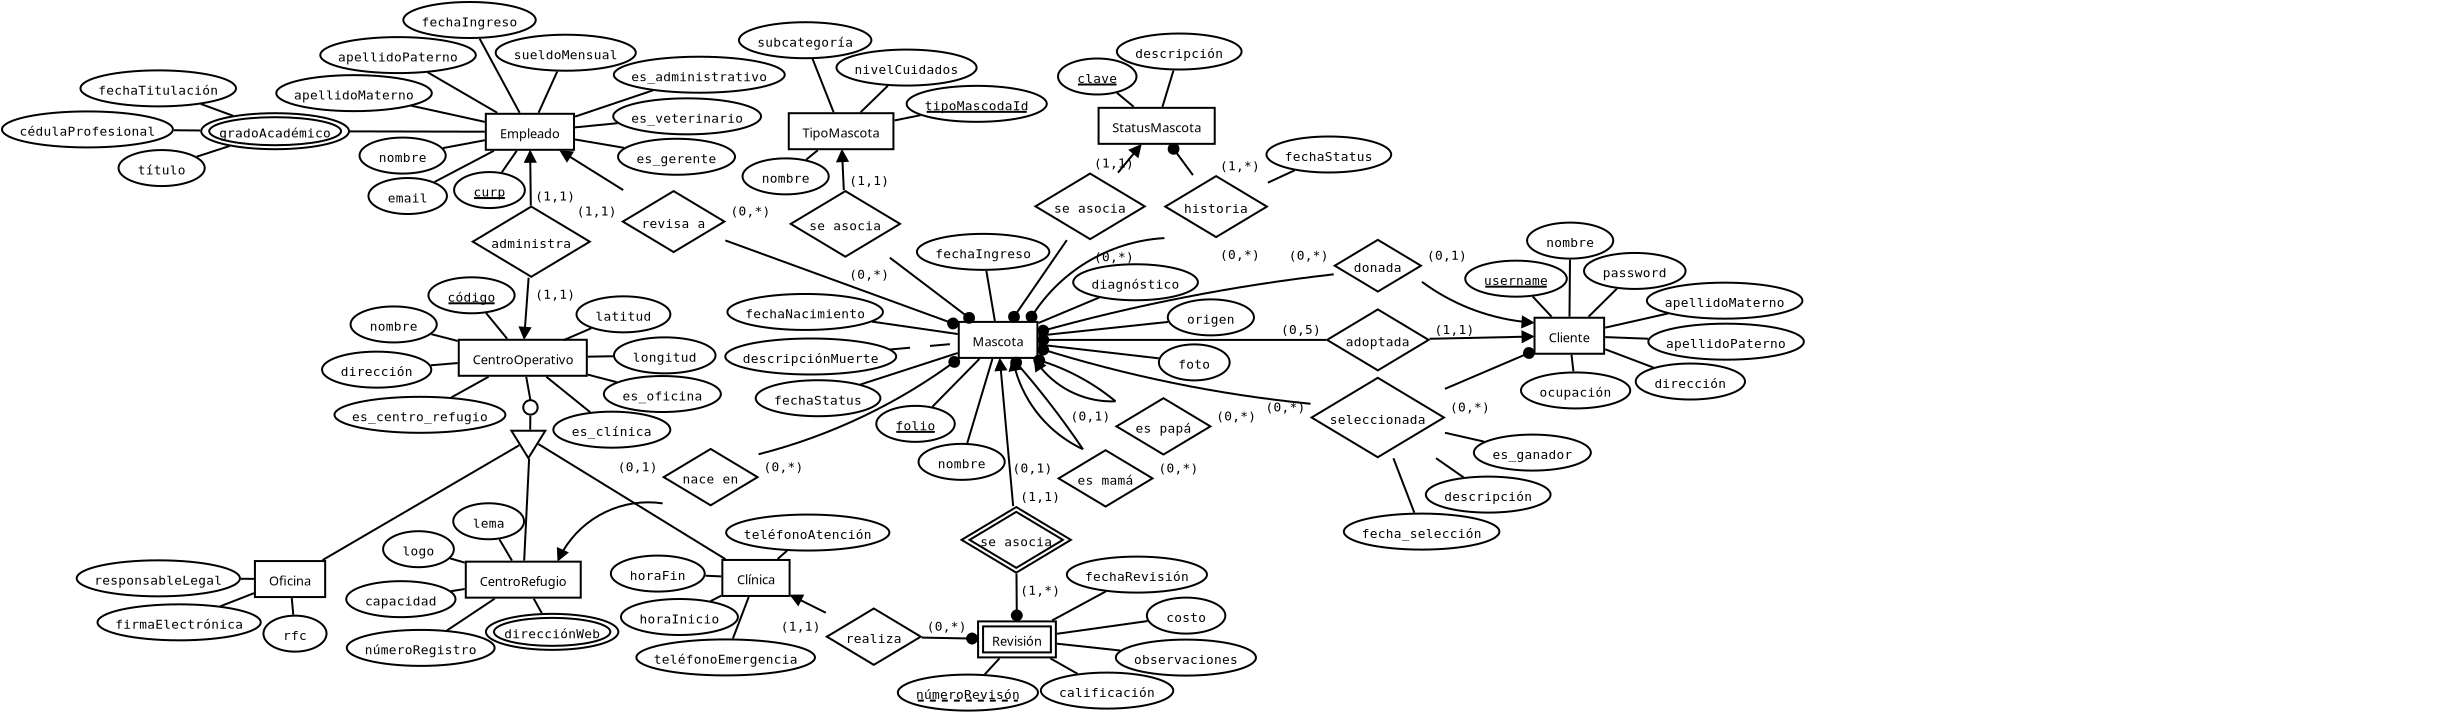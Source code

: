 <?xml version="1.0" encoding="UTF-8"?>
<dia:diagram xmlns:dia="http://www.lysator.liu.se/~alla/dia/">
  <dia:layer name="Fondo" visible="true" active="true">
    <dia:object type="ER - Entity" version="0" id="O0">
      <dia:attribute name="obj_pos">
        <dia:point val="19.08,5.995"/>
      </dia:attribute>
      <dia:attribute name="obj_bb">
        <dia:rectangle val="19.03,5.945;26.305,7.845"/>
      </dia:attribute>
      <dia:attribute name="elem_corner">
        <dia:point val="19.08,5.995"/>
      </dia:attribute>
      <dia:attribute name="elem_width">
        <dia:real val="7.175"/>
      </dia:attribute>
      <dia:attribute name="elem_height">
        <dia:real val="1.8"/>
      </dia:attribute>
      <dia:attribute name="border_width">
        <dia:real val="0.1"/>
      </dia:attribute>
      <dia:attribute name="border_color">
        <dia:color val="#000000"/>
      </dia:attribute>
      <dia:attribute name="inner_color">
        <dia:color val="#ffffff"/>
      </dia:attribute>
      <dia:attribute name="name">
        <dia:string>#CentroOperativo#</dia:string>
      </dia:attribute>
      <dia:attribute name="weak">
        <dia:boolean val="false"/>
      </dia:attribute>
      <dia:attribute name="associative">
        <dia:boolean val="false"/>
      </dia:attribute>
      <dia:attribute name="font">
        <dia:font family="Hasklig" style="0" name="Courier"/>
      </dia:attribute>
      <dia:attribute name="font_height">
        <dia:real val="0.8"/>
      </dia:attribute>
    </dia:object>
    <dia:object type="ER - Entity" version="0" id="O1">
      <dia:attribute name="obj_pos">
        <dia:point val="19.431,17.089"/>
      </dia:attribute>
      <dia:attribute name="obj_bb">
        <dia:rectangle val="19.381,17.039;25.886,18.939"/>
      </dia:attribute>
      <dia:attribute name="elem_corner">
        <dia:point val="19.431,17.089"/>
      </dia:attribute>
      <dia:attribute name="elem_width">
        <dia:real val="6.405"/>
      </dia:attribute>
      <dia:attribute name="elem_height">
        <dia:real val="1.8"/>
      </dia:attribute>
      <dia:attribute name="border_width">
        <dia:real val="0.1"/>
      </dia:attribute>
      <dia:attribute name="border_color">
        <dia:color val="#000000"/>
      </dia:attribute>
      <dia:attribute name="inner_color">
        <dia:color val="#ffffff"/>
      </dia:attribute>
      <dia:attribute name="name">
        <dia:string>#CentroRefugio#</dia:string>
      </dia:attribute>
      <dia:attribute name="weak">
        <dia:boolean val="false"/>
      </dia:attribute>
      <dia:attribute name="associative">
        <dia:boolean val="false"/>
      </dia:attribute>
      <dia:attribute name="font">
        <dia:font family="Hasklig" style="0" name="Courier"/>
      </dia:attribute>
      <dia:attribute name="font_height">
        <dia:real val="0.8"/>
      </dia:attribute>
    </dia:object>
    <dia:object type="ER - Entity" version="0" id="O2">
      <dia:attribute name="obj_pos">
        <dia:point val="32.259,17.004"/>
      </dia:attribute>
      <dia:attribute name="obj_bb">
        <dia:rectangle val="32.209,16.954;36.404,18.854"/>
      </dia:attribute>
      <dia:attribute name="elem_corner">
        <dia:point val="32.259,17.004"/>
      </dia:attribute>
      <dia:attribute name="elem_width">
        <dia:real val="4.095"/>
      </dia:attribute>
      <dia:attribute name="elem_height">
        <dia:real val="1.8"/>
      </dia:attribute>
      <dia:attribute name="border_width">
        <dia:real val="0.1"/>
      </dia:attribute>
      <dia:attribute name="border_color">
        <dia:color val="#000000"/>
      </dia:attribute>
      <dia:attribute name="inner_color">
        <dia:color val="#ffffff"/>
      </dia:attribute>
      <dia:attribute name="name">
        <dia:string>#Clínica#</dia:string>
      </dia:attribute>
      <dia:attribute name="weak">
        <dia:boolean val="false"/>
      </dia:attribute>
      <dia:attribute name="associative">
        <dia:boolean val="false"/>
      </dia:attribute>
      <dia:attribute name="font">
        <dia:font family="Hasklig" style="0" name="Courier"/>
      </dia:attribute>
      <dia:attribute name="font_height">
        <dia:real val="0.8"/>
      </dia:attribute>
    </dia:object>
    <dia:object type="ER - Entity" version="0" id="O3">
      <dia:attribute name="obj_pos">
        <dia:point val="8.888,17.059"/>
      </dia:attribute>
      <dia:attribute name="obj_bb">
        <dia:rectangle val="8.838,17.009;13.033,18.91"/>
      </dia:attribute>
      <dia:attribute name="elem_corner">
        <dia:point val="8.888,17.059"/>
      </dia:attribute>
      <dia:attribute name="elem_width">
        <dia:real val="4.095"/>
      </dia:attribute>
      <dia:attribute name="elem_height">
        <dia:real val="1.8"/>
      </dia:attribute>
      <dia:attribute name="border_width">
        <dia:real val="0.1"/>
      </dia:attribute>
      <dia:attribute name="border_color">
        <dia:color val="#000000"/>
      </dia:attribute>
      <dia:attribute name="inner_color">
        <dia:color val="#ffffff"/>
      </dia:attribute>
      <dia:attribute name="name">
        <dia:string>#Oficina#</dia:string>
      </dia:attribute>
      <dia:attribute name="weak">
        <dia:boolean val="false"/>
      </dia:attribute>
      <dia:attribute name="associative">
        <dia:boolean val="false"/>
      </dia:attribute>
      <dia:attribute name="font">
        <dia:font family="Hasklig" style="0" name="Courier"/>
      </dia:attribute>
      <dia:attribute name="font_height">
        <dia:real val="0.8"/>
      </dia:attribute>
    </dia:object>
    <dia:object type="Geometric - Perfect Circle" version="1" id="O4">
      <dia:attribute name="obj_pos">
        <dia:point val="22.304,9.016"/>
      </dia:attribute>
      <dia:attribute name="obj_bb">
        <dia:rectangle val="22.254,8.966;23.074,9.787"/>
      </dia:attribute>
      <dia:attribute name="meta">
        <dia:composite type="dict"/>
      </dia:attribute>
      <dia:attribute name="elem_corner">
        <dia:point val="22.304,9.016"/>
      </dia:attribute>
      <dia:attribute name="elem_width">
        <dia:real val="0.72"/>
      </dia:attribute>
      <dia:attribute name="elem_height">
        <dia:real val="0.72"/>
      </dia:attribute>
      <dia:attribute name="line_width">
        <dia:real val="0.1"/>
      </dia:attribute>
      <dia:attribute name="line_colour">
        <dia:color val="#000000"/>
      </dia:attribute>
      <dia:attribute name="fill_colour">
        <dia:color val="#ffffff"/>
      </dia:attribute>
      <dia:attribute name="show_background">
        <dia:boolean val="false"/>
      </dia:attribute>
      <dia:attribute name="line_style">
        <dia:enum val="0"/>
        <dia:real val="1"/>
      </dia:attribute>
      <dia:attribute name="flip_horizontal">
        <dia:boolean val="false"/>
      </dia:attribute>
      <dia:attribute name="flip_vertical">
        <dia:boolean val="false"/>
      </dia:attribute>
      <dia:attribute name="subscale">
        <dia:real val="1"/>
      </dia:attribute>
    </dia:object>
    <dia:object type="Geometric - Isoceles Triangle" version="1" id="O5">
      <dia:attribute name="obj_pos">
        <dia:point val="21.713,10.542"/>
      </dia:attribute>
      <dia:attribute name="obj_bb">
        <dia:rectangle val="21.623,10.492;23.498,12.004"/>
      </dia:attribute>
      <dia:attribute name="meta">
        <dia:composite type="dict"/>
      </dia:attribute>
      <dia:attribute name="elem_corner">
        <dia:point val="21.713,10.542"/>
      </dia:attribute>
      <dia:attribute name="elem_width">
        <dia:real val="1.695"/>
      </dia:attribute>
      <dia:attribute name="elem_height">
        <dia:real val="1.368"/>
      </dia:attribute>
      <dia:attribute name="line_width">
        <dia:real val="0.1"/>
      </dia:attribute>
      <dia:attribute name="line_colour">
        <dia:color val="#000000"/>
      </dia:attribute>
      <dia:attribute name="fill_colour">
        <dia:color val="#ffffff"/>
      </dia:attribute>
      <dia:attribute name="show_background">
        <dia:boolean val="true"/>
      </dia:attribute>
      <dia:attribute name="line_style">
        <dia:enum val="0"/>
        <dia:real val="1"/>
      </dia:attribute>
      <dia:attribute name="flip_horizontal">
        <dia:boolean val="false"/>
      </dia:attribute>
      <dia:attribute name="flip_vertical">
        <dia:boolean val="true"/>
      </dia:attribute>
      <dia:attribute name="subscale">
        <dia:real val="1"/>
      </dia:attribute>
    </dia:object>
    <dia:object type="Standard - Line" version="0" id="O6">
      <dia:attribute name="obj_pos">
        <dia:point val="22.666,7.845"/>
      </dia:attribute>
      <dia:attribute name="obj_bb">
        <dia:rectangle val="22.614,7.794;22.716,9.066"/>
      </dia:attribute>
      <dia:attribute name="conn_endpoints">
        <dia:point val="22.666,7.845"/>
        <dia:point val="22.664,9.016"/>
      </dia:attribute>
      <dia:attribute name="numcp">
        <dia:int val="1"/>
      </dia:attribute>
      <dia:connections>
        <dia:connection handle="0" to="O0" connection="8"/>
        <dia:connection handle="1" to="O4" connection="1"/>
      </dia:connections>
    </dia:object>
    <dia:object type="Standard - Line" version="0" id="O7">
      <dia:attribute name="obj_pos">
        <dia:point val="22.659,9.786"/>
      </dia:attribute>
      <dia:attribute name="obj_bb">
        <dia:rectangle val="22.6,9.736;22.71,10.542"/>
      </dia:attribute>
      <dia:attribute name="conn_endpoints">
        <dia:point val="22.659,9.786"/>
        <dia:point val="22.651,10.492"/>
      </dia:attribute>
      <dia:attribute name="numcp">
        <dia:int val="1"/>
      </dia:attribute>
      <dia:connections>
        <dia:connection handle="0" to="O4" connection="8"/>
        <dia:connection handle="1" to="O5" connection="10"/>
      </dia:connections>
    </dia:object>
    <dia:object type="Standard - Line" version="0" id="O8">
      <dia:attribute name="obj_pos">
        <dia:point val="22.114,11.27"/>
      </dia:attribute>
      <dia:attribute name="obj_bb">
        <dia:rectangle val="12.454,11.202;22.182,17.078"/>
      </dia:attribute>
      <dia:attribute name="conn_endpoints">
        <dia:point val="22.114,11.27"/>
        <dia:point val="12.523,17.01"/>
      </dia:attribute>
      <dia:attribute name="numcp">
        <dia:int val="1"/>
      </dia:attribute>
      <dia:connections>
        <dia:connection handle="0" to="O5" connection="10"/>
        <dia:connection handle="1" to="O3" connection="8"/>
      </dia:connections>
    </dia:object>
    <dia:object type="Standard - Line" version="0" id="O9">
      <dia:attribute name="obj_pos">
        <dia:point val="22.644,11.87"/>
      </dia:attribute>
      <dia:attribute name="obj_bb">
        <dia:rectangle val="22.585,11.82;22.694,17.09"/>
      </dia:attribute>
      <dia:attribute name="conn_endpoints">
        <dia:point val="22.644,11.87"/>
        <dia:point val="22.635,17.04"/>
      </dia:attribute>
      <dia:attribute name="numcp">
        <dia:int val="1"/>
      </dia:attribute>
      <dia:connections>
        <dia:connection handle="0" to="O5" connection="10"/>
        <dia:connection handle="1" to="O1" connection="8"/>
      </dia:connections>
    </dia:object>
    <dia:object type="Standard - Line" version="0" id="O10">
      <dia:attribute name="obj_pos">
        <dia:point val="23.059,11.199"/>
      </dia:attribute>
      <dia:attribute name="obj_bb">
        <dia:rectangle val="22.99,11.13;32.804,17.036"/>
      </dia:attribute>
      <dia:attribute name="conn_endpoints">
        <dia:point val="23.059,11.199"/>
        <dia:point val="32.735,16.967"/>
      </dia:attribute>
      <dia:attribute name="numcp">
        <dia:int val="1"/>
      </dia:attribute>
      <dia:connections>
        <dia:connection handle="0" to="O5" connection="10"/>
        <dia:connection handle="1" to="O2" connection="8"/>
      </dia:connections>
    </dia:object>
    <dia:object type="ER - Relationship" version="0" id="O11">
      <dia:attribute name="obj_pos">
        <dia:point val="19.779,-0.666"/>
      </dia:attribute>
      <dia:attribute name="obj_bb">
        <dia:rectangle val="19.729,-1.816;25.678,3.994"/>
      </dia:attribute>
      <dia:attribute name="elem_corner">
        <dia:point val="19.779,-0.666"/>
      </dia:attribute>
      <dia:attribute name="elem_width">
        <dia:real val="5.85"/>
      </dia:attribute>
      <dia:attribute name="elem_height">
        <dia:real val="3.51"/>
      </dia:attribute>
      <dia:attribute name="border_width">
        <dia:real val="0.1"/>
      </dia:attribute>
      <dia:attribute name="border_color">
        <dia:color val="#000000"/>
      </dia:attribute>
      <dia:attribute name="inner_color">
        <dia:color val="#ffffff"/>
      </dia:attribute>
      <dia:attribute name="name">
        <dia:string>#administra#</dia:string>
      </dia:attribute>
      <dia:attribute name="left_card">
        <dia:string>#(1,1)#</dia:string>
      </dia:attribute>
      <dia:attribute name="right_card">
        <dia:string>#(1,1)#</dia:string>
      </dia:attribute>
      <dia:attribute name="identifying">
        <dia:boolean val="false"/>
      </dia:attribute>
      <dia:attribute name="rotated">
        <dia:boolean val="true"/>
      </dia:attribute>
      <dia:attribute name="font">
        <dia:font family="monospace" style="0" name="Courier"/>
      </dia:attribute>
      <dia:attribute name="font_height">
        <dia:real val="0.8"/>
      </dia:attribute>
    </dia:object>
    <dia:object type="ER - Entity" version="0" id="O12">
      <dia:attribute name="obj_pos">
        <dia:point val="20.433,-5.304"/>
      </dia:attribute>
      <dia:attribute name="obj_bb">
        <dia:rectangle val="20.383,-5.354;24.963,-3.454"/>
      </dia:attribute>
      <dia:attribute name="elem_corner">
        <dia:point val="20.433,-5.304"/>
      </dia:attribute>
      <dia:attribute name="elem_width">
        <dia:real val="4.48"/>
      </dia:attribute>
      <dia:attribute name="elem_height">
        <dia:real val="1.8"/>
      </dia:attribute>
      <dia:attribute name="border_width">
        <dia:real val="0.1"/>
      </dia:attribute>
      <dia:attribute name="border_color">
        <dia:color val="#000000"/>
      </dia:attribute>
      <dia:attribute name="inner_color">
        <dia:color val="#ffffff"/>
      </dia:attribute>
      <dia:attribute name="name">
        <dia:string>#Empleado#</dia:string>
      </dia:attribute>
      <dia:attribute name="weak">
        <dia:boolean val="false"/>
      </dia:attribute>
      <dia:attribute name="associative">
        <dia:boolean val="false"/>
      </dia:attribute>
      <dia:attribute name="font">
        <dia:font family="Hasklig" style="0" name="Courier"/>
      </dia:attribute>
      <dia:attribute name="font_height">
        <dia:real val="0.8"/>
      </dia:attribute>
    </dia:object>
    <dia:object type="Standard - Line" version="0" id="O13">
      <dia:attribute name="obj_pos">
        <dia:point val="22.693,-0.715"/>
      </dia:attribute>
      <dia:attribute name="obj_bb">
        <dia:rectangle val="22.35,-3.566;23.012,-0.665"/>
      </dia:attribute>
      <dia:attribute name="conn_endpoints">
        <dia:point val="22.693,-0.715"/>
        <dia:point val="22.678,-3.454"/>
      </dia:attribute>
      <dia:attribute name="numcp">
        <dia:int val="1"/>
      </dia:attribute>
      <dia:attribute name="end_arrow">
        <dia:enum val="3"/>
      </dia:attribute>
      <dia:attribute name="end_arrow_length">
        <dia:real val="0.5"/>
      </dia:attribute>
      <dia:attribute name="end_arrow_width">
        <dia:real val="0.5"/>
      </dia:attribute>
      <dia:connections>
        <dia:connection handle="0" to="O11" connection="8"/>
        <dia:connection handle="1" to="O12" connection="8"/>
      </dia:connections>
    </dia:object>
    <dia:object type="Standard - Line" version="0" id="O14">
      <dia:attribute name="obj_pos">
        <dia:point val="22.692,2.893"/>
      </dia:attribute>
      <dia:attribute name="obj_bb">
        <dia:rectangle val="22.346,2.843;23.008,6.056"/>
      </dia:attribute>
      <dia:attribute name="conn_endpoints">
        <dia:point val="22.692,2.893"/>
        <dia:point val="22.673,5.945"/>
      </dia:attribute>
      <dia:attribute name="numcp">
        <dia:int val="1"/>
      </dia:attribute>
      <dia:attribute name="end_arrow">
        <dia:enum val="3"/>
      </dia:attribute>
      <dia:attribute name="end_arrow_length">
        <dia:real val="0.5"/>
      </dia:attribute>
      <dia:attribute name="end_arrow_width">
        <dia:real val="0.5"/>
      </dia:attribute>
      <dia:connections>
        <dia:connection handle="0" to="O11" connection="8"/>
        <dia:connection handle="1" to="O0" connection="8"/>
      </dia:connections>
    </dia:object>
    <dia:object type="ER - Attribute" version="0" id="O15">
      <dia:attribute name="obj_pos">
        <dia:point val="-0.022,17.023"/>
      </dia:attribute>
      <dia:attribute name="obj_bb">
        <dia:rectangle val="-0.072,16.973;8.188,18.873"/>
      </dia:attribute>
      <dia:attribute name="elem_corner">
        <dia:point val="-0.022,17.023"/>
      </dia:attribute>
      <dia:attribute name="elem_width">
        <dia:real val="8.16"/>
      </dia:attribute>
      <dia:attribute name="elem_height">
        <dia:real val="1.8"/>
      </dia:attribute>
      <dia:attribute name="border_width">
        <dia:real val="0.1"/>
      </dia:attribute>
      <dia:attribute name="border_color">
        <dia:color val="#000000"/>
      </dia:attribute>
      <dia:attribute name="inner_color">
        <dia:color val="#ffffff"/>
      </dia:attribute>
      <dia:attribute name="name">
        <dia:string>#responsableLegal#</dia:string>
      </dia:attribute>
      <dia:attribute name="key">
        <dia:boolean val="false"/>
      </dia:attribute>
      <dia:attribute name="weak_key">
        <dia:boolean val="false"/>
      </dia:attribute>
      <dia:attribute name="derived">
        <dia:boolean val="false"/>
      </dia:attribute>
      <dia:attribute name="multivalued">
        <dia:boolean val="false"/>
      </dia:attribute>
      <dia:attribute name="font">
        <dia:font family="monospace" style="0" name="Courier"/>
      </dia:attribute>
      <dia:attribute name="font_height">
        <dia:real val="0.8"/>
      </dia:attribute>
    </dia:object>
    <dia:object type="ER - Attribute" version="0" id="O16">
      <dia:attribute name="obj_pos">
        <dia:point val="1.019,19.223"/>
      </dia:attribute>
      <dia:attribute name="obj_bb">
        <dia:rectangle val="0.969,19.173;9.229,21.073"/>
      </dia:attribute>
      <dia:attribute name="elem_corner">
        <dia:point val="1.019,19.223"/>
      </dia:attribute>
      <dia:attribute name="elem_width">
        <dia:real val="8.16"/>
      </dia:attribute>
      <dia:attribute name="elem_height">
        <dia:real val="1.8"/>
      </dia:attribute>
      <dia:attribute name="border_width">
        <dia:real val="0.1"/>
      </dia:attribute>
      <dia:attribute name="border_color">
        <dia:color val="#000000"/>
      </dia:attribute>
      <dia:attribute name="inner_color">
        <dia:color val="#ffffff"/>
      </dia:attribute>
      <dia:attribute name="name">
        <dia:string>#firmaElectrónica#</dia:string>
      </dia:attribute>
      <dia:attribute name="key">
        <dia:boolean val="false"/>
      </dia:attribute>
      <dia:attribute name="weak_key">
        <dia:boolean val="false"/>
      </dia:attribute>
      <dia:attribute name="derived">
        <dia:boolean val="false"/>
      </dia:attribute>
      <dia:attribute name="multivalued">
        <dia:boolean val="false"/>
      </dia:attribute>
      <dia:attribute name="font">
        <dia:font family="monospace" style="0" name="Courier"/>
      </dia:attribute>
      <dia:attribute name="font_height">
        <dia:real val="0.8"/>
      </dia:attribute>
    </dia:object>
    <dia:object type="Standard - Line" version="0" id="O17">
      <dia:attribute name="obj_pos">
        <dia:point val="8.187,17.945"/>
      </dia:attribute>
      <dia:attribute name="obj_bb">
        <dia:rectangle val="8.137,17.895;8.888,17.999"/>
      </dia:attribute>
      <dia:attribute name="conn_endpoints">
        <dia:point val="8.187,17.945"/>
        <dia:point val="8.838,17.948"/>
      </dia:attribute>
      <dia:attribute name="numcp">
        <dia:int val="1"/>
      </dia:attribute>
      <dia:connections>
        <dia:connection handle="0" to="O15" connection="8"/>
        <dia:connection handle="1" to="O3" connection="8"/>
      </dia:connections>
    </dia:object>
    <dia:object type="Standard - Line" version="0" id="O18">
      <dia:attribute name="obj_pos">
        <dia:point val="7.232,19.332"/>
      </dia:attribute>
      <dia:attribute name="obj_bb">
        <dia:rectangle val="7.168,18.656;8.948,19.396"/>
      </dia:attribute>
      <dia:attribute name="conn_endpoints">
        <dia:point val="7.232,19.332"/>
        <dia:point val="8.883,18.72"/>
      </dia:attribute>
      <dia:attribute name="numcp">
        <dia:int val="1"/>
      </dia:attribute>
      <dia:connections>
        <dia:connection handle="0" to="O16" connection="8"/>
        <dia:connection handle="1" to="O3" connection="8"/>
      </dia:connections>
    </dia:object>
    <dia:object type="ER - Attribute" version="0" id="O19">
      <dia:attribute name="obj_pos">
        <dia:point val="9.314,19.788"/>
      </dia:attribute>
      <dia:attribute name="obj_bb">
        <dia:rectangle val="9.264,19.738;12.518,21.638"/>
      </dia:attribute>
      <dia:attribute name="elem_corner">
        <dia:point val="9.314,19.788"/>
      </dia:attribute>
      <dia:attribute name="elem_width">
        <dia:real val="3.155"/>
      </dia:attribute>
      <dia:attribute name="elem_height">
        <dia:real val="1.8"/>
      </dia:attribute>
      <dia:attribute name="border_width">
        <dia:real val="0.1"/>
      </dia:attribute>
      <dia:attribute name="border_color">
        <dia:color val="#000000"/>
      </dia:attribute>
      <dia:attribute name="inner_color">
        <dia:color val="#ffffff"/>
      </dia:attribute>
      <dia:attribute name="name">
        <dia:string>#rfc#</dia:string>
      </dia:attribute>
      <dia:attribute name="key">
        <dia:boolean val="false"/>
      </dia:attribute>
      <dia:attribute name="weak_key">
        <dia:boolean val="false"/>
      </dia:attribute>
      <dia:attribute name="derived">
        <dia:boolean val="false"/>
      </dia:attribute>
      <dia:attribute name="multivalued">
        <dia:boolean val="false"/>
      </dia:attribute>
      <dia:attribute name="font">
        <dia:font family="monospace" style="0" name="Courier"/>
      </dia:attribute>
      <dia:attribute name="font_height">
        <dia:real val="0.8"/>
      </dia:attribute>
    </dia:object>
    <dia:object type="Standard - Line" version="0" id="O20">
      <dia:attribute name="obj_pos">
        <dia:point val="10.906,19.738"/>
      </dia:attribute>
      <dia:attribute name="obj_bb">
        <dia:rectangle val="10.856,18.859;10.971,19.788"/>
      </dia:attribute>
      <dia:attribute name="conn_endpoints">
        <dia:point val="10.906,19.738"/>
        <dia:point val="10.92,18.91"/>
      </dia:attribute>
      <dia:attribute name="numcp">
        <dia:int val="1"/>
      </dia:attribute>
      <dia:connections>
        <dia:connection handle="0" to="O19" connection="8"/>
        <dia:connection handle="1" to="O3" connection="8"/>
      </dia:connections>
    </dia:object>
    <dia:object type="ER - Attribute" version="0" id="O21">
      <dia:attribute name="obj_pos">
        <dia:point val="13.483,20.501"/>
      </dia:attribute>
      <dia:attribute name="obj_bb">
        <dia:rectangle val="13.433,20.451;20.923,22.351"/>
      </dia:attribute>
      <dia:attribute name="elem_corner">
        <dia:point val="13.483,20.501"/>
      </dia:attribute>
      <dia:attribute name="elem_width">
        <dia:real val="7.39"/>
      </dia:attribute>
      <dia:attribute name="elem_height">
        <dia:real val="1.8"/>
      </dia:attribute>
      <dia:attribute name="border_width">
        <dia:real val="0.1"/>
      </dia:attribute>
      <dia:attribute name="border_color">
        <dia:color val="#000000"/>
      </dia:attribute>
      <dia:attribute name="inner_color">
        <dia:color val="#ffffff"/>
      </dia:attribute>
      <dia:attribute name="name">
        <dia:string>#númeroRegistro#</dia:string>
      </dia:attribute>
      <dia:attribute name="key">
        <dia:boolean val="false"/>
      </dia:attribute>
      <dia:attribute name="weak_key">
        <dia:boolean val="false"/>
      </dia:attribute>
      <dia:attribute name="derived">
        <dia:boolean val="false"/>
      </dia:attribute>
      <dia:attribute name="multivalued">
        <dia:boolean val="false"/>
      </dia:attribute>
      <dia:attribute name="font">
        <dia:font family="monospace" style="0" name="Courier"/>
      </dia:attribute>
      <dia:attribute name="font_height">
        <dia:real val="0.8"/>
      </dia:attribute>
    </dia:object>
    <dia:object type="ER - Attribute" version="0" id="O22">
      <dia:attribute name="obj_pos">
        <dia:point val="13.453,18.064"/>
      </dia:attribute>
      <dia:attribute name="obj_bb">
        <dia:rectangle val="13.403,18.014;18.968,19.914"/>
      </dia:attribute>
      <dia:attribute name="elem_corner">
        <dia:point val="13.453,18.064"/>
      </dia:attribute>
      <dia:attribute name="elem_width">
        <dia:real val="5.465"/>
      </dia:attribute>
      <dia:attribute name="elem_height">
        <dia:real val="1.8"/>
      </dia:attribute>
      <dia:attribute name="border_width">
        <dia:real val="0.1"/>
      </dia:attribute>
      <dia:attribute name="border_color">
        <dia:color val="#000000"/>
      </dia:attribute>
      <dia:attribute name="inner_color">
        <dia:color val="#ffffff"/>
      </dia:attribute>
      <dia:attribute name="name">
        <dia:string>#capacidad#</dia:string>
      </dia:attribute>
      <dia:attribute name="key">
        <dia:boolean val="false"/>
      </dia:attribute>
      <dia:attribute name="weak_key">
        <dia:boolean val="false"/>
      </dia:attribute>
      <dia:attribute name="derived">
        <dia:boolean val="false"/>
      </dia:attribute>
      <dia:attribute name="multivalued">
        <dia:boolean val="false"/>
      </dia:attribute>
      <dia:attribute name="font">
        <dia:font family="monospace" style="0" name="Courier"/>
      </dia:attribute>
      <dia:attribute name="font_height">
        <dia:real val="0.8"/>
      </dia:attribute>
    </dia:object>
    <dia:object type="ER - Attribute" version="0" id="O23">
      <dia:attribute name="obj_pos">
        <dia:point val="15.296,15.566"/>
      </dia:attribute>
      <dia:attribute name="obj_bb">
        <dia:rectangle val="15.246,15.516;18.886,17.416"/>
      </dia:attribute>
      <dia:attribute name="elem_corner">
        <dia:point val="15.296,15.566"/>
      </dia:attribute>
      <dia:attribute name="elem_width">
        <dia:real val="3.54"/>
      </dia:attribute>
      <dia:attribute name="elem_height">
        <dia:real val="1.8"/>
      </dia:attribute>
      <dia:attribute name="border_width">
        <dia:real val="0.1"/>
      </dia:attribute>
      <dia:attribute name="border_color">
        <dia:color val="#000000"/>
      </dia:attribute>
      <dia:attribute name="inner_color">
        <dia:color val="#ffffff"/>
      </dia:attribute>
      <dia:attribute name="name">
        <dia:string>#logo#</dia:string>
      </dia:attribute>
      <dia:attribute name="key">
        <dia:boolean val="false"/>
      </dia:attribute>
      <dia:attribute name="weak_key">
        <dia:boolean val="false"/>
      </dia:attribute>
      <dia:attribute name="derived">
        <dia:boolean val="false"/>
      </dia:attribute>
      <dia:attribute name="multivalued">
        <dia:boolean val="false"/>
      </dia:attribute>
      <dia:attribute name="font">
        <dia:font family="monospace" style="0" name="Courier"/>
      </dia:attribute>
      <dia:attribute name="font_height">
        <dia:real val="0.8"/>
      </dia:attribute>
    </dia:object>
    <dia:object type="ER - Attribute" version="0" id="O24">
      <dia:attribute name="obj_pos">
        <dia:point val="18.804,14.169"/>
      </dia:attribute>
      <dia:attribute name="obj_bb">
        <dia:rectangle val="18.754,14.119;22.394,16.019"/>
      </dia:attribute>
      <dia:attribute name="elem_corner">
        <dia:point val="18.804,14.169"/>
      </dia:attribute>
      <dia:attribute name="elem_width">
        <dia:real val="3.54"/>
      </dia:attribute>
      <dia:attribute name="elem_height">
        <dia:real val="1.8"/>
      </dia:attribute>
      <dia:attribute name="border_width">
        <dia:real val="0.1"/>
      </dia:attribute>
      <dia:attribute name="border_color">
        <dia:color val="#000000"/>
      </dia:attribute>
      <dia:attribute name="inner_color">
        <dia:color val="#ffffff"/>
      </dia:attribute>
      <dia:attribute name="name">
        <dia:string>#lema#</dia:string>
      </dia:attribute>
      <dia:attribute name="key">
        <dia:boolean val="false"/>
      </dia:attribute>
      <dia:attribute name="weak_key">
        <dia:boolean val="false"/>
      </dia:attribute>
      <dia:attribute name="derived">
        <dia:boolean val="false"/>
      </dia:attribute>
      <dia:attribute name="multivalued">
        <dia:boolean val="false"/>
      </dia:attribute>
      <dia:attribute name="font">
        <dia:font family="monospace" style="0" name="Courier"/>
      </dia:attribute>
      <dia:attribute name="font_height">
        <dia:real val="0.8"/>
      </dia:attribute>
    </dia:object>
    <dia:object type="ER - Attribute" version="0" id="O25">
      <dia:attribute name="obj_pos">
        <dia:point val="20.439,19.699"/>
      </dia:attribute>
      <dia:attribute name="obj_bb">
        <dia:rectangle val="20.39,19.649;27.11,21.549"/>
      </dia:attribute>
      <dia:attribute name="elem_corner">
        <dia:point val="20.439,19.699"/>
      </dia:attribute>
      <dia:attribute name="elem_width">
        <dia:real val="6.62"/>
      </dia:attribute>
      <dia:attribute name="elem_height">
        <dia:real val="1.8"/>
      </dia:attribute>
      <dia:attribute name="border_width">
        <dia:real val="0.1"/>
      </dia:attribute>
      <dia:attribute name="border_color">
        <dia:color val="#000000"/>
      </dia:attribute>
      <dia:attribute name="inner_color">
        <dia:color val="#ffffff"/>
      </dia:attribute>
      <dia:attribute name="name">
        <dia:string>#direcciónWeb#</dia:string>
      </dia:attribute>
      <dia:attribute name="key">
        <dia:boolean val="false"/>
      </dia:attribute>
      <dia:attribute name="weak_key">
        <dia:boolean val="false"/>
      </dia:attribute>
      <dia:attribute name="derived">
        <dia:boolean val="false"/>
      </dia:attribute>
      <dia:attribute name="multivalued">
        <dia:boolean val="true"/>
      </dia:attribute>
      <dia:attribute name="font">
        <dia:font family="monospace" style="0" name="Courier"/>
      </dia:attribute>
      <dia:attribute name="font_height">
        <dia:real val="0.8"/>
      </dia:attribute>
    </dia:object>
    <dia:object type="Standard - Line" version="0" id="O26">
      <dia:attribute name="obj_pos">
        <dia:point val="21.2,15.957"/>
      </dia:attribute>
      <dia:attribute name="obj_bb">
        <dia:rectangle val="21.131,15.887;22.033,17.109"/>
      </dia:attribute>
      <dia:attribute name="conn_endpoints">
        <dia:point val="21.2,15.957"/>
        <dia:point val="21.964,17.039"/>
      </dia:attribute>
      <dia:attribute name="numcp">
        <dia:int val="1"/>
      </dia:attribute>
      <dia:connections>
        <dia:connection handle="0" to="O24" connection="8"/>
        <dia:connection handle="1" to="O1" connection="8"/>
      </dia:connections>
    </dia:object>
    <dia:object type="Standard - Line" version="0" id="O27">
      <dia:attribute name="obj_pos">
        <dia:point val="18.673,16.906"/>
      </dia:attribute>
      <dia:attribute name="obj_bb">
        <dia:rectangle val="18.612,16.844;19.443,17.161"/>
      </dia:attribute>
      <dia:attribute name="conn_endpoints">
        <dia:point val="18.673,16.906"/>
        <dia:point val="19.382,17.1"/>
      </dia:attribute>
      <dia:attribute name="numcp">
        <dia:int val="1"/>
      </dia:attribute>
      <dia:connections>
        <dia:connection handle="0" to="O23" connection="8"/>
        <dia:connection handle="1" to="O1" connection="8"/>
      </dia:connections>
    </dia:object>
    <dia:object type="Standard - Line" version="0" id="O28">
      <dia:attribute name="obj_pos">
        <dia:point val="18.719,18.581"/>
      </dia:attribute>
      <dia:attribute name="obj_bb">
        <dia:rectangle val="18.662,18.424;19.438,18.638"/>
      </dia:attribute>
      <dia:attribute name="conn_endpoints">
        <dia:point val="18.719,18.581"/>
        <dia:point val="19.381,18.481"/>
      </dia:attribute>
      <dia:attribute name="numcp">
        <dia:int val="1"/>
      </dia:attribute>
      <dia:connections>
        <dia:connection handle="0" to="O22" connection="8"/>
        <dia:connection handle="1" to="O1" connection="8"/>
      </dia:connections>
    </dia:object>
    <dia:object type="Standard - Line" version="0" id="O29">
      <dia:attribute name="obj_pos">
        <dia:point val="18.561,20.536"/>
      </dia:attribute>
      <dia:attribute name="obj_bb">
        <dia:rectangle val="18.492,18.87;21.183,20.605"/>
      </dia:attribute>
      <dia:attribute name="conn_endpoints">
        <dia:point val="18.561,20.536"/>
        <dia:point val="21.114,18.939"/>
      </dia:attribute>
      <dia:attribute name="numcp">
        <dia:int val="1"/>
      </dia:attribute>
      <dia:connections>
        <dia:connection handle="0" to="O21" connection="8"/>
        <dia:connection handle="1" to="O1" connection="8"/>
      </dia:connections>
    </dia:object>
    <dia:object type="Standard - Line" version="0" id="O30">
      <dia:attribute name="obj_pos">
        <dia:point val="23.348,19.66"/>
      </dia:attribute>
      <dia:attribute name="obj_bb">
        <dia:rectangle val="22.974,18.873;23.414,19.725"/>
      </dia:attribute>
      <dia:attribute name="conn_endpoints">
        <dia:point val="23.348,19.66"/>
        <dia:point val="23.04,18.939"/>
      </dia:attribute>
      <dia:attribute name="numcp">
        <dia:int val="1"/>
      </dia:attribute>
      <dia:connections>
        <dia:connection handle="0" to="O25" connection="8"/>
        <dia:connection handle="1" to="O1" connection="8"/>
      </dia:connections>
    </dia:object>
    <dia:object type="ER - Attribute" version="0" id="O31">
      <dia:attribute name="obj_pos">
        <dia:point val="27.188,18.956"/>
      </dia:attribute>
      <dia:attribute name="obj_bb">
        <dia:rectangle val="27.138,18.905;33.088,20.805"/>
      </dia:attribute>
      <dia:attribute name="elem_corner">
        <dia:point val="27.188,18.956"/>
      </dia:attribute>
      <dia:attribute name="elem_width">
        <dia:real val="5.85"/>
      </dia:attribute>
      <dia:attribute name="elem_height">
        <dia:real val="1.8"/>
      </dia:attribute>
      <dia:attribute name="border_width">
        <dia:real val="0.1"/>
      </dia:attribute>
      <dia:attribute name="border_color">
        <dia:color val="#000000"/>
      </dia:attribute>
      <dia:attribute name="inner_color">
        <dia:color val="#ffffff"/>
      </dia:attribute>
      <dia:attribute name="name">
        <dia:string>#horaInicio#</dia:string>
      </dia:attribute>
      <dia:attribute name="key">
        <dia:boolean val="false"/>
      </dia:attribute>
      <dia:attribute name="weak_key">
        <dia:boolean val="false"/>
      </dia:attribute>
      <dia:attribute name="derived">
        <dia:boolean val="false"/>
      </dia:attribute>
      <dia:attribute name="multivalued">
        <dia:boolean val="false"/>
      </dia:attribute>
      <dia:attribute name="font">
        <dia:font family="monospace" style="0" name="Courier"/>
      </dia:attribute>
      <dia:attribute name="font_height">
        <dia:real val="0.8"/>
      </dia:attribute>
    </dia:object>
    <dia:object type="ER - Attribute" version="0" id="O32">
      <dia:attribute name="obj_pos">
        <dia:point val="26.683,16.785"/>
      </dia:attribute>
      <dia:attribute name="obj_bb">
        <dia:rectangle val="26.633,16.735;31.428,18.635"/>
      </dia:attribute>
      <dia:attribute name="elem_corner">
        <dia:point val="26.683,16.785"/>
      </dia:attribute>
      <dia:attribute name="elem_width">
        <dia:real val="4.695"/>
      </dia:attribute>
      <dia:attribute name="elem_height">
        <dia:real val="1.8"/>
      </dia:attribute>
      <dia:attribute name="border_width">
        <dia:real val="0.1"/>
      </dia:attribute>
      <dia:attribute name="border_color">
        <dia:color val="#000000"/>
      </dia:attribute>
      <dia:attribute name="inner_color">
        <dia:color val="#ffffff"/>
      </dia:attribute>
      <dia:attribute name="name">
        <dia:string>#horaFin#</dia:string>
      </dia:attribute>
      <dia:attribute name="key">
        <dia:boolean val="false"/>
      </dia:attribute>
      <dia:attribute name="weak_key">
        <dia:boolean val="false"/>
      </dia:attribute>
      <dia:attribute name="derived">
        <dia:boolean val="false"/>
      </dia:attribute>
      <dia:attribute name="multivalued">
        <dia:boolean val="false"/>
      </dia:attribute>
      <dia:attribute name="font">
        <dia:font family="monospace" style="0" name="Courier"/>
      </dia:attribute>
      <dia:attribute name="font_height">
        <dia:real val="0.8"/>
      </dia:attribute>
    </dia:object>
    <dia:object type="ER - Attribute" version="0" id="O33">
      <dia:attribute name="obj_pos">
        <dia:point val="32.45,14.734"/>
      </dia:attribute>
      <dia:attribute name="obj_bb">
        <dia:rectangle val="32.401,14.684;40.66,16.584"/>
      </dia:attribute>
      <dia:attribute name="elem_corner">
        <dia:point val="32.45,14.734"/>
      </dia:attribute>
      <dia:attribute name="elem_width">
        <dia:real val="8.16"/>
      </dia:attribute>
      <dia:attribute name="elem_height">
        <dia:real val="1.8"/>
      </dia:attribute>
      <dia:attribute name="border_width">
        <dia:real val="0.1"/>
      </dia:attribute>
      <dia:attribute name="border_color">
        <dia:color val="#000000"/>
      </dia:attribute>
      <dia:attribute name="inner_color">
        <dia:color val="#ffffff"/>
      </dia:attribute>
      <dia:attribute name="name">
        <dia:string>#teléfonoAtención#</dia:string>
      </dia:attribute>
      <dia:attribute name="key">
        <dia:boolean val="false"/>
      </dia:attribute>
      <dia:attribute name="weak_key">
        <dia:boolean val="false"/>
      </dia:attribute>
      <dia:attribute name="derived">
        <dia:boolean val="false"/>
      </dia:attribute>
      <dia:attribute name="multivalued">
        <dia:boolean val="false"/>
      </dia:attribute>
      <dia:attribute name="font">
        <dia:font family="monospace" style="0" name="Courier"/>
      </dia:attribute>
      <dia:attribute name="font_height">
        <dia:real val="0.8"/>
      </dia:attribute>
    </dia:object>
    <dia:object type="ER - Attribute" version="0" id="O34">
      <dia:attribute name="obj_pos">
        <dia:point val="27.961,20.977"/>
      </dia:attribute>
      <dia:attribute name="obj_bb">
        <dia:rectangle val="27.911,20.927;36.941,22.827"/>
      </dia:attribute>
      <dia:attribute name="elem_corner">
        <dia:point val="27.961,20.977"/>
      </dia:attribute>
      <dia:attribute name="elem_width">
        <dia:real val="8.93"/>
      </dia:attribute>
      <dia:attribute name="elem_height">
        <dia:real val="1.8"/>
      </dia:attribute>
      <dia:attribute name="border_width">
        <dia:real val="0.1"/>
      </dia:attribute>
      <dia:attribute name="border_color">
        <dia:color val="#000000"/>
      </dia:attribute>
      <dia:attribute name="inner_color">
        <dia:color val="#ffffff"/>
      </dia:attribute>
      <dia:attribute name="name">
        <dia:string>#teléfonoEmergencia#</dia:string>
      </dia:attribute>
      <dia:attribute name="key">
        <dia:boolean val="false"/>
      </dia:attribute>
      <dia:attribute name="weak_key">
        <dia:boolean val="false"/>
      </dia:attribute>
      <dia:attribute name="derived">
        <dia:boolean val="false"/>
      </dia:attribute>
      <dia:attribute name="multivalued">
        <dia:boolean val="false"/>
      </dia:attribute>
      <dia:attribute name="font">
        <dia:font family="monospace" style="0" name="Courier"/>
      </dia:attribute>
      <dia:attribute name="font_height">
        <dia:real val="0.8"/>
      </dia:attribute>
    </dia:object>
    <dia:object type="Standard - Line" version="0" id="O35">
      <dia:attribute name="obj_pos">
        <dia:point val="31.414,17.784"/>
      </dia:attribute>
      <dia:attribute name="obj_bb">
        <dia:rectangle val="31.362,17.732;32.261,17.869"/>
      </dia:attribute>
      <dia:attribute name="conn_endpoints">
        <dia:point val="31.414,17.784"/>
        <dia:point val="32.209,17.817"/>
      </dia:attribute>
      <dia:attribute name="numcp">
        <dia:int val="1"/>
      </dia:attribute>
      <dia:connections>
        <dia:connection handle="0" to="O32" connection="8"/>
        <dia:connection handle="1" to="O2" connection="8"/>
      </dia:connections>
    </dia:object>
    <dia:object type="Standard - Line" version="0" id="O36">
      <dia:attribute name="obj_pos">
        <dia:point val="31.77,19.085"/>
      </dia:attribute>
      <dia:attribute name="obj_bb">
        <dia:rectangle val="31.703,18.788;32.332,19.151"/>
      </dia:attribute>
      <dia:attribute name="conn_endpoints">
        <dia:point val="31.77,19.085"/>
        <dia:point val="32.265,18.854"/>
      </dia:attribute>
      <dia:attribute name="numcp">
        <dia:int val="1"/>
      </dia:attribute>
      <dia:connections>
        <dia:connection handle="0" to="O31" connection="8"/>
        <dia:connection handle="1" to="O2" connection="8"/>
      </dia:connections>
    </dia:object>
    <dia:object type="Standard - Line" version="0" id="O37">
      <dia:attribute name="obj_pos">
        <dia:point val="32.872,20.936"/>
      </dia:attribute>
      <dia:attribute name="obj_bb">
        <dia:rectangle val="32.805,18.786;33.925,21.002"/>
      </dia:attribute>
      <dia:attribute name="conn_endpoints">
        <dia:point val="32.872,20.936"/>
        <dia:point val="33.858,18.853"/>
      </dia:attribute>
      <dia:attribute name="numcp">
        <dia:int val="1"/>
      </dia:attribute>
      <dia:connections>
        <dia:connection handle="0" to="O34" connection="8"/>
        <dia:connection handle="1" to="O2" connection="8"/>
      </dia:connections>
    </dia:object>
    <dia:object type="Standard - Line" version="0" id="O38">
      <dia:attribute name="obj_pos">
        <dia:point val="35.635,16.548"/>
      </dia:attribute>
      <dia:attribute name="obj_bb">
        <dia:rectangle val="35.167,16.478;35.706,17.024"/>
      </dia:attribute>
      <dia:attribute name="conn_endpoints">
        <dia:point val="35.635,16.548"/>
        <dia:point val="35.238,16.954"/>
      </dia:attribute>
      <dia:attribute name="numcp">
        <dia:int val="1"/>
      </dia:attribute>
      <dia:connections>
        <dia:connection handle="0" to="O33" connection="8"/>
        <dia:connection handle="1" to="O2" connection="8"/>
      </dia:connections>
    </dia:object>
    <dia:object type="ER - Attribute" version="0" id="O39">
      <dia:attribute name="obj_pos">
        <dia:point val="13.67,4.328"/>
      </dia:attribute>
      <dia:attribute name="obj_bb">
        <dia:rectangle val="13.62,4.278;18.03,6.178"/>
      </dia:attribute>
      <dia:attribute name="elem_corner">
        <dia:point val="13.67,4.328"/>
      </dia:attribute>
      <dia:attribute name="elem_width">
        <dia:real val="4.31"/>
      </dia:attribute>
      <dia:attribute name="elem_height">
        <dia:real val="1.8"/>
      </dia:attribute>
      <dia:attribute name="border_width">
        <dia:real val="0.1"/>
      </dia:attribute>
      <dia:attribute name="border_color">
        <dia:color val="#000000"/>
      </dia:attribute>
      <dia:attribute name="inner_color">
        <dia:color val="#ffffff"/>
      </dia:attribute>
      <dia:attribute name="name">
        <dia:string>#nombre#</dia:string>
      </dia:attribute>
      <dia:attribute name="key">
        <dia:boolean val="false"/>
      </dia:attribute>
      <dia:attribute name="weak_key">
        <dia:boolean val="false"/>
      </dia:attribute>
      <dia:attribute name="derived">
        <dia:boolean val="false"/>
      </dia:attribute>
      <dia:attribute name="multivalued">
        <dia:boolean val="false"/>
      </dia:attribute>
      <dia:attribute name="font">
        <dia:font family="monospace" style="0" name="Courier"/>
      </dia:attribute>
      <dia:attribute name="font_height">
        <dia:real val="0.8"/>
      </dia:attribute>
    </dia:object>
    <dia:object type="ER - Attribute" version="0" id="O40">
      <dia:attribute name="obj_pos">
        <dia:point val="12.243,6.588"/>
      </dia:attribute>
      <dia:attribute name="obj_bb">
        <dia:rectangle val="12.193,6.538;17.758,8.438"/>
      </dia:attribute>
      <dia:attribute name="elem_corner">
        <dia:point val="12.243,6.588"/>
      </dia:attribute>
      <dia:attribute name="elem_width">
        <dia:real val="5.465"/>
      </dia:attribute>
      <dia:attribute name="elem_height">
        <dia:real val="1.8"/>
      </dia:attribute>
      <dia:attribute name="border_width">
        <dia:real val="0.1"/>
      </dia:attribute>
      <dia:attribute name="border_color">
        <dia:color val="#000000"/>
      </dia:attribute>
      <dia:attribute name="inner_color">
        <dia:color val="#ffffff"/>
      </dia:attribute>
      <dia:attribute name="name">
        <dia:string>#dirección#</dia:string>
      </dia:attribute>
      <dia:attribute name="key">
        <dia:boolean val="false"/>
      </dia:attribute>
      <dia:attribute name="weak_key">
        <dia:boolean val="false"/>
      </dia:attribute>
      <dia:attribute name="derived">
        <dia:boolean val="false"/>
      </dia:attribute>
      <dia:attribute name="multivalued">
        <dia:boolean val="false"/>
      </dia:attribute>
      <dia:attribute name="font">
        <dia:font family="monospace" style="0" name="Courier"/>
      </dia:attribute>
      <dia:attribute name="font_height">
        <dia:real val="0.8"/>
      </dia:attribute>
    </dia:object>
    <dia:object type="ER - Attribute" version="0" id="O41">
      <dia:attribute name="obj_pos">
        <dia:point val="24.967,3.823"/>
      </dia:attribute>
      <dia:attribute name="obj_bb">
        <dia:rectangle val="24.917,3.773;29.712,5.673"/>
      </dia:attribute>
      <dia:attribute name="elem_corner">
        <dia:point val="24.967,3.823"/>
      </dia:attribute>
      <dia:attribute name="elem_width">
        <dia:real val="4.695"/>
      </dia:attribute>
      <dia:attribute name="elem_height">
        <dia:real val="1.8"/>
      </dia:attribute>
      <dia:attribute name="border_width">
        <dia:real val="0.1"/>
      </dia:attribute>
      <dia:attribute name="border_color">
        <dia:color val="#000000"/>
      </dia:attribute>
      <dia:attribute name="inner_color">
        <dia:color val="#ffffff"/>
      </dia:attribute>
      <dia:attribute name="name">
        <dia:string>#latitud#</dia:string>
      </dia:attribute>
      <dia:attribute name="key">
        <dia:boolean val="false"/>
      </dia:attribute>
      <dia:attribute name="weak_key">
        <dia:boolean val="false"/>
      </dia:attribute>
      <dia:attribute name="derived">
        <dia:boolean val="false"/>
      </dia:attribute>
      <dia:attribute name="multivalued">
        <dia:boolean val="false"/>
      </dia:attribute>
      <dia:attribute name="font">
        <dia:font family="monospace" style="0" name="Courier"/>
      </dia:attribute>
      <dia:attribute name="font_height">
        <dia:real val="0.8"/>
      </dia:attribute>
    </dia:object>
    <dia:object type="ER - Attribute" version="0" id="O42">
      <dia:attribute name="obj_pos">
        <dia:point val="26.84,5.874"/>
      </dia:attribute>
      <dia:attribute name="obj_bb">
        <dia:rectangle val="26.79,5.824;31.97,7.724"/>
      </dia:attribute>
      <dia:attribute name="elem_corner">
        <dia:point val="26.84,5.874"/>
      </dia:attribute>
      <dia:attribute name="elem_width">
        <dia:real val="5.08"/>
      </dia:attribute>
      <dia:attribute name="elem_height">
        <dia:real val="1.8"/>
      </dia:attribute>
      <dia:attribute name="border_width">
        <dia:real val="0.1"/>
      </dia:attribute>
      <dia:attribute name="border_color">
        <dia:color val="#000000"/>
      </dia:attribute>
      <dia:attribute name="inner_color">
        <dia:color val="#ffffff"/>
      </dia:attribute>
      <dia:attribute name="name">
        <dia:string>#longitud#</dia:string>
      </dia:attribute>
      <dia:attribute name="key">
        <dia:boolean val="false"/>
      </dia:attribute>
      <dia:attribute name="weak_key">
        <dia:boolean val="false"/>
      </dia:attribute>
      <dia:attribute name="derived">
        <dia:boolean val="false"/>
      </dia:attribute>
      <dia:attribute name="multivalued">
        <dia:boolean val="false"/>
      </dia:attribute>
      <dia:attribute name="font">
        <dia:font family="monospace" style="0" name="Courier"/>
      </dia:attribute>
      <dia:attribute name="font_height">
        <dia:real val="0.8"/>
      </dia:attribute>
    </dia:object>
    <dia:object type="ER - Attribute" version="0" id="O43">
      <dia:attribute name="obj_pos">
        <dia:point val="17.564,2.871"/>
      </dia:attribute>
      <dia:attribute name="obj_bb">
        <dia:rectangle val="17.514,2.821;21.924,4.721"/>
      </dia:attribute>
      <dia:attribute name="elem_corner">
        <dia:point val="17.564,2.871"/>
      </dia:attribute>
      <dia:attribute name="elem_width">
        <dia:real val="4.31"/>
      </dia:attribute>
      <dia:attribute name="elem_height">
        <dia:real val="1.8"/>
      </dia:attribute>
      <dia:attribute name="border_width">
        <dia:real val="0.1"/>
      </dia:attribute>
      <dia:attribute name="border_color">
        <dia:color val="#000000"/>
      </dia:attribute>
      <dia:attribute name="inner_color">
        <dia:color val="#ffffff"/>
      </dia:attribute>
      <dia:attribute name="name">
        <dia:string>#código#</dia:string>
      </dia:attribute>
      <dia:attribute name="key">
        <dia:boolean val="true"/>
      </dia:attribute>
      <dia:attribute name="weak_key">
        <dia:boolean val="false"/>
      </dia:attribute>
      <dia:attribute name="derived">
        <dia:boolean val="false"/>
      </dia:attribute>
      <dia:attribute name="multivalued">
        <dia:boolean val="false"/>
      </dia:attribute>
      <dia:attribute name="font">
        <dia:font family="monospace" style="0" name="Courier"/>
      </dia:attribute>
      <dia:attribute name="font_height">
        <dia:real val="0.8"/>
      </dia:attribute>
    </dia:object>
    <dia:object type="Standard - Line" version="0" id="O44">
      <dia:attribute name="obj_pos">
        <dia:point val="20.543,4.645"/>
      </dia:attribute>
      <dia:attribute name="obj_bb">
        <dia:rectangle val="20.473,4.574;21.842,6.016"/>
      </dia:attribute>
      <dia:attribute name="conn_endpoints">
        <dia:point val="20.543,4.645"/>
        <dia:point val="21.771,5.945"/>
      </dia:attribute>
      <dia:attribute name="numcp">
        <dia:int val="1"/>
      </dia:attribute>
      <dia:connections>
        <dia:connection handle="0" to="O43" connection="8"/>
        <dia:connection handle="1" to="O0" connection="8"/>
      </dia:connections>
    </dia:object>
    <dia:object type="Standard - Line" version="0" id="O45">
      <dia:attribute name="obj_pos">
        <dia:point val="17.729,5.692"/>
      </dia:attribute>
      <dia:attribute name="obj_bb">
        <dia:rectangle val="17.669,5.632;19.091,6.069"/>
      </dia:attribute>
      <dia:attribute name="conn_endpoints">
        <dia:point val="17.729,5.692"/>
        <dia:point val="19.03,6.009"/>
      </dia:attribute>
      <dia:attribute name="numcp">
        <dia:int val="1"/>
      </dia:attribute>
      <dia:connections>
        <dia:connection handle="0" to="O39" connection="8"/>
        <dia:connection handle="1" to="O0" connection="8"/>
      </dia:connections>
    </dia:object>
    <dia:object type="Standard - Line" version="0" id="O46">
      <dia:attribute name="obj_pos">
        <dia:point val="17.686,7.279"/>
      </dia:attribute>
      <dia:attribute name="obj_bb">
        <dia:rectangle val="17.632,7.121;19.084,7.332"/>
      </dia:attribute>
      <dia:attribute name="conn_endpoints">
        <dia:point val="17.686,7.279"/>
        <dia:point val="19.031,7.175"/>
      </dia:attribute>
      <dia:attribute name="numcp">
        <dia:int val="1"/>
      </dia:attribute>
      <dia:connections>
        <dia:connection handle="0" to="O40" connection="8"/>
        <dia:connection handle="1" to="O0" connection="8"/>
      </dia:connections>
    </dia:object>
    <dia:object type="Standard - Line" version="0" id="O47">
      <dia:attribute name="obj_pos">
        <dia:point val="25.78,5.44"/>
      </dia:attribute>
      <dia:attribute name="obj_bb">
        <dia:rectangle val="24.489,5.373;25.847,6.079"/>
      </dia:attribute>
      <dia:attribute name="conn_endpoints">
        <dia:point val="25.78,5.44"/>
        <dia:point val="24.555,6.012"/>
      </dia:attribute>
      <dia:attribute name="numcp">
        <dia:int val="1"/>
      </dia:attribute>
      <dia:connections>
        <dia:connection handle="0" to="O41" connection="8"/>
        <dia:connection handle="1" to="O0" connection="8"/>
      </dia:connections>
    </dia:object>
    <dia:object type="Standard - Line" version="0" id="O48">
      <dia:attribute name="obj_pos">
        <dia:point val="26.794,6.821"/>
      </dia:attribute>
      <dia:attribute name="obj_bb">
        <dia:rectangle val="26.251,6.77;26.845,6.88"/>
      </dia:attribute>
      <dia:attribute name="conn_endpoints">
        <dia:point val="26.794,6.821"/>
        <dia:point val="26.302,6.829"/>
      </dia:attribute>
      <dia:attribute name="numcp">
        <dia:int val="1"/>
      </dia:attribute>
      <dia:connections>
        <dia:connection handle="0" to="O42" connection="8"/>
        <dia:connection handle="1" to="O0" connection="8"/>
      </dia:connections>
    </dia:object>
    <dia:object type="ER - Attribute" version="0" id="O49">
      <dia:attribute name="obj_pos">
        <dia:point val="26.335,7.807"/>
      </dia:attribute>
      <dia:attribute name="obj_bb">
        <dia:rectangle val="26.285,7.757;32.235,9.657"/>
      </dia:attribute>
      <dia:attribute name="elem_corner">
        <dia:point val="26.335,7.807"/>
      </dia:attribute>
      <dia:attribute name="elem_width">
        <dia:real val="5.85"/>
      </dia:attribute>
      <dia:attribute name="elem_height">
        <dia:real val="1.8"/>
      </dia:attribute>
      <dia:attribute name="border_width">
        <dia:real val="0.1"/>
      </dia:attribute>
      <dia:attribute name="border_color">
        <dia:color val="#000000"/>
      </dia:attribute>
      <dia:attribute name="inner_color">
        <dia:color val="#ffffff"/>
      </dia:attribute>
      <dia:attribute name="name">
        <dia:string>#es_oficina#</dia:string>
      </dia:attribute>
      <dia:attribute name="key">
        <dia:boolean val="false"/>
      </dia:attribute>
      <dia:attribute name="weak_key">
        <dia:boolean val="false"/>
      </dia:attribute>
      <dia:attribute name="derived">
        <dia:boolean val="false"/>
      </dia:attribute>
      <dia:attribute name="multivalued">
        <dia:boolean val="false"/>
      </dia:attribute>
      <dia:attribute name="font">
        <dia:font family="monospace" style="0" name="Courier"/>
      </dia:attribute>
      <dia:attribute name="font_height">
        <dia:real val="0.8"/>
      </dia:attribute>
    </dia:object>
    <dia:object type="ER - Attribute" version="0" id="O50">
      <dia:attribute name="obj_pos">
        <dia:point val="12.867,8.847"/>
      </dia:attribute>
      <dia:attribute name="obj_bb">
        <dia:rectangle val="12.817,8.797;21.462,10.697"/>
      </dia:attribute>
      <dia:attribute name="elem_corner">
        <dia:point val="12.867,8.847"/>
      </dia:attribute>
      <dia:attribute name="elem_width">
        <dia:real val="8.545"/>
      </dia:attribute>
      <dia:attribute name="elem_height">
        <dia:real val="1.8"/>
      </dia:attribute>
      <dia:attribute name="border_width">
        <dia:real val="0.1"/>
      </dia:attribute>
      <dia:attribute name="border_color">
        <dia:color val="#000000"/>
      </dia:attribute>
      <dia:attribute name="inner_color">
        <dia:color val="#ffffff"/>
      </dia:attribute>
      <dia:attribute name="name">
        <dia:string>#es_centro_refugio#</dia:string>
      </dia:attribute>
      <dia:attribute name="key">
        <dia:boolean val="false"/>
      </dia:attribute>
      <dia:attribute name="weak_key">
        <dia:boolean val="false"/>
      </dia:attribute>
      <dia:attribute name="derived">
        <dia:boolean val="false"/>
      </dia:attribute>
      <dia:attribute name="multivalued">
        <dia:boolean val="false"/>
      </dia:attribute>
      <dia:attribute name="font">
        <dia:font family="monospace" style="0" name="Courier"/>
      </dia:attribute>
      <dia:attribute name="font_height">
        <dia:real val="0.8"/>
      </dia:attribute>
    </dia:object>
    <dia:object type="ER - Attribute" version="0" id="O51">
      <dia:attribute name="obj_pos">
        <dia:point val="23.808,9.59"/>
      </dia:attribute>
      <dia:attribute name="obj_bb">
        <dia:rectangle val="23.758,9.54;29.708,11.441"/>
      </dia:attribute>
      <dia:attribute name="elem_corner">
        <dia:point val="23.808,9.59"/>
      </dia:attribute>
      <dia:attribute name="elem_width">
        <dia:real val="5.85"/>
      </dia:attribute>
      <dia:attribute name="elem_height">
        <dia:real val="1.8"/>
      </dia:attribute>
      <dia:attribute name="border_width">
        <dia:real val="0.1"/>
      </dia:attribute>
      <dia:attribute name="border_color">
        <dia:color val="#000000"/>
      </dia:attribute>
      <dia:attribute name="inner_color">
        <dia:color val="#ffffff"/>
      </dia:attribute>
      <dia:attribute name="name">
        <dia:string>#es_clínica#</dia:string>
      </dia:attribute>
      <dia:attribute name="key">
        <dia:boolean val="false"/>
      </dia:attribute>
      <dia:attribute name="weak_key">
        <dia:boolean val="false"/>
      </dia:attribute>
      <dia:attribute name="derived">
        <dia:boolean val="false"/>
      </dia:attribute>
      <dia:attribute name="multivalued">
        <dia:boolean val="false"/>
      </dia:attribute>
      <dia:attribute name="font">
        <dia:font family="monospace" style="0" name="Courier"/>
      </dia:attribute>
      <dia:attribute name="font_height">
        <dia:real val="0.8"/>
      </dia:attribute>
    </dia:object>
    <dia:object type="Standard - Line" version="0" id="O52">
      <dia:attribute name="obj_pos">
        <dia:point val="18.798,8.891"/>
      </dia:attribute>
      <dia:attribute name="obj_bb">
        <dia:rectangle val="18.731,7.778;20.893,8.959"/>
      </dia:attribute>
      <dia:attribute name="conn_endpoints">
        <dia:point val="18.798,8.891"/>
        <dia:point val="20.826,7.845"/>
      </dia:attribute>
      <dia:attribute name="numcp">
        <dia:int val="1"/>
      </dia:attribute>
      <dia:connections>
        <dia:connection handle="0" to="O50" connection="8"/>
        <dia:connection handle="1" to="O0" connection="8"/>
      </dia:connections>
    </dia:object>
    <dia:object type="Standard - Line" version="0" id="O53">
      <dia:attribute name="obj_pos">
        <dia:point val="25.735,9.608"/>
      </dia:attribute>
      <dia:attribute name="obj_bb">
        <dia:rectangle val="23.671,7.774;25.806,9.679"/>
      </dia:attribute>
      <dia:attribute name="conn_endpoints">
        <dia:point val="25.735,9.608"/>
        <dia:point val="23.742,7.845"/>
      </dia:attribute>
      <dia:attribute name="numcp">
        <dia:int val="1"/>
      </dia:attribute>
      <dia:connections>
        <dia:connection handle="0" to="O51" connection="8"/>
        <dia:connection handle="1" to="O0" connection="8"/>
      </dia:connections>
    </dia:object>
    <dia:object type="Standard - Line" version="0" id="O54">
      <dia:attribute name="obj_pos">
        <dia:point val="27.03,8.094"/>
      </dia:attribute>
      <dia:attribute name="obj_bb">
        <dia:rectangle val="26.06,7.783;27.092,8.155"/>
      </dia:attribute>
      <dia:attribute name="conn_endpoints">
        <dia:point val="27.03,8.094"/>
        <dia:point val="26.121,7.844"/>
      </dia:attribute>
      <dia:attribute name="numcp">
        <dia:int val="1"/>
      </dia:attribute>
      <dia:connections>
        <dia:connection handle="0" to="O49" connection="8"/>
        <dia:connection handle="1" to="O0" connection="8"/>
      </dia:connections>
    </dia:object>
    <dia:object type="ER - Entity" version="0" id="O55">
      <dia:attribute name="obj_pos">
        <dia:point val="44.08,5.101"/>
      </dia:attribute>
      <dia:attribute name="obj_bb">
        <dia:rectangle val="44.03,5.051;48.225,6.951"/>
      </dia:attribute>
      <dia:attribute name="elem_corner">
        <dia:point val="44.08,5.101"/>
      </dia:attribute>
      <dia:attribute name="elem_width">
        <dia:real val="4.095"/>
      </dia:attribute>
      <dia:attribute name="elem_height">
        <dia:real val="1.8"/>
      </dia:attribute>
      <dia:attribute name="border_width">
        <dia:real val="0.1"/>
      </dia:attribute>
      <dia:attribute name="border_color">
        <dia:color val="#000000"/>
      </dia:attribute>
      <dia:attribute name="inner_color">
        <dia:color val="#ffffff"/>
      </dia:attribute>
      <dia:attribute name="name">
        <dia:string>#Mascota#</dia:string>
      </dia:attribute>
      <dia:attribute name="weak">
        <dia:boolean val="false"/>
      </dia:attribute>
      <dia:attribute name="associative">
        <dia:boolean val="false"/>
      </dia:attribute>
      <dia:attribute name="font">
        <dia:font family="Hasklig" style="0" name="Courier"/>
      </dia:attribute>
      <dia:attribute name="font_height">
        <dia:real val="0.8"/>
      </dia:attribute>
    </dia:object>
    <dia:object type="ER - Relationship" version="0" id="O56">
      <dia:attribute name="obj_pos">
        <dia:point val="27.282,-1.439"/>
      </dia:attribute>
      <dia:attribute name="obj_bb">
        <dia:rectangle val="25.007,-1.489;34.637,1.659"/>
      </dia:attribute>
      <dia:attribute name="elem_corner">
        <dia:point val="27.282,-1.439"/>
      </dia:attribute>
      <dia:attribute name="elem_width">
        <dia:real val="5.08"/>
      </dia:attribute>
      <dia:attribute name="elem_height">
        <dia:real val="3.048"/>
      </dia:attribute>
      <dia:attribute name="border_width">
        <dia:real val="0.1"/>
      </dia:attribute>
      <dia:attribute name="border_color">
        <dia:color val="#000000"/>
      </dia:attribute>
      <dia:attribute name="inner_color">
        <dia:color val="#ffffff"/>
      </dia:attribute>
      <dia:attribute name="name">
        <dia:string>#revisa a#</dia:string>
      </dia:attribute>
      <dia:attribute name="left_card">
        <dia:string>#(1,1)#</dia:string>
      </dia:attribute>
      <dia:attribute name="right_card">
        <dia:string>#(0,*)#</dia:string>
      </dia:attribute>
      <dia:attribute name="identifying">
        <dia:boolean val="false"/>
      </dia:attribute>
      <dia:attribute name="rotated">
        <dia:boolean val="false"/>
      </dia:attribute>
      <dia:attribute name="font">
        <dia:font family="monospace" style="0" name="Courier"/>
      </dia:attribute>
      <dia:attribute name="font_height">
        <dia:real val="0.8"/>
      </dia:attribute>
    </dia:object>
    <dia:object type="ER - Attribute" version="0" id="O57">
      <dia:attribute name="obj_pos">
        <dia:point val="6.203,-5.334"/>
      </dia:attribute>
      <dia:attribute name="obj_bb">
        <dia:rectangle val="6.153,-5.384;13.643,-3.484"/>
      </dia:attribute>
      <dia:attribute name="elem_corner">
        <dia:point val="6.203,-5.334"/>
      </dia:attribute>
      <dia:attribute name="elem_width">
        <dia:real val="7.39"/>
      </dia:attribute>
      <dia:attribute name="elem_height">
        <dia:real val="1.8"/>
      </dia:attribute>
      <dia:attribute name="border_width">
        <dia:real val="0.1"/>
      </dia:attribute>
      <dia:attribute name="border_color">
        <dia:color val="#000000"/>
      </dia:attribute>
      <dia:attribute name="inner_color">
        <dia:color val="#ffffff"/>
      </dia:attribute>
      <dia:attribute name="name">
        <dia:string>#gradoAcadémico#</dia:string>
      </dia:attribute>
      <dia:attribute name="key">
        <dia:boolean val="false"/>
      </dia:attribute>
      <dia:attribute name="weak_key">
        <dia:boolean val="false"/>
      </dia:attribute>
      <dia:attribute name="derived">
        <dia:boolean val="false"/>
      </dia:attribute>
      <dia:attribute name="multivalued">
        <dia:boolean val="true"/>
      </dia:attribute>
      <dia:attribute name="font">
        <dia:font family="monospace" style="0" name="Courier"/>
      </dia:attribute>
      <dia:attribute name="font_height">
        <dia:real val="0.8"/>
      </dia:attribute>
    </dia:object>
    <dia:object type="Standard - Line" version="0" id="O58">
      <dia:attribute name="obj_pos">
        <dia:point val="13.642,-4.425"/>
      </dia:attribute>
      <dia:attribute name="obj_bb">
        <dia:rectangle val="13.592,-4.475;20.433,-4.36"/>
      </dia:attribute>
      <dia:attribute name="conn_endpoints">
        <dia:point val="13.642,-4.425"/>
        <dia:point val="20.383,-4.41"/>
      </dia:attribute>
      <dia:attribute name="numcp">
        <dia:int val="1"/>
      </dia:attribute>
      <dia:connections>
        <dia:connection handle="0" to="O57" connection="8"/>
        <dia:connection handle="1" to="O12" connection="8"/>
      </dia:connections>
    </dia:object>
    <dia:object type="ER - Attribute" version="0" id="O59">
      <dia:attribute name="obj_pos">
        <dia:point val="0.166,-7.475"/>
      </dia:attribute>
      <dia:attribute name="obj_bb">
        <dia:rectangle val="0.116,-7.525;7.991,-5.625"/>
      </dia:attribute>
      <dia:attribute name="elem_corner">
        <dia:point val="0.166,-7.475"/>
      </dia:attribute>
      <dia:attribute name="elem_width">
        <dia:real val="7.775"/>
      </dia:attribute>
      <dia:attribute name="elem_height">
        <dia:real val="1.8"/>
      </dia:attribute>
      <dia:attribute name="border_width">
        <dia:real val="0.1"/>
      </dia:attribute>
      <dia:attribute name="border_color">
        <dia:color val="#000000"/>
      </dia:attribute>
      <dia:attribute name="inner_color">
        <dia:color val="#ffffff"/>
      </dia:attribute>
      <dia:attribute name="name">
        <dia:string>#fechaTitulación#</dia:string>
      </dia:attribute>
      <dia:attribute name="key">
        <dia:boolean val="false"/>
      </dia:attribute>
      <dia:attribute name="weak_key">
        <dia:boolean val="false"/>
      </dia:attribute>
      <dia:attribute name="derived">
        <dia:boolean val="false"/>
      </dia:attribute>
      <dia:attribute name="multivalued">
        <dia:boolean val="false"/>
      </dia:attribute>
      <dia:attribute name="font">
        <dia:font family="monospace" style="0" name="Courier"/>
      </dia:attribute>
      <dia:attribute name="font_height">
        <dia:real val="0.8"/>
      </dia:attribute>
    </dia:object>
    <dia:object type="ER - Attribute" version="0" id="O60">
      <dia:attribute name="obj_pos">
        <dia:point val="-3.758,-5.423"/>
      </dia:attribute>
      <dia:attribute name="obj_bb">
        <dia:rectangle val="-3.808,-5.473;4.837,-3.573"/>
      </dia:attribute>
      <dia:attribute name="elem_corner">
        <dia:point val="-3.758,-5.423"/>
      </dia:attribute>
      <dia:attribute name="elem_width">
        <dia:real val="8.545"/>
      </dia:attribute>
      <dia:attribute name="elem_height">
        <dia:real val="1.8"/>
      </dia:attribute>
      <dia:attribute name="border_width">
        <dia:real val="0.1"/>
      </dia:attribute>
      <dia:attribute name="border_color">
        <dia:color val="#000000"/>
      </dia:attribute>
      <dia:attribute name="inner_color">
        <dia:color val="#ffffff"/>
      </dia:attribute>
      <dia:attribute name="name">
        <dia:string>#cédulaProfesional#</dia:string>
      </dia:attribute>
      <dia:attribute name="key">
        <dia:boolean val="false"/>
      </dia:attribute>
      <dia:attribute name="weak_key">
        <dia:boolean val="false"/>
      </dia:attribute>
      <dia:attribute name="derived">
        <dia:boolean val="false"/>
      </dia:attribute>
      <dia:attribute name="multivalued">
        <dia:boolean val="false"/>
      </dia:attribute>
      <dia:attribute name="font">
        <dia:font family="monospace" style="0" name="Courier"/>
      </dia:attribute>
      <dia:attribute name="font_height">
        <dia:real val="0.8"/>
      </dia:attribute>
    </dia:object>
    <dia:object type="ER - Attribute" version="0" id="O61">
      <dia:attribute name="obj_pos">
        <dia:point val="2.069,-3.491"/>
      </dia:attribute>
      <dia:attribute name="obj_bb">
        <dia:rectangle val="2.019,-3.541;6.429,-1.641"/>
      </dia:attribute>
      <dia:attribute name="elem_corner">
        <dia:point val="2.069,-3.491"/>
      </dia:attribute>
      <dia:attribute name="elem_width">
        <dia:real val="4.31"/>
      </dia:attribute>
      <dia:attribute name="elem_height">
        <dia:real val="1.8"/>
      </dia:attribute>
      <dia:attribute name="border_width">
        <dia:real val="0.1"/>
      </dia:attribute>
      <dia:attribute name="border_color">
        <dia:color val="#000000"/>
      </dia:attribute>
      <dia:attribute name="inner_color">
        <dia:color val="#ffffff"/>
      </dia:attribute>
      <dia:attribute name="name">
        <dia:string>#título#</dia:string>
      </dia:attribute>
      <dia:attribute name="key">
        <dia:boolean val="false"/>
      </dia:attribute>
      <dia:attribute name="weak_key">
        <dia:boolean val="false"/>
      </dia:attribute>
      <dia:attribute name="derived">
        <dia:boolean val="false"/>
      </dia:attribute>
      <dia:attribute name="multivalued">
        <dia:boolean val="false"/>
      </dia:attribute>
      <dia:attribute name="font">
        <dia:font family="monospace" style="0" name="Courier"/>
      </dia:attribute>
      <dia:attribute name="font_height">
        <dia:real val="0.8"/>
      </dia:attribute>
    </dia:object>
    <dia:object type="Standard - Line" version="0" id="O62">
      <dia:attribute name="obj_pos">
        <dia:point val="6.178,-5.797"/>
      </dia:attribute>
      <dia:attribute name="obj_bb">
        <dia:rectangle val="6.113,-5.861;7.87,-5.136"/>
      </dia:attribute>
      <dia:attribute name="conn_endpoints">
        <dia:point val="6.178,-5.797"/>
        <dia:point val="7.806,-5.2"/>
      </dia:attribute>
      <dia:attribute name="numcp">
        <dia:int val="1"/>
      </dia:attribute>
      <dia:connections>
        <dia:connection handle="0" to="O59" connection="8"/>
        <dia:connection handle="1" to="O57" connection="8"/>
      </dia:connections>
    </dia:object>
    <dia:object type="Standard - Line" version="0" id="O63">
      <dia:attribute name="obj_pos">
        <dia:point val="4.832,-4.482"/>
      </dia:attribute>
      <dia:attribute name="obj_bb">
        <dia:rectangle val="4.781,-4.533;6.207,-4.419"/>
      </dia:attribute>
      <dia:attribute name="conn_endpoints">
        <dia:point val="4.832,-4.482"/>
        <dia:point val="6.157,-4.47"/>
      </dia:attribute>
      <dia:attribute name="numcp">
        <dia:int val="1"/>
      </dia:attribute>
      <dia:connections>
        <dia:connection handle="0" to="O60" connection="8"/>
        <dia:connection handle="1" to="O57" connection="8"/>
      </dia:connections>
    </dia:object>
    <dia:object type="Standard - Line" version="0" id="O64">
      <dia:attribute name="obj_pos">
        <dia:point val="5.973,-3.159"/>
      </dia:attribute>
      <dia:attribute name="obj_bb">
        <dia:rectangle val="5.91,-3.761;7.697,-3.096"/>
      </dia:attribute>
      <dia:attribute name="conn_endpoints">
        <dia:point val="5.973,-3.159"/>
        <dia:point val="7.634,-3.698"/>
      </dia:attribute>
      <dia:attribute name="numcp">
        <dia:int val="1"/>
      </dia:attribute>
      <dia:connections>
        <dia:connection handle="0" to="O61" connection="8"/>
        <dia:connection handle="1" to="O57" connection="8"/>
      </dia:connections>
    </dia:object>
    <dia:object type="ER - Attribute" version="0" id="O65">
      <dia:attribute name="obj_pos">
        <dia:point val="18.846,-2.391"/>
      </dia:attribute>
      <dia:attribute name="obj_bb">
        <dia:rectangle val="18.796,-2.441;22.436,-0.541"/>
      </dia:attribute>
      <dia:attribute name="elem_corner">
        <dia:point val="18.846,-2.391"/>
      </dia:attribute>
      <dia:attribute name="elem_width">
        <dia:real val="3.54"/>
      </dia:attribute>
      <dia:attribute name="elem_height">
        <dia:real val="1.8"/>
      </dia:attribute>
      <dia:attribute name="border_width">
        <dia:real val="0.1"/>
      </dia:attribute>
      <dia:attribute name="border_color">
        <dia:color val="#000000"/>
      </dia:attribute>
      <dia:attribute name="inner_color">
        <dia:color val="#ffffff"/>
      </dia:attribute>
      <dia:attribute name="name">
        <dia:string>#curp#</dia:string>
      </dia:attribute>
      <dia:attribute name="key">
        <dia:boolean val="true"/>
      </dia:attribute>
      <dia:attribute name="weak_key">
        <dia:boolean val="false"/>
      </dia:attribute>
      <dia:attribute name="derived">
        <dia:boolean val="false"/>
      </dia:attribute>
      <dia:attribute name="multivalued">
        <dia:boolean val="false"/>
      </dia:attribute>
      <dia:attribute name="font">
        <dia:font family="monospace" style="0" name="Courier"/>
      </dia:attribute>
      <dia:attribute name="font_height">
        <dia:real val="0.8"/>
      </dia:attribute>
    </dia:object>
    <dia:object type="ER - Attribute" version="0" id="O66">
      <dia:attribute name="obj_pos">
        <dia:point val="14.565,-2.093"/>
      </dia:attribute>
      <dia:attribute name="obj_bb">
        <dia:rectangle val="14.515,-2.143;18.54,-0.243"/>
      </dia:attribute>
      <dia:attribute name="elem_corner">
        <dia:point val="14.565,-2.093"/>
      </dia:attribute>
      <dia:attribute name="elem_width">
        <dia:real val="3.925"/>
      </dia:attribute>
      <dia:attribute name="elem_height">
        <dia:real val="1.8"/>
      </dia:attribute>
      <dia:attribute name="border_width">
        <dia:real val="0.1"/>
      </dia:attribute>
      <dia:attribute name="border_color">
        <dia:color val="#000000"/>
      </dia:attribute>
      <dia:attribute name="inner_color">
        <dia:color val="#ffffff"/>
      </dia:attribute>
      <dia:attribute name="name">
        <dia:string>#email#</dia:string>
      </dia:attribute>
      <dia:attribute name="key">
        <dia:boolean val="false"/>
      </dia:attribute>
      <dia:attribute name="weak_key">
        <dia:boolean val="false"/>
      </dia:attribute>
      <dia:attribute name="derived">
        <dia:boolean val="false"/>
      </dia:attribute>
      <dia:attribute name="multivalued">
        <dia:boolean val="false"/>
      </dia:attribute>
      <dia:attribute name="font">
        <dia:font family="monospace" style="0" name="Courier"/>
      </dia:attribute>
      <dia:attribute name="font_height">
        <dia:real val="0.8"/>
      </dia:attribute>
    </dia:object>
    <dia:object type="ER - Attribute" version="0" id="O67">
      <dia:attribute name="obj_pos">
        <dia:point val="14.119,-4.115"/>
      </dia:attribute>
      <dia:attribute name="obj_bb">
        <dia:rectangle val="14.069,-4.165;18.479,-2.265"/>
      </dia:attribute>
      <dia:attribute name="elem_corner">
        <dia:point val="14.119,-4.115"/>
      </dia:attribute>
      <dia:attribute name="elem_width">
        <dia:real val="4.31"/>
      </dia:attribute>
      <dia:attribute name="elem_height">
        <dia:real val="1.8"/>
      </dia:attribute>
      <dia:attribute name="border_width">
        <dia:real val="0.1"/>
      </dia:attribute>
      <dia:attribute name="border_color">
        <dia:color val="#000000"/>
      </dia:attribute>
      <dia:attribute name="inner_color">
        <dia:color val="#ffffff"/>
      </dia:attribute>
      <dia:attribute name="name">
        <dia:string>#nombre#</dia:string>
      </dia:attribute>
      <dia:attribute name="key">
        <dia:boolean val="false"/>
      </dia:attribute>
      <dia:attribute name="weak_key">
        <dia:boolean val="false"/>
      </dia:attribute>
      <dia:attribute name="derived">
        <dia:boolean val="false"/>
      </dia:attribute>
      <dia:attribute name="multivalued">
        <dia:boolean val="false"/>
      </dia:attribute>
      <dia:attribute name="font">
        <dia:font family="monospace" style="0" name="Courier"/>
      </dia:attribute>
      <dia:attribute name="font_height">
        <dia:real val="0.8"/>
      </dia:attribute>
    </dia:object>
    <dia:object type="Standard - Line" version="0" id="O68">
      <dia:attribute name="obj_pos">
        <dia:point val="18.289,-3.59"/>
      </dia:attribute>
      <dia:attribute name="obj_bb">
        <dia:rectangle val="18.231,-4.037;20.442,-3.531"/>
      </dia:attribute>
      <dia:attribute name="conn_endpoints">
        <dia:point val="18.289,-3.59"/>
        <dia:point val="20.384,-3.979"/>
      </dia:attribute>
      <dia:attribute name="numcp">
        <dia:int val="1"/>
      </dia:attribute>
      <dia:connections>
        <dia:connection handle="0" to="O67" connection="8"/>
        <dia:connection handle="1" to="O12" connection="8"/>
      </dia:connections>
    </dia:object>
    <dia:object type="Standard - Line" version="0" id="O69">
      <dia:attribute name="obj_pos">
        <dia:point val="17.866,-1.893"/>
      </dia:attribute>
      <dia:attribute name="obj_bb">
        <dia:rectangle val="17.799,-3.523;20.925,-1.826"/>
      </dia:attribute>
      <dia:attribute name="conn_endpoints">
        <dia:point val="17.866,-1.893"/>
        <dia:point val="20.857,-3.456"/>
      </dia:attribute>
      <dia:attribute name="numcp">
        <dia:int val="1"/>
      </dia:attribute>
      <dia:connections>
        <dia:connection handle="0" to="O66" connection="8"/>
        <dia:connection handle="1" to="O12" connection="8"/>
      </dia:connections>
    </dia:object>
    <dia:object type="Standard - Line" version="0" id="O70">
      <dia:attribute name="obj_pos">
        <dia:point val="21.243,-2.379"/>
      </dia:attribute>
      <dia:attribute name="obj_bb">
        <dia:rectangle val="21.173,-3.527;22.073,-2.309"/>
      </dia:attribute>
      <dia:attribute name="conn_endpoints">
        <dia:point val="21.243,-2.379"/>
        <dia:point val="22.004,-3.457"/>
      </dia:attribute>
      <dia:attribute name="numcp">
        <dia:int val="1"/>
      </dia:attribute>
      <dia:connections>
        <dia:connection handle="0" to="O65" connection="8"/>
        <dia:connection handle="1" to="O12" connection="8"/>
      </dia:connections>
    </dia:object>
    <dia:object type="ER - Attribute" version="0" id="O71">
      <dia:attribute name="obj_pos">
        <dia:point val="9.957,-7.237"/>
      </dia:attribute>
      <dia:attribute name="obj_bb">
        <dia:rectangle val="9.907,-7.287;17.782,-5.387"/>
      </dia:attribute>
      <dia:attribute name="elem_corner">
        <dia:point val="9.957,-7.237"/>
      </dia:attribute>
      <dia:attribute name="elem_width">
        <dia:real val="7.775"/>
      </dia:attribute>
      <dia:attribute name="elem_height">
        <dia:real val="1.8"/>
      </dia:attribute>
      <dia:attribute name="border_width">
        <dia:real val="0.1"/>
      </dia:attribute>
      <dia:attribute name="border_color">
        <dia:color val="#000000"/>
      </dia:attribute>
      <dia:attribute name="inner_color">
        <dia:color val="#ffffff"/>
      </dia:attribute>
      <dia:attribute name="name">
        <dia:string>#apellidoMaterno#</dia:string>
      </dia:attribute>
      <dia:attribute name="key">
        <dia:boolean val="false"/>
      </dia:attribute>
      <dia:attribute name="weak_key">
        <dia:boolean val="false"/>
      </dia:attribute>
      <dia:attribute name="derived">
        <dia:boolean val="false"/>
      </dia:attribute>
      <dia:attribute name="multivalued">
        <dia:boolean val="false"/>
      </dia:attribute>
      <dia:attribute name="font">
        <dia:font family="monospace" style="0" name="Courier"/>
      </dia:attribute>
      <dia:attribute name="font_height">
        <dia:real val="0.8"/>
      </dia:attribute>
    </dia:object>
    <dia:object type="ER - Attribute" version="0" id="O72">
      <dia:attribute name="obj_pos">
        <dia:point val="12.157,-9.139"/>
      </dia:attribute>
      <dia:attribute name="obj_bb">
        <dia:rectangle val="12.107,-9.19;19.982,-7.29"/>
      </dia:attribute>
      <dia:attribute name="elem_corner">
        <dia:point val="12.157,-9.139"/>
      </dia:attribute>
      <dia:attribute name="elem_width">
        <dia:real val="7.775"/>
      </dia:attribute>
      <dia:attribute name="elem_height">
        <dia:real val="1.8"/>
      </dia:attribute>
      <dia:attribute name="border_width">
        <dia:real val="0.1"/>
      </dia:attribute>
      <dia:attribute name="border_color">
        <dia:color val="#000000"/>
      </dia:attribute>
      <dia:attribute name="inner_color">
        <dia:color val="#ffffff"/>
      </dia:attribute>
      <dia:attribute name="name">
        <dia:string>#apellidoPaterno#</dia:string>
      </dia:attribute>
      <dia:attribute name="key">
        <dia:boolean val="false"/>
      </dia:attribute>
      <dia:attribute name="weak_key">
        <dia:boolean val="false"/>
      </dia:attribute>
      <dia:attribute name="derived">
        <dia:boolean val="false"/>
      </dia:attribute>
      <dia:attribute name="multivalued">
        <dia:boolean val="false"/>
      </dia:attribute>
      <dia:attribute name="font">
        <dia:font family="monospace" style="0" name="Courier"/>
      </dia:attribute>
      <dia:attribute name="font_height">
        <dia:real val="0.8"/>
      </dia:attribute>
    </dia:object>
    <dia:object type="ER - Attribute" version="0" id="O73">
      <dia:attribute name="obj_pos">
        <dia:point val="20.927,-9.258"/>
      </dia:attribute>
      <dia:attribute name="obj_bb">
        <dia:rectangle val="20.877,-9.308;27.982,-7.408"/>
      </dia:attribute>
      <dia:attribute name="elem_corner">
        <dia:point val="20.927,-9.258"/>
      </dia:attribute>
      <dia:attribute name="elem_width">
        <dia:real val="7.005"/>
      </dia:attribute>
      <dia:attribute name="elem_height">
        <dia:real val="1.8"/>
      </dia:attribute>
      <dia:attribute name="border_width">
        <dia:real val="0.1"/>
      </dia:attribute>
      <dia:attribute name="border_color">
        <dia:color val="#000000"/>
      </dia:attribute>
      <dia:attribute name="inner_color">
        <dia:color val="#ffffff"/>
      </dia:attribute>
      <dia:attribute name="name">
        <dia:string>#sueldoMensual#</dia:string>
      </dia:attribute>
      <dia:attribute name="key">
        <dia:boolean val="false"/>
      </dia:attribute>
      <dia:attribute name="weak_key">
        <dia:boolean val="false"/>
      </dia:attribute>
      <dia:attribute name="derived">
        <dia:boolean val="false"/>
      </dia:attribute>
      <dia:attribute name="multivalued">
        <dia:boolean val="false"/>
      </dia:attribute>
      <dia:attribute name="font">
        <dia:font family="monospace" style="0" name="Courier"/>
      </dia:attribute>
      <dia:attribute name="font_height">
        <dia:real val="0.8"/>
      </dia:attribute>
    </dia:object>
    <dia:object type="ER - Attribute" version="0" id="O74">
      <dia:attribute name="obj_pos">
        <dia:point val="16.309,-10.894"/>
      </dia:attribute>
      <dia:attribute name="obj_bb">
        <dia:rectangle val="16.259,-10.944;22.979,-9.044"/>
      </dia:attribute>
      <dia:attribute name="elem_corner">
        <dia:point val="16.309,-10.894"/>
      </dia:attribute>
      <dia:attribute name="elem_width">
        <dia:real val="6.62"/>
      </dia:attribute>
      <dia:attribute name="elem_height">
        <dia:real val="1.8"/>
      </dia:attribute>
      <dia:attribute name="border_width">
        <dia:real val="0.1"/>
      </dia:attribute>
      <dia:attribute name="border_color">
        <dia:color val="#000000"/>
      </dia:attribute>
      <dia:attribute name="inner_color">
        <dia:color val="#ffffff"/>
      </dia:attribute>
      <dia:attribute name="name">
        <dia:string>#fechaIngreso#</dia:string>
      </dia:attribute>
      <dia:attribute name="key">
        <dia:boolean val="false"/>
      </dia:attribute>
      <dia:attribute name="weak_key">
        <dia:boolean val="false"/>
      </dia:attribute>
      <dia:attribute name="derived">
        <dia:boolean val="false"/>
      </dia:attribute>
      <dia:attribute name="multivalued">
        <dia:boolean val="false"/>
      </dia:attribute>
      <dia:attribute name="font">
        <dia:font family="monospace" style="0" name="Courier"/>
      </dia:attribute>
      <dia:attribute name="font_height">
        <dia:real val="0.8"/>
      </dia:attribute>
    </dia:object>
    <dia:object type="ER - Attribute" version="0" id="O75">
      <dia:attribute name="obj_pos">
        <dia:point val="26.834,-8.158"/>
      </dia:attribute>
      <dia:attribute name="obj_bb">
        <dia:rectangle val="26.784,-8.208;35.429,-6.308"/>
      </dia:attribute>
      <dia:attribute name="elem_corner">
        <dia:point val="26.834,-8.158"/>
      </dia:attribute>
      <dia:attribute name="elem_width">
        <dia:real val="8.545"/>
      </dia:attribute>
      <dia:attribute name="elem_height">
        <dia:real val="1.8"/>
      </dia:attribute>
      <dia:attribute name="border_width">
        <dia:real val="0.1"/>
      </dia:attribute>
      <dia:attribute name="border_color">
        <dia:color val="#000000"/>
      </dia:attribute>
      <dia:attribute name="inner_color">
        <dia:color val="#ffffff"/>
      </dia:attribute>
      <dia:attribute name="name">
        <dia:string>#es_administrativo#</dia:string>
      </dia:attribute>
      <dia:attribute name="key">
        <dia:boolean val="false"/>
      </dia:attribute>
      <dia:attribute name="weak_key">
        <dia:boolean val="false"/>
      </dia:attribute>
      <dia:attribute name="derived">
        <dia:boolean val="false"/>
      </dia:attribute>
      <dia:attribute name="multivalued">
        <dia:boolean val="false"/>
      </dia:attribute>
      <dia:attribute name="font">
        <dia:font family="monospace" style="0" name="Courier"/>
      </dia:attribute>
      <dia:attribute name="font_height">
        <dia:real val="0.8"/>
      </dia:attribute>
    </dia:object>
    <dia:object type="ER - Attribute" version="0" id="O76">
      <dia:attribute name="obj_pos">
        <dia:point val="27.042,-4.056"/>
      </dia:attribute>
      <dia:attribute name="obj_bb">
        <dia:rectangle val="26.992,-4.106;32.942,-2.206"/>
      </dia:attribute>
      <dia:attribute name="elem_corner">
        <dia:point val="27.042,-4.056"/>
      </dia:attribute>
      <dia:attribute name="elem_width">
        <dia:real val="5.85"/>
      </dia:attribute>
      <dia:attribute name="elem_height">
        <dia:real val="1.8"/>
      </dia:attribute>
      <dia:attribute name="border_width">
        <dia:real val="0.1"/>
      </dia:attribute>
      <dia:attribute name="border_color">
        <dia:color val="#000000"/>
      </dia:attribute>
      <dia:attribute name="inner_color">
        <dia:color val="#ffffff"/>
      </dia:attribute>
      <dia:attribute name="name">
        <dia:string>#es_gerente#</dia:string>
      </dia:attribute>
      <dia:attribute name="key">
        <dia:boolean val="false"/>
      </dia:attribute>
      <dia:attribute name="weak_key">
        <dia:boolean val="false"/>
      </dia:attribute>
      <dia:attribute name="derived">
        <dia:boolean val="false"/>
      </dia:attribute>
      <dia:attribute name="multivalued">
        <dia:boolean val="false"/>
      </dia:attribute>
      <dia:attribute name="font">
        <dia:font family="monospace" style="0" name="Courier"/>
      </dia:attribute>
      <dia:attribute name="font_height">
        <dia:real val="0.8"/>
      </dia:attribute>
    </dia:object>
    <dia:object type="ER - Attribute" version="0" id="O77">
      <dia:attribute name="obj_pos">
        <dia:point val="26.804,-6.077"/>
      </dia:attribute>
      <dia:attribute name="obj_bb">
        <dia:rectangle val="26.754,-6.127;34.244,-4.227"/>
      </dia:attribute>
      <dia:attribute name="elem_corner">
        <dia:point val="26.804,-6.077"/>
      </dia:attribute>
      <dia:attribute name="elem_width">
        <dia:real val="7.39"/>
      </dia:attribute>
      <dia:attribute name="elem_height">
        <dia:real val="1.8"/>
      </dia:attribute>
      <dia:attribute name="border_width">
        <dia:real val="0.1"/>
      </dia:attribute>
      <dia:attribute name="border_color">
        <dia:color val="#000000"/>
      </dia:attribute>
      <dia:attribute name="inner_color">
        <dia:color val="#ffffff"/>
      </dia:attribute>
      <dia:attribute name="name">
        <dia:string>#es_veterinario#</dia:string>
      </dia:attribute>
      <dia:attribute name="key">
        <dia:boolean val="false"/>
      </dia:attribute>
      <dia:attribute name="weak_key">
        <dia:boolean val="false"/>
      </dia:attribute>
      <dia:attribute name="derived">
        <dia:boolean val="false"/>
      </dia:attribute>
      <dia:attribute name="multivalued">
        <dia:boolean val="false"/>
      </dia:attribute>
      <dia:attribute name="font">
        <dia:font family="monospace" style="0" name="Courier"/>
      </dia:attribute>
      <dia:attribute name="font_height">
        <dia:real val="0.8"/>
      </dia:attribute>
    </dia:object>
    <dia:object type="Standard - Line" version="0" id="O78">
      <dia:attribute name="obj_pos">
        <dia:point val="16.718,-5.708"/>
      </dia:attribute>
      <dia:attribute name="obj_bb">
        <dia:rectangle val="16.658,-5.767;20.443,-4.846"/>
      </dia:attribute>
      <dia:attribute name="conn_endpoints">
        <dia:point val="16.718,-5.708"/>
        <dia:point val="20.383,-4.905"/>
      </dia:attribute>
      <dia:attribute name="numcp">
        <dia:int val="1"/>
      </dia:attribute>
      <dia:connections>
        <dia:connection handle="0" to="O71" connection="8"/>
        <dia:connection handle="1" to="O12" connection="8"/>
      </dia:connections>
    </dia:object>
    <dia:object type="Standard - Line" version="0" id="O79">
      <dia:attribute name="obj_pos">
        <dia:point val="17.532,-7.379"/>
      </dia:attribute>
      <dia:attribute name="obj_bb">
        <dia:rectangle val="17.463,-7.447;21.099,-5.286"/>
      </dia:attribute>
      <dia:attribute name="conn_endpoints">
        <dia:point val="17.532,-7.379"/>
        <dia:point val="21.031,-5.354"/>
      </dia:attribute>
      <dia:attribute name="numcp">
        <dia:int val="1"/>
      </dia:attribute>
      <dia:connections>
        <dia:connection handle="0" to="O72" connection="8"/>
        <dia:connection handle="1" to="O12" connection="8"/>
      </dia:connections>
    </dia:object>
    <dia:object type="Standard - Line" version="0" id="O80">
      <dia:attribute name="obj_pos">
        <dia:point val="20.13,-9.06"/>
      </dia:attribute>
      <dia:attribute name="obj_bb">
        <dia:rectangle val="20.062,-9.127;22.221,-5.287"/>
      </dia:attribute>
      <dia:attribute name="conn_endpoints">
        <dia:point val="20.13,-9.06"/>
        <dia:point val="22.154,-5.354"/>
      </dia:attribute>
      <dia:attribute name="numcp">
        <dia:int val="1"/>
      </dia:attribute>
      <dia:connections>
        <dia:connection handle="0" to="O74" connection="8"/>
        <dia:connection handle="1" to="O12" connection="8"/>
      </dia:connections>
    </dia:object>
    <dia:object type="Standard - Line" version="0" id="O81">
      <dia:attribute name="obj_pos">
        <dia:point val="24.012,-7.419"/>
      </dia:attribute>
      <dia:attribute name="obj_bb">
        <dia:rectangle val="23.029,-7.485;24.078,-5.289"/>
      </dia:attribute>
      <dia:attribute name="conn_endpoints">
        <dia:point val="24.012,-7.419"/>
        <dia:point val="23.095,-5.355"/>
      </dia:attribute>
      <dia:attribute name="numcp">
        <dia:int val="1"/>
      </dia:attribute>
      <dia:connections>
        <dia:connection handle="0" to="O73" connection="8"/>
        <dia:connection handle="1" to="O12" connection="8"/>
      </dia:connections>
    </dia:object>
    <dia:object type="Standard - Line" version="0" id="O82">
      <dia:attribute name="obj_pos">
        <dia:point val="28.801,-6.478"/>
      </dia:attribute>
      <dia:attribute name="obj_bb">
        <dia:rectangle val="24.899,-6.542;28.864,-5.116"/>
      </dia:attribute>
      <dia:attribute name="conn_endpoints">
        <dia:point val="28.801,-6.478"/>
        <dia:point val="24.963,-5.179"/>
      </dia:attribute>
      <dia:attribute name="numcp">
        <dia:int val="1"/>
      </dia:attribute>
      <dia:connections>
        <dia:connection handle="0" to="O75" connection="8"/>
        <dia:connection handle="1" to="O12" connection="8"/>
      </dia:connections>
    </dia:object>
    <dia:object type="Standard - Line" version="0" id="O83">
      <dia:attribute name="obj_pos">
        <dia:point val="27.025,-4.834"/>
      </dia:attribute>
      <dia:attribute name="obj_bb">
        <dia:rectangle val="24.907,-4.889;27.079,-4.576"/>
      </dia:attribute>
      <dia:attribute name="conn_endpoints">
        <dia:point val="27.025,-4.834"/>
        <dia:point val="24.962,-4.63"/>
      </dia:attribute>
      <dia:attribute name="numcp">
        <dia:int val="1"/>
      </dia:attribute>
      <dia:connections>
        <dia:connection handle="0" to="O77" connection="8"/>
        <dia:connection handle="1" to="O12" connection="8"/>
      </dia:connections>
    </dia:object>
    <dia:object type="Standard - Line" version="0" id="O84">
      <dia:attribute name="obj_pos">
        <dia:point val="27.363,-3.601"/>
      </dia:attribute>
      <dia:attribute name="obj_bb">
        <dia:rectangle val="24.903,-4.07;27.42,-3.544"/>
      </dia:attribute>
      <dia:attribute name="conn_endpoints">
        <dia:point val="27.363,-3.601"/>
        <dia:point val="24.961,-4.013"/>
      </dia:attribute>
      <dia:attribute name="numcp">
        <dia:int val="1"/>
      </dia:attribute>
      <dia:connections>
        <dia:connection handle="0" to="O76" connection="8"/>
        <dia:connection handle="1" to="O12" connection="8"/>
      </dia:connections>
    </dia:object>
    <dia:object type="Standard - Line" version="0" id="O85">
      <dia:attribute name="obj_pos">
        <dia:point val="27.315,-1.49"/>
      </dia:attribute>
      <dia:attribute name="obj_bb">
        <dia:rectangle val="24.09,-3.524;27.384,-1.421"/>
      </dia:attribute>
      <dia:attribute name="conn_endpoints">
        <dia:point val="27.315,-1.49"/>
        <dia:point val="24.185,-3.455"/>
      </dia:attribute>
      <dia:attribute name="numcp">
        <dia:int val="1"/>
      </dia:attribute>
      <dia:attribute name="end_arrow">
        <dia:enum val="3"/>
      </dia:attribute>
      <dia:attribute name="end_arrow_length">
        <dia:real val="0.5"/>
      </dia:attribute>
      <dia:attribute name="end_arrow_width">
        <dia:real val="0.5"/>
      </dia:attribute>
      <dia:connections>
        <dia:connection handle="0" to="O56" connection="8"/>
        <dia:connection handle="1" to="O12" connection="8"/>
      </dia:connections>
    </dia:object>
    <dia:object type="Standard - Line" version="0" id="O86">
      <dia:attribute name="obj_pos">
        <dia:point val="32.412,1.024"/>
      </dia:attribute>
      <dia:attribute name="obj_bb">
        <dia:rectangle val="32.348,0.96;44.098,5.457"/>
      </dia:attribute>
      <dia:attribute name="conn_endpoints">
        <dia:point val="32.412,1.024"/>
        <dia:point val="44.031,5.241"/>
      </dia:attribute>
      <dia:attribute name="numcp">
        <dia:int val="1"/>
      </dia:attribute>
      <dia:attribute name="end_arrow">
        <dia:enum val="8"/>
      </dia:attribute>
      <dia:attribute name="end_arrow_length">
        <dia:real val="0.5"/>
      </dia:attribute>
      <dia:attribute name="end_arrow_width">
        <dia:real val="0.5"/>
      </dia:attribute>
      <dia:connections>
        <dia:connection handle="0" to="O56" connection="8"/>
        <dia:connection handle="1" to="O55" connection="8"/>
      </dia:connections>
    </dia:object>
    <dia:object type="ER - Relationship" version="0" id="O87">
      <dia:attribute name="obj_pos">
        <dia:point val="29.325,11.454"/>
      </dia:attribute>
      <dia:attribute name="obj_bb">
        <dia:rectangle val="27.05,11.404;36.295,14.321"/>
      </dia:attribute>
      <dia:attribute name="elem_corner">
        <dia:point val="29.325,11.454"/>
      </dia:attribute>
      <dia:attribute name="elem_width">
        <dia:real val="4.695"/>
      </dia:attribute>
      <dia:attribute name="elem_height">
        <dia:real val="2.817"/>
      </dia:attribute>
      <dia:attribute name="border_width">
        <dia:real val="0.1"/>
      </dia:attribute>
      <dia:attribute name="border_color">
        <dia:color val="#000000"/>
      </dia:attribute>
      <dia:attribute name="inner_color">
        <dia:color val="#ffffff"/>
      </dia:attribute>
      <dia:attribute name="name">
        <dia:string>#nace en#</dia:string>
      </dia:attribute>
      <dia:attribute name="left_card">
        <dia:string>#(0,1)#</dia:string>
      </dia:attribute>
      <dia:attribute name="right_card">
        <dia:string>#(0,*)#</dia:string>
      </dia:attribute>
      <dia:attribute name="identifying">
        <dia:boolean val="false"/>
      </dia:attribute>
      <dia:attribute name="rotated">
        <dia:boolean val="false"/>
      </dia:attribute>
      <dia:attribute name="font">
        <dia:font family="monospace" style="0" name="Courier"/>
      </dia:attribute>
      <dia:attribute name="font_height">
        <dia:real val="0.8"/>
      </dia:attribute>
    </dia:object>
    <dia:object type="Standard - Arc" version="0" id="O88">
      <dia:attribute name="obj_pos">
        <dia:point val="31.673,12.863"/>
      </dia:attribute>
      <dia:attribute name="obj_bb">
        <dia:rectangle val="31.606,5.87;46.194,12.929"/>
      </dia:attribute>
      <dia:attribute name="conn_endpoints">
        <dia:point val="31.673,12.863"/>
        <dia:point val="46.127,6.001"/>
      </dia:attribute>
      <dia:attribute name="curve_distance">
        <dia:real val="0.544"/>
      </dia:attribute>
      <dia:attribute name="end_arrow">
        <dia:enum val="8"/>
      </dia:attribute>
      <dia:attribute name="end_arrow_length">
        <dia:real val="0.5"/>
      </dia:attribute>
      <dia:attribute name="end_arrow_width">
        <dia:real val="0.5"/>
      </dia:attribute>
      <dia:connections>
        <dia:connection handle="0" to="O87" connection="8"/>
        <dia:connection handle="1" to="O55" connection="8"/>
      </dia:connections>
    </dia:object>
    <dia:object type="Standard - Arc" version="0" id="O89">
      <dia:attribute name="obj_pos">
        <dia:point val="31.673,12.863"/>
      </dia:attribute>
      <dia:attribute name="obj_bb">
        <dia:rectangle val="22.565,12.794;31.741,18.057"/>
      </dia:attribute>
      <dia:attribute name="conn_endpoints">
        <dia:point val="31.673,12.863"/>
        <dia:point val="22.634,17.989"/>
      </dia:attribute>
      <dia:attribute name="curve_distance">
        <dia:real val="1"/>
      </dia:attribute>
      <dia:attribute name="end_arrow">
        <dia:enum val="3"/>
      </dia:attribute>
      <dia:attribute name="end_arrow_length">
        <dia:real val="0.5"/>
      </dia:attribute>
      <dia:attribute name="end_arrow_width">
        <dia:real val="0.5"/>
      </dia:attribute>
      <dia:connections>
        <dia:connection handle="0" to="O87" connection="8"/>
        <dia:connection handle="1" to="O1" connection="8"/>
      </dia:connections>
    </dia:object>
    <dia:object type="ER - Entity" version="0" id="O90">
      <dia:attribute name="obj_pos">
        <dia:point val="45.046,20.076"/>
      </dia:attribute>
      <dia:attribute name="obj_bb">
        <dia:rectangle val="44.996,20.026;49.576,21.926"/>
      </dia:attribute>
      <dia:attribute name="elem_corner">
        <dia:point val="45.046,20.076"/>
      </dia:attribute>
      <dia:attribute name="elem_width">
        <dia:real val="4.48"/>
      </dia:attribute>
      <dia:attribute name="elem_height">
        <dia:real val="1.8"/>
      </dia:attribute>
      <dia:attribute name="border_width">
        <dia:real val="0.1"/>
      </dia:attribute>
      <dia:attribute name="border_color">
        <dia:color val="#000000"/>
      </dia:attribute>
      <dia:attribute name="inner_color">
        <dia:color val="#ffffff"/>
      </dia:attribute>
      <dia:attribute name="name">
        <dia:string>#Revisión#</dia:string>
      </dia:attribute>
      <dia:attribute name="weak">
        <dia:boolean val="true"/>
      </dia:attribute>
      <dia:attribute name="associative">
        <dia:boolean val="false"/>
      </dia:attribute>
      <dia:attribute name="font">
        <dia:font family="Hasklig" style="0" name="Courier"/>
      </dia:attribute>
      <dia:attribute name="font_height">
        <dia:real val="0.8"/>
      </dia:attribute>
    </dia:object>
    <dia:object type="ER - Relationship" version="0" id="O91">
      <dia:attribute name="obj_pos">
        <dia:point val="44.221,14.359"/>
      </dia:attribute>
      <dia:attribute name="obj_bb">
        <dia:rectangle val="44.17,13.209;49.736,18.788"/>
      </dia:attribute>
      <dia:attribute name="elem_corner">
        <dia:point val="44.221,14.359"/>
      </dia:attribute>
      <dia:attribute name="elem_width">
        <dia:real val="5.465"/>
      </dia:attribute>
      <dia:attribute name="elem_height">
        <dia:real val="3.279"/>
      </dia:attribute>
      <dia:attribute name="border_width">
        <dia:real val="0.1"/>
      </dia:attribute>
      <dia:attribute name="border_color">
        <dia:color val="#000000"/>
      </dia:attribute>
      <dia:attribute name="inner_color">
        <dia:color val="#ffffff"/>
      </dia:attribute>
      <dia:attribute name="name">
        <dia:string>#se asocia#</dia:string>
      </dia:attribute>
      <dia:attribute name="left_card">
        <dia:string>#(1,1)#</dia:string>
      </dia:attribute>
      <dia:attribute name="right_card">
        <dia:string>#(1,*)#</dia:string>
      </dia:attribute>
      <dia:attribute name="identifying">
        <dia:boolean val="true"/>
      </dia:attribute>
      <dia:attribute name="rotated">
        <dia:boolean val="true"/>
      </dia:attribute>
      <dia:attribute name="font">
        <dia:font family="monospace" style="0" name="Courier"/>
      </dia:attribute>
      <dia:attribute name="font_height">
        <dia:real val="0.8"/>
      </dia:attribute>
    </dia:object>
    <dia:object type="Standard - Line" version="0" id="O92">
      <dia:attribute name="obj_pos">
        <dia:point val="47.066,17.688"/>
      </dia:attribute>
      <dia:attribute name="obj_bb">
        <dia:rectangle val="46.886,17.635;47.526,20.097"/>
      </dia:attribute>
      <dia:attribute name="conn_endpoints">
        <dia:point val="47.066,17.688"/>
        <dia:point val="47.223,20.027"/>
      </dia:attribute>
      <dia:attribute name="numcp">
        <dia:int val="1"/>
      </dia:attribute>
      <dia:attribute name="end_arrow">
        <dia:enum val="8"/>
      </dia:attribute>
      <dia:attribute name="end_arrow_length">
        <dia:real val="0.5"/>
      </dia:attribute>
      <dia:attribute name="end_arrow_width">
        <dia:real val="0.5"/>
      </dia:attribute>
      <dia:connections>
        <dia:connection handle="0" to="O91" connection="8"/>
        <dia:connection handle="1" to="O90" connection="8"/>
      </dia:connections>
    </dia:object>
    <dia:object type="Standard - Line" version="0" id="O93">
      <dia:attribute name="obj_pos">
        <dia:point val="46.813,14.309"/>
      </dia:attribute>
      <dia:attribute name="obj_bb">
        <dia:rectangle val="45.921,6.84;46.867,14.363"/>
      </dia:attribute>
      <dia:attribute name="conn_endpoints">
        <dia:point val="46.813,14.309"/>
        <dia:point val="46.206,6.951"/>
      </dia:attribute>
      <dia:attribute name="numcp">
        <dia:int val="1"/>
      </dia:attribute>
      <dia:attribute name="end_arrow">
        <dia:enum val="3"/>
      </dia:attribute>
      <dia:attribute name="end_arrow_length">
        <dia:real val="0.5"/>
      </dia:attribute>
      <dia:attribute name="end_arrow_width">
        <dia:real val="0.5"/>
      </dia:attribute>
      <dia:connections>
        <dia:connection handle="0" to="O91" connection="8"/>
        <dia:connection handle="1" to="O55" connection="8"/>
      </dia:connections>
    </dia:object>
    <dia:object type="ER - Relationship" version="0" id="O94">
      <dia:attribute name="obj_pos">
        <dia:point val="37.484,19.431"/>
      </dia:attribute>
      <dia:attribute name="obj_bb">
        <dia:rectangle val="35.209,19.381;44.454,22.298"/>
      </dia:attribute>
      <dia:attribute name="elem_corner">
        <dia:point val="37.484,19.431"/>
      </dia:attribute>
      <dia:attribute name="elem_width">
        <dia:real val="4.695"/>
      </dia:attribute>
      <dia:attribute name="elem_height">
        <dia:real val="2.817"/>
      </dia:attribute>
      <dia:attribute name="border_width">
        <dia:real val="0.1"/>
      </dia:attribute>
      <dia:attribute name="border_color">
        <dia:color val="#000000"/>
      </dia:attribute>
      <dia:attribute name="inner_color">
        <dia:color val="#ffffff"/>
      </dia:attribute>
      <dia:attribute name="name">
        <dia:string>#realiza#</dia:string>
      </dia:attribute>
      <dia:attribute name="left_card">
        <dia:string>#(1,1)#</dia:string>
      </dia:attribute>
      <dia:attribute name="right_card">
        <dia:string>#(0,*)#</dia:string>
      </dia:attribute>
      <dia:attribute name="identifying">
        <dia:boolean val="false"/>
      </dia:attribute>
      <dia:attribute name="rotated">
        <dia:boolean val="false"/>
      </dia:attribute>
      <dia:attribute name="font">
        <dia:font family="monospace" style="0" name="Courier"/>
      </dia:attribute>
      <dia:attribute name="font_height">
        <dia:real val="0.8"/>
      </dia:attribute>
    </dia:object>
    <dia:object type="Standard - Line" version="0" id="O95">
      <dia:attribute name="obj_pos">
        <dia:point val="37.435,19.566"/>
      </dia:attribute>
      <dia:attribute name="obj_bb">
        <dia:rectangle val="35.995,18.784;37.502,19.634"/>
      </dia:attribute>
      <dia:attribute name="conn_endpoints">
        <dia:point val="37.435,19.566"/>
        <dia:point val="36.094,18.854"/>
      </dia:attribute>
      <dia:attribute name="numcp">
        <dia:int val="1"/>
      </dia:attribute>
      <dia:attribute name="end_arrow">
        <dia:enum val="3"/>
      </dia:attribute>
      <dia:attribute name="end_arrow_length">
        <dia:real val="0.5"/>
      </dia:attribute>
      <dia:attribute name="end_arrow_width">
        <dia:real val="0.5"/>
      </dia:attribute>
      <dia:connections>
        <dia:connection handle="0" to="O94" connection="8"/>
        <dia:connection handle="1" to="O2" connection="8"/>
      </dia:connections>
    </dia:object>
    <dia:object type="Standard - Line" version="0" id="O96">
      <dia:attribute name="obj_pos">
        <dia:point val="42.229,20.883"/>
      </dia:attribute>
      <dia:attribute name="obj_bb">
        <dia:rectangle val="42.178,20.609;45.067,21.25"/>
      </dia:attribute>
      <dia:attribute name="conn_endpoints">
        <dia:point val="42.229,20.883"/>
        <dia:point val="44.996,20.934"/>
      </dia:attribute>
      <dia:attribute name="numcp">
        <dia:int val="1"/>
      </dia:attribute>
      <dia:attribute name="end_arrow">
        <dia:enum val="8"/>
      </dia:attribute>
      <dia:attribute name="end_arrow_length">
        <dia:real val="0.5"/>
      </dia:attribute>
      <dia:attribute name="end_arrow_width">
        <dia:real val="0.5"/>
      </dia:attribute>
      <dia:connections>
        <dia:connection handle="0" to="O94" connection="8"/>
        <dia:connection handle="1" to="O90" connection="8"/>
      </dia:connections>
    </dia:object>
    <dia:object type="ER - Entity" version="0" id="O97">
      <dia:attribute name="obj_pos">
        <dia:point val="51.071,-5.602"/>
      </dia:attribute>
      <dia:attribute name="obj_bb">
        <dia:rectangle val="51.021,-5.652;57.526,-3.752"/>
      </dia:attribute>
      <dia:attribute name="elem_corner">
        <dia:point val="51.071,-5.602"/>
      </dia:attribute>
      <dia:attribute name="elem_width">
        <dia:real val="6.405"/>
      </dia:attribute>
      <dia:attribute name="elem_height">
        <dia:real val="1.8"/>
      </dia:attribute>
      <dia:attribute name="border_width">
        <dia:real val="0.1"/>
      </dia:attribute>
      <dia:attribute name="border_color">
        <dia:color val="#000000"/>
      </dia:attribute>
      <dia:attribute name="inner_color">
        <dia:color val="#ffffff"/>
      </dia:attribute>
      <dia:attribute name="name">
        <dia:string>#StatusMascota#</dia:string>
      </dia:attribute>
      <dia:attribute name="weak">
        <dia:boolean val="false"/>
      </dia:attribute>
      <dia:attribute name="associative">
        <dia:boolean val="false"/>
      </dia:attribute>
      <dia:attribute name="font">
        <dia:font family="Hasklig" style="0" name="Courier"/>
      </dia:attribute>
      <dia:attribute name="font_height">
        <dia:real val="0.8"/>
      </dia:attribute>
    </dia:object>
    <dia:object type="ER - Entity" version="0" id="O98">
      <dia:attribute name="obj_pos">
        <dia:point val="35.581,-5.334"/>
      </dia:attribute>
      <dia:attribute name="obj_bb">
        <dia:rectangle val="35.531,-5.384;41.266,-3.484"/>
      </dia:attribute>
      <dia:attribute name="elem_corner">
        <dia:point val="35.581,-5.334"/>
      </dia:attribute>
      <dia:attribute name="elem_width">
        <dia:real val="5.635"/>
      </dia:attribute>
      <dia:attribute name="elem_height">
        <dia:real val="1.8"/>
      </dia:attribute>
      <dia:attribute name="border_width">
        <dia:real val="0.1"/>
      </dia:attribute>
      <dia:attribute name="border_color">
        <dia:color val="#000000"/>
      </dia:attribute>
      <dia:attribute name="inner_color">
        <dia:color val="#ffffff"/>
      </dia:attribute>
      <dia:attribute name="name">
        <dia:string>#TipoMascota#</dia:string>
      </dia:attribute>
      <dia:attribute name="weak">
        <dia:boolean val="false"/>
      </dia:attribute>
      <dia:attribute name="associative">
        <dia:boolean val="false"/>
      </dia:attribute>
      <dia:attribute name="font">
        <dia:font family="Hasklig" style="0" name="Courier"/>
      </dia:attribute>
      <dia:attribute name="font_height">
        <dia:real val="0.8"/>
      </dia:attribute>
    </dia:object>
    <dia:object type="ER - Relationship" version="0" id="O99">
      <dia:attribute name="obj_pos">
        <dia:point val="47.914,-2.316"/>
      </dia:attribute>
      <dia:attribute name="obj_bb">
        <dia:rectangle val="47.864,-3.466;53.429,2.113"/>
      </dia:attribute>
      <dia:attribute name="elem_corner">
        <dia:point val="47.914,-2.316"/>
      </dia:attribute>
      <dia:attribute name="elem_width">
        <dia:real val="5.465"/>
      </dia:attribute>
      <dia:attribute name="elem_height">
        <dia:real val="3.279"/>
      </dia:attribute>
      <dia:attribute name="border_width">
        <dia:real val="0.1"/>
      </dia:attribute>
      <dia:attribute name="border_color">
        <dia:color val="#000000"/>
      </dia:attribute>
      <dia:attribute name="inner_color">
        <dia:color val="#ffffff"/>
      </dia:attribute>
      <dia:attribute name="name">
        <dia:string>#se asocia#</dia:string>
      </dia:attribute>
      <dia:attribute name="left_card">
        <dia:string>#(1,1)#</dia:string>
      </dia:attribute>
      <dia:attribute name="right_card">
        <dia:string>#(0,*)#</dia:string>
      </dia:attribute>
      <dia:attribute name="identifying">
        <dia:boolean val="false"/>
      </dia:attribute>
      <dia:attribute name="rotated">
        <dia:boolean val="true"/>
      </dia:attribute>
      <dia:attribute name="font">
        <dia:font family="monospace" style="0" name="Courier"/>
      </dia:attribute>
      <dia:attribute name="font_height">
        <dia:real val="0.8"/>
      </dia:attribute>
    </dia:object>
    <dia:object type="ER - Relationship" version="0" id="O100">
      <dia:attribute name="obj_pos">
        <dia:point val="35.677,-1.439"/>
      </dia:attribute>
      <dia:attribute name="obj_bb">
        <dia:rectangle val="35.627,-2.589;41.192,2.99"/>
      </dia:attribute>
      <dia:attribute name="elem_corner">
        <dia:point val="35.677,-1.439"/>
      </dia:attribute>
      <dia:attribute name="elem_width">
        <dia:real val="5.465"/>
      </dia:attribute>
      <dia:attribute name="elem_height">
        <dia:real val="3.279"/>
      </dia:attribute>
      <dia:attribute name="border_width">
        <dia:real val="0.1"/>
      </dia:attribute>
      <dia:attribute name="border_color">
        <dia:color val="#000000"/>
      </dia:attribute>
      <dia:attribute name="inner_color">
        <dia:color val="#ffffff"/>
      </dia:attribute>
      <dia:attribute name="name">
        <dia:string>#se asocia#</dia:string>
      </dia:attribute>
      <dia:attribute name="left_card">
        <dia:string>#(1,1)#</dia:string>
      </dia:attribute>
      <dia:attribute name="right_card">
        <dia:string>#(0,*)#</dia:string>
      </dia:attribute>
      <dia:attribute name="identifying">
        <dia:boolean val="false"/>
      </dia:attribute>
      <dia:attribute name="rotated">
        <dia:boolean val="true"/>
      </dia:attribute>
      <dia:attribute name="font">
        <dia:font family="monospace" style="0" name="Courier"/>
      </dia:attribute>
      <dia:attribute name="font_height">
        <dia:real val="0.8"/>
      </dia:attribute>
    </dia:object>
    <dia:object type="Standard - Line" version="0" id="O101">
      <dia:attribute name="obj_pos">
        <dia:point val="40.657,1.889"/>
      </dia:attribute>
      <dia:attribute name="obj_bb">
        <dia:rectangle val="40.587,1.819;44.934,5.158"/>
      </dia:attribute>
      <dia:attribute name="conn_endpoints">
        <dia:point val="40.657,1.889"/>
        <dia:point val="44.864,5.052"/>
      </dia:attribute>
      <dia:attribute name="numcp">
        <dia:int val="1"/>
      </dia:attribute>
      <dia:attribute name="end_arrow">
        <dia:enum val="8"/>
      </dia:attribute>
      <dia:attribute name="end_arrow_length">
        <dia:real val="0.5"/>
      </dia:attribute>
      <dia:attribute name="end_arrow_width">
        <dia:real val="0.5"/>
      </dia:attribute>
      <dia:connections>
        <dia:connection handle="0" to="O100" connection="8"/>
        <dia:connection handle="1" to="O55" connection="8"/>
      </dia:connections>
    </dia:object>
    <dia:object type="Standard - Line" version="0" id="O102">
      <dia:attribute name="obj_pos">
        <dia:point val="38.406,-1.489"/>
      </dia:attribute>
      <dia:attribute name="obj_bb">
        <dia:rectangle val="38.072,-3.6;38.733,-1.439"/>
      </dia:attribute>
      <dia:attribute name="conn_endpoints">
        <dia:point val="38.406,-1.489"/>
        <dia:point val="38.401,-3.488"/>
      </dia:attribute>
      <dia:attribute name="numcp">
        <dia:int val="1"/>
      </dia:attribute>
      <dia:attribute name="end_arrow">
        <dia:enum val="3"/>
      </dia:attribute>
      <dia:attribute name="end_arrow_length">
        <dia:real val="0.5"/>
      </dia:attribute>
      <dia:attribute name="end_arrow_width">
        <dia:real val="0.5"/>
      </dia:attribute>
      <dia:connections>
        <dia:connection handle="0" to="O100" connection="8"/>
        <dia:connection handle="1" to="O98" connection="8"/>
      </dia:connections>
    </dia:object>
    <dia:object type="ER - Attribute" version="0" id="O103">
      <dia:attribute name="obj_pos">
        <dia:point val="33.269,-3.075"/>
      </dia:attribute>
      <dia:attribute name="obj_bb">
        <dia:rectangle val="33.219,-3.125;37.629,-1.225"/>
      </dia:attribute>
      <dia:attribute name="elem_corner">
        <dia:point val="33.269,-3.075"/>
      </dia:attribute>
      <dia:attribute name="elem_width">
        <dia:real val="4.31"/>
      </dia:attribute>
      <dia:attribute name="elem_height">
        <dia:real val="1.8"/>
      </dia:attribute>
      <dia:attribute name="border_width">
        <dia:real val="0.1"/>
      </dia:attribute>
      <dia:attribute name="border_color">
        <dia:color val="#000000"/>
      </dia:attribute>
      <dia:attribute name="inner_color">
        <dia:color val="#ffffff"/>
      </dia:attribute>
      <dia:attribute name="name">
        <dia:string>#nombre#</dia:string>
      </dia:attribute>
      <dia:attribute name="key">
        <dia:boolean val="false"/>
      </dia:attribute>
      <dia:attribute name="weak_key">
        <dia:boolean val="false"/>
      </dia:attribute>
      <dia:attribute name="derived">
        <dia:boolean val="false"/>
      </dia:attribute>
      <dia:attribute name="multivalued">
        <dia:boolean val="false"/>
      </dia:attribute>
      <dia:attribute name="font">
        <dia:font family="monospace" style="0" name="Courier"/>
      </dia:attribute>
      <dia:attribute name="font_height">
        <dia:real val="0.8"/>
      </dia:attribute>
    </dia:object>
    <dia:object type="ER - Attribute" version="0" id="O104">
      <dia:attribute name="obj_pos">
        <dia:point val="33.091,-9.883"/>
      </dia:attribute>
      <dia:attribute name="obj_bb">
        <dia:rectangle val="33.041,-9.933;39.761,-8.033"/>
      </dia:attribute>
      <dia:attribute name="elem_corner">
        <dia:point val="33.091,-9.883"/>
      </dia:attribute>
      <dia:attribute name="elem_width">
        <dia:real val="6.62"/>
      </dia:attribute>
      <dia:attribute name="elem_height">
        <dia:real val="1.8"/>
      </dia:attribute>
      <dia:attribute name="border_width">
        <dia:real val="0.1"/>
      </dia:attribute>
      <dia:attribute name="border_color">
        <dia:color val="#000000"/>
      </dia:attribute>
      <dia:attribute name="inner_color">
        <dia:color val="#ffffff"/>
      </dia:attribute>
      <dia:attribute name="name">
        <dia:string>#subcategoría#</dia:string>
      </dia:attribute>
      <dia:attribute name="key">
        <dia:boolean val="false"/>
      </dia:attribute>
      <dia:attribute name="weak_key">
        <dia:boolean val="false"/>
      </dia:attribute>
      <dia:attribute name="derived">
        <dia:boolean val="false"/>
      </dia:attribute>
      <dia:attribute name="multivalued">
        <dia:boolean val="false"/>
      </dia:attribute>
      <dia:attribute name="font">
        <dia:font family="monospace" style="0" name="Courier"/>
      </dia:attribute>
      <dia:attribute name="font_height">
        <dia:real val="0.8"/>
      </dia:attribute>
    </dia:object>
    <dia:object type="ER - Attribute" version="0" id="O105">
      <dia:attribute name="obj_pos">
        <dia:point val="37.967,-8.515"/>
      </dia:attribute>
      <dia:attribute name="obj_bb">
        <dia:rectangle val="37.916,-8.565;45.022,-6.665"/>
      </dia:attribute>
      <dia:attribute name="elem_corner">
        <dia:point val="37.967,-8.515"/>
      </dia:attribute>
      <dia:attribute name="elem_width">
        <dia:real val="7.005"/>
      </dia:attribute>
      <dia:attribute name="elem_height">
        <dia:real val="1.8"/>
      </dia:attribute>
      <dia:attribute name="border_width">
        <dia:real val="0.1"/>
      </dia:attribute>
      <dia:attribute name="border_color">
        <dia:color val="#000000"/>
      </dia:attribute>
      <dia:attribute name="inner_color">
        <dia:color val="#ffffff"/>
      </dia:attribute>
      <dia:attribute name="name">
        <dia:string>#nivelCuidados#</dia:string>
      </dia:attribute>
      <dia:attribute name="key">
        <dia:boolean val="false"/>
      </dia:attribute>
      <dia:attribute name="weak_key">
        <dia:boolean val="false"/>
      </dia:attribute>
      <dia:attribute name="derived">
        <dia:boolean val="false"/>
      </dia:attribute>
      <dia:attribute name="multivalued">
        <dia:boolean val="false"/>
      </dia:attribute>
      <dia:attribute name="font">
        <dia:font family="monospace" style="0" name="Courier"/>
      </dia:attribute>
      <dia:attribute name="font_height">
        <dia:real val="0.8"/>
      </dia:attribute>
    </dia:object>
    <dia:object type="ER - Attribute" version="0" id="O106">
      <dia:attribute name="obj_pos">
        <dia:point val="41.475,-6.702"/>
      </dia:attribute>
      <dia:attribute name="obj_bb">
        <dia:rectangle val="41.425,-6.752;48.53,-4.852"/>
      </dia:attribute>
      <dia:attribute name="elem_corner">
        <dia:point val="41.475,-6.702"/>
      </dia:attribute>
      <dia:attribute name="elem_width">
        <dia:real val="7.005"/>
      </dia:attribute>
      <dia:attribute name="elem_height">
        <dia:real val="1.8"/>
      </dia:attribute>
      <dia:attribute name="border_width">
        <dia:real val="0.1"/>
      </dia:attribute>
      <dia:attribute name="border_color">
        <dia:color val="#000000"/>
      </dia:attribute>
      <dia:attribute name="inner_color">
        <dia:color val="#ffffff"/>
      </dia:attribute>
      <dia:attribute name="name">
        <dia:string>#tipoMascodaId#</dia:string>
      </dia:attribute>
      <dia:attribute name="key">
        <dia:boolean val="true"/>
      </dia:attribute>
      <dia:attribute name="weak_key">
        <dia:boolean val="false"/>
      </dia:attribute>
      <dia:attribute name="derived">
        <dia:boolean val="false"/>
      </dia:attribute>
      <dia:attribute name="multivalued">
        <dia:boolean val="false"/>
      </dia:attribute>
      <dia:attribute name="font">
        <dia:font family="monospace" style="0" name="Courier"/>
      </dia:attribute>
      <dia:attribute name="font_height">
        <dia:real val="0.8"/>
      </dia:attribute>
    </dia:object>
    <dia:object type="Standard - Line" version="0" id="O107">
      <dia:attribute name="obj_pos">
        <dia:point val="36.502,-2.993"/>
      </dia:attribute>
      <dia:attribute name="obj_bb">
        <dia:rectangle val="36.432,-3.554;37.218,-2.923"/>
      </dia:attribute>
      <dia:attribute name="conn_endpoints">
        <dia:point val="36.502,-2.993"/>
        <dia:point val="37.148,-3.484"/>
      </dia:attribute>
      <dia:attribute name="numcp">
        <dia:int val="1"/>
      </dia:attribute>
      <dia:connections>
        <dia:connection handle="0" to="O103" connection="8"/>
        <dia:connection handle="1" to="O98" connection="8"/>
      </dia:connections>
    </dia:object>
    <dia:object type="Standard - Line" version="0" id="O108">
      <dia:attribute name="obj_pos">
        <dia:point val="36.813,-8.044"/>
      </dia:attribute>
      <dia:attribute name="obj_bb">
        <dia:rectangle val="36.747,-8.11;38.049,-5.314"/>
      </dia:attribute>
      <dia:attribute name="conn_endpoints">
        <dia:point val="36.813,-8.044"/>
        <dia:point val="37.983,-5.38"/>
      </dia:attribute>
      <dia:attribute name="numcp">
        <dia:int val="1"/>
      </dia:attribute>
      <dia:connections>
        <dia:connection handle="0" to="O104" connection="8"/>
        <dia:connection handle="1" to="O98" connection="8"/>
      </dia:connections>
    </dia:object>
    <dia:object type="Standard - Line" version="0" id="O109">
      <dia:attribute name="obj_pos">
        <dia:point val="40.592,-6.707"/>
      </dia:attribute>
      <dia:attribute name="obj_bb">
        <dia:rectangle val="39.243,-6.777;40.663,-5.311"/>
      </dia:attribute>
      <dia:attribute name="conn_endpoints">
        <dia:point val="40.592,-6.707"/>
        <dia:point val="39.313,-5.382"/>
      </dia:attribute>
      <dia:attribute name="numcp">
        <dia:int val="1"/>
      </dia:attribute>
      <dia:connections>
        <dia:connection handle="0" to="O105" connection="8"/>
        <dia:connection handle="1" to="O98" connection="8"/>
      </dia:connections>
    </dia:object>
    <dia:object type="Standard - Line" version="0" id="O110">
      <dia:attribute name="obj_pos">
        <dia:point val="42.207,-5.226"/>
      </dia:attribute>
      <dia:attribute name="obj_bb">
        <dia:rectangle val="41.206,-5.285;42.266,-4.971"/>
      </dia:attribute>
      <dia:attribute name="conn_endpoints">
        <dia:point val="42.207,-5.226"/>
        <dia:point val="41.266,-5.03"/>
      </dia:attribute>
      <dia:attribute name="numcp">
        <dia:int val="1"/>
      </dia:attribute>
      <dia:connections>
        <dia:connection handle="0" to="O106" connection="8"/>
        <dia:connection handle="1" to="O98" connection="8"/>
      </dia:connections>
    </dia:object>
    <dia:object type="ER - Relationship" version="0" id="O111">
      <dia:attribute name="obj_pos">
        <dia:point val="54.406,-2.188"/>
      </dia:attribute>
      <dia:attribute name="obj_bb">
        <dia:rectangle val="54.356,-3.338;59.536,2.01"/>
      </dia:attribute>
      <dia:attribute name="elem_corner">
        <dia:point val="54.406,-2.188"/>
      </dia:attribute>
      <dia:attribute name="elem_width">
        <dia:real val="5.08"/>
      </dia:attribute>
      <dia:attribute name="elem_height">
        <dia:real val="3.048"/>
      </dia:attribute>
      <dia:attribute name="border_width">
        <dia:real val="0.1"/>
      </dia:attribute>
      <dia:attribute name="border_color">
        <dia:color val="#000000"/>
      </dia:attribute>
      <dia:attribute name="inner_color">
        <dia:color val="#ffffff"/>
      </dia:attribute>
      <dia:attribute name="name">
        <dia:string>#historia#</dia:string>
      </dia:attribute>
      <dia:attribute name="left_card">
        <dia:string>#(1,*)#</dia:string>
      </dia:attribute>
      <dia:attribute name="right_card">
        <dia:string>#(0,*)#</dia:string>
      </dia:attribute>
      <dia:attribute name="identifying">
        <dia:boolean val="false"/>
      </dia:attribute>
      <dia:attribute name="rotated">
        <dia:boolean val="true"/>
      </dia:attribute>
      <dia:attribute name="font">
        <dia:font family="monospace" style="0" name="Courier"/>
      </dia:attribute>
      <dia:attribute name="font_height">
        <dia:real val="0.8"/>
      </dia:attribute>
    </dia:object>
    <dia:object type="Standard - Line" version="0" id="O112">
      <dia:attribute name="obj_pos">
        <dia:point val="52.166,-2.363"/>
      </dia:attribute>
      <dia:attribute name="obj_bb">
        <dia:rectangle val="52.095,-3.835;53.492,-2.292"/>
      </dia:attribute>
      <dia:attribute name="conn_endpoints">
        <dia:point val="52.166,-2.363"/>
        <dia:point val="53.417,-3.752"/>
      </dia:attribute>
      <dia:attribute name="numcp">
        <dia:int val="1"/>
      </dia:attribute>
      <dia:attribute name="end_arrow">
        <dia:enum val="3"/>
      </dia:attribute>
      <dia:attribute name="end_arrow_length">
        <dia:real val="0.5"/>
      </dia:attribute>
      <dia:attribute name="end_arrow_width">
        <dia:real val="0.5"/>
      </dia:attribute>
      <dia:connections>
        <dia:connection handle="0" to="O99" connection="8"/>
        <dia:connection handle="1" to="O97" connection="8"/>
      </dia:connections>
    </dia:object>
    <dia:object type="Standard - Line" version="0" id="O113">
      <dia:attribute name="obj_pos">
        <dia:point val="55.904,-2.238"/>
      </dia:attribute>
      <dia:attribute name="obj_bb">
        <dia:rectangle val="54.772,-3.823;55.973,-2.168"/>
      </dia:attribute>
      <dia:attribute name="conn_endpoints">
        <dia:point val="55.904,-2.238"/>
        <dia:point val="54.901,-3.753"/>
      </dia:attribute>
      <dia:attribute name="numcp">
        <dia:int val="1"/>
      </dia:attribute>
      <dia:attribute name="end_arrow">
        <dia:enum val="8"/>
      </dia:attribute>
      <dia:attribute name="end_arrow_length">
        <dia:real val="0.5"/>
      </dia:attribute>
      <dia:attribute name="end_arrow_width">
        <dia:real val="0.5"/>
      </dia:attribute>
      <dia:connections>
        <dia:connection handle="0" to="O111" connection="8"/>
        <dia:connection handle="1" to="O97" connection="8"/>
      </dia:connections>
    </dia:object>
    <dia:object type="Standard - Arc" version="0" id="O114">
      <dia:attribute name="obj_pos">
        <dia:point val="56.946,-0.664"/>
      </dia:attribute>
      <dia:attribute name="obj_bb">
        <dia:rectangle val="46.045,-0.733;57.014,6.07"/>
      </dia:attribute>
      <dia:attribute name="conn_endpoints">
        <dia:point val="56.946,-0.664"/>
        <dia:point val="46.127,6.001"/>
      </dia:attribute>
      <dia:attribute name="curve_distance">
        <dia:real val="1"/>
      </dia:attribute>
      <dia:attribute name="end_arrow">
        <dia:enum val="8"/>
      </dia:attribute>
      <dia:attribute name="end_arrow_length">
        <dia:real val="0.5"/>
      </dia:attribute>
      <dia:attribute name="end_arrow_width">
        <dia:real val="0.5"/>
      </dia:attribute>
      <dia:connections>
        <dia:connection handle="0" to="O111" connection="8"/>
        <dia:connection handle="1" to="O55" connection="8"/>
      </dia:connections>
    </dia:object>
    <dia:object type="Standard - Line" version="0" id="O115">
      <dia:attribute name="obj_pos">
        <dia:point val="49.503,1.013"/>
      </dia:attribute>
      <dia:attribute name="obj_bb">
        <dia:rectangle val="46.644,0.943;49.572,5.121"/>
      </dia:attribute>
      <dia:attribute name="conn_endpoints">
        <dia:point val="49.503,1.013"/>
        <dia:point val="46.77,5.052"/>
      </dia:attribute>
      <dia:attribute name="numcp">
        <dia:int val="1"/>
      </dia:attribute>
      <dia:attribute name="end_arrow">
        <dia:enum val="8"/>
      </dia:attribute>
      <dia:attribute name="end_arrow_length">
        <dia:real val="0.5"/>
      </dia:attribute>
      <dia:attribute name="end_arrow_width">
        <dia:real val="0.5"/>
      </dia:attribute>
      <dia:connections>
        <dia:connection handle="0" to="O99" connection="8"/>
        <dia:connection handle="1" to="O55" connection="8"/>
      </dia:connections>
    </dia:object>
    <dia:object type="ER - Attribute" version="0" id="O116">
      <dia:attribute name="obj_pos">
        <dia:point val="49.042,-8.069"/>
      </dia:attribute>
      <dia:attribute name="obj_bb">
        <dia:rectangle val="48.992,-8.119;53.017,-6.219"/>
      </dia:attribute>
      <dia:attribute name="elem_corner">
        <dia:point val="49.042,-8.069"/>
      </dia:attribute>
      <dia:attribute name="elem_width">
        <dia:real val="3.925"/>
      </dia:attribute>
      <dia:attribute name="elem_height">
        <dia:real val="1.8"/>
      </dia:attribute>
      <dia:attribute name="border_width">
        <dia:real val="0.1"/>
      </dia:attribute>
      <dia:attribute name="border_color">
        <dia:color val="#000000"/>
      </dia:attribute>
      <dia:attribute name="inner_color">
        <dia:color val="#ffffff"/>
      </dia:attribute>
      <dia:attribute name="name">
        <dia:string>#clave#</dia:string>
      </dia:attribute>
      <dia:attribute name="key">
        <dia:boolean val="true"/>
      </dia:attribute>
      <dia:attribute name="weak_key">
        <dia:boolean val="false"/>
      </dia:attribute>
      <dia:attribute name="derived">
        <dia:boolean val="false"/>
      </dia:attribute>
      <dia:attribute name="multivalued">
        <dia:boolean val="false"/>
      </dia:attribute>
      <dia:attribute name="font">
        <dia:font family="monospace" style="0" name="Courier"/>
      </dia:attribute>
      <dia:attribute name="font_height">
        <dia:real val="0.8"/>
      </dia:attribute>
    </dia:object>
    <dia:object type="Standard - Line" version="0" id="O117">
      <dia:attribute name="obj_pos">
        <dia:point val="52.063,-6.37"/>
      </dia:attribute>
      <dia:attribute name="obj_bb">
        <dia:rectangle val="51.993,-6.44;53.085,-5.582"/>
      </dia:attribute>
      <dia:attribute name="conn_endpoints">
        <dia:point val="52.063,-6.37"/>
        <dia:point val="53.015,-5.652"/>
      </dia:attribute>
      <dia:attribute name="numcp">
        <dia:int val="1"/>
      </dia:attribute>
      <dia:connections>
        <dia:connection handle="0" to="O116" connection="8"/>
        <dia:connection handle="1" to="O97" connection="8"/>
      </dia:connections>
    </dia:object>
    <dia:object type="ER - Attribute" version="0" id="O118">
      <dia:attribute name="obj_pos">
        <dia:point val="51.986,-9.318"/>
      </dia:attribute>
      <dia:attribute name="obj_bb">
        <dia:rectangle val="51.936,-9.368;58.271,-7.468"/>
      </dia:attribute>
      <dia:attribute name="elem_corner">
        <dia:point val="51.986,-9.318"/>
      </dia:attribute>
      <dia:attribute name="elem_width">
        <dia:real val="6.235"/>
      </dia:attribute>
      <dia:attribute name="elem_height">
        <dia:real val="1.8"/>
      </dia:attribute>
      <dia:attribute name="border_width">
        <dia:real val="0.1"/>
      </dia:attribute>
      <dia:attribute name="border_color">
        <dia:color val="#000000"/>
      </dia:attribute>
      <dia:attribute name="inner_color">
        <dia:color val="#ffffff"/>
      </dia:attribute>
      <dia:attribute name="name">
        <dia:string>#descripción#</dia:string>
      </dia:attribute>
      <dia:attribute name="key">
        <dia:boolean val="false"/>
      </dia:attribute>
      <dia:attribute name="weak_key">
        <dia:boolean val="false"/>
      </dia:attribute>
      <dia:attribute name="derived">
        <dia:boolean val="false"/>
      </dia:attribute>
      <dia:attribute name="multivalued">
        <dia:boolean val="false"/>
      </dia:attribute>
      <dia:attribute name="font">
        <dia:font family="monospace" style="0" name="Courier"/>
      </dia:attribute>
      <dia:attribute name="font_height">
        <dia:real val="0.8"/>
      </dia:attribute>
    </dia:object>
    <dia:object type="Standard - Line" version="0" id="O119">
      <dia:attribute name="obj_pos">
        <dia:point val="54.892,-7.472"/>
      </dia:attribute>
      <dia:attribute name="obj_bb">
        <dia:rectangle val="54.425,-7.532;54.952,-5.589"/>
      </dia:attribute>
      <dia:attribute name="conn_endpoints">
        <dia:point val="54.892,-7.472"/>
        <dia:point val="54.485,-5.649"/>
      </dia:attribute>
      <dia:attribute name="numcp">
        <dia:int val="1"/>
      </dia:attribute>
      <dia:connections>
        <dia:connection handle="0" to="O118" connection="8"/>
        <dia:connection handle="1" to="O97" connection="8"/>
      </dia:connections>
    </dia:object>
    <dia:object type="ER - Attribute" version="0" id="O120">
      <dia:attribute name="obj_pos">
        <dia:point val="59.466,-4.169"/>
      </dia:attribute>
      <dia:attribute name="obj_bb">
        <dia:rectangle val="59.416,-4.219;65.751,-2.319"/>
      </dia:attribute>
      <dia:attribute name="elem_corner">
        <dia:point val="59.466,-4.169"/>
      </dia:attribute>
      <dia:attribute name="elem_width">
        <dia:real val="6.235"/>
      </dia:attribute>
      <dia:attribute name="elem_height">
        <dia:real val="1.8"/>
      </dia:attribute>
      <dia:attribute name="border_width">
        <dia:real val="0.1"/>
      </dia:attribute>
      <dia:attribute name="border_color">
        <dia:color val="#000000"/>
      </dia:attribute>
      <dia:attribute name="inner_color">
        <dia:color val="#ffffff"/>
      </dia:attribute>
      <dia:attribute name="name">
        <dia:string>#fechaStatus#</dia:string>
      </dia:attribute>
      <dia:attribute name="key">
        <dia:boolean val="false"/>
      </dia:attribute>
      <dia:attribute name="weak_key">
        <dia:boolean val="false"/>
      </dia:attribute>
      <dia:attribute name="derived">
        <dia:boolean val="false"/>
      </dia:attribute>
      <dia:attribute name="multivalued">
        <dia:boolean val="false"/>
      </dia:attribute>
      <dia:attribute name="font">
        <dia:font family="monospace" style="0" name="Courier"/>
      </dia:attribute>
      <dia:attribute name="font_height">
        <dia:real val="0.8"/>
      </dia:attribute>
    </dia:object>
    <dia:object type="Standard - Line" version="0" id="O121">
      <dia:attribute name="obj_pos">
        <dia:point val="60.886,-2.485"/>
      </dia:attribute>
      <dia:attribute name="obj_bb">
        <dia:rectangle val="59.468,-2.551;60.952,-1.794"/>
      </dia:attribute>
      <dia:attribute name="conn_endpoints">
        <dia:point val="60.886,-2.485"/>
        <dia:point val="59.535,-1.86"/>
      </dia:attribute>
      <dia:attribute name="numcp">
        <dia:int val="1"/>
      </dia:attribute>
      <dia:connections>
        <dia:connection handle="0" to="O120" connection="8"/>
        <dia:connection handle="1" to="O111" connection="8"/>
      </dia:connections>
    </dia:object>
    <dia:object type="ER - Entity" version="0" id="O122">
      <dia:attribute name="obj_pos">
        <dia:point val="72.868,4.893"/>
      </dia:attribute>
      <dia:attribute name="obj_bb">
        <dia:rectangle val="72.818,4.843;77.013,6.743"/>
      </dia:attribute>
      <dia:attribute name="elem_corner">
        <dia:point val="72.868,4.893"/>
      </dia:attribute>
      <dia:attribute name="elem_width">
        <dia:real val="4.095"/>
      </dia:attribute>
      <dia:attribute name="elem_height">
        <dia:real val="1.8"/>
      </dia:attribute>
      <dia:attribute name="border_width">
        <dia:real val="0.1"/>
      </dia:attribute>
      <dia:attribute name="border_color">
        <dia:color val="#000000"/>
      </dia:attribute>
      <dia:attribute name="inner_color">
        <dia:color val="#ffffff"/>
      </dia:attribute>
      <dia:attribute name="name">
        <dia:string>#Cliente#</dia:string>
      </dia:attribute>
      <dia:attribute name="weak">
        <dia:boolean val="false"/>
      </dia:attribute>
      <dia:attribute name="associative">
        <dia:boolean val="false"/>
      </dia:attribute>
      <dia:attribute name="font">
        <dia:font family="Hasklig" style="0" name="Courier"/>
      </dia:attribute>
      <dia:attribute name="font_height">
        <dia:real val="0.8"/>
      </dia:attribute>
    </dia:object>
    <dia:object type="ER - Relationship" version="0" id="O123">
      <dia:attribute name="obj_pos">
        <dia:point val="62.879,0.998"/>
      </dia:attribute>
      <dia:attribute name="obj_bb">
        <dia:rectangle val="60.604,0.948;69.464,3.634"/>
      </dia:attribute>
      <dia:attribute name="elem_corner">
        <dia:point val="62.879,0.998"/>
      </dia:attribute>
      <dia:attribute name="elem_width">
        <dia:real val="4.31"/>
      </dia:attribute>
      <dia:attribute name="elem_height">
        <dia:real val="2.586"/>
      </dia:attribute>
      <dia:attribute name="border_width">
        <dia:real val="0.1"/>
      </dia:attribute>
      <dia:attribute name="border_color">
        <dia:color val="#000000"/>
      </dia:attribute>
      <dia:attribute name="inner_color">
        <dia:color val="#ffffff"/>
      </dia:attribute>
      <dia:attribute name="name">
        <dia:string>#donada#</dia:string>
      </dia:attribute>
      <dia:attribute name="left_card">
        <dia:string>#(0,*)#</dia:string>
      </dia:attribute>
      <dia:attribute name="right_card">
        <dia:string>#(0,1)#</dia:string>
      </dia:attribute>
      <dia:attribute name="identifying">
        <dia:boolean val="false"/>
      </dia:attribute>
      <dia:attribute name="rotated">
        <dia:boolean val="false"/>
      </dia:attribute>
      <dia:attribute name="font">
        <dia:font family="monospace" style="0" name="Courier"/>
      </dia:attribute>
      <dia:attribute name="font_height">
        <dia:real val="0.8"/>
      </dia:attribute>
    </dia:object>
    <dia:object type="ER - Relationship" version="0" id="O124">
      <dia:attribute name="obj_pos">
        <dia:point val="62.493,4.477"/>
      </dia:attribute>
      <dia:attribute name="obj_bb">
        <dia:rectangle val="60.218,4.427;69.848,7.575"/>
      </dia:attribute>
      <dia:attribute name="elem_corner">
        <dia:point val="62.493,4.477"/>
      </dia:attribute>
      <dia:attribute name="elem_width">
        <dia:real val="5.08"/>
      </dia:attribute>
      <dia:attribute name="elem_height">
        <dia:real val="3.048"/>
      </dia:attribute>
      <dia:attribute name="border_width">
        <dia:real val="0.1"/>
      </dia:attribute>
      <dia:attribute name="border_color">
        <dia:color val="#000000"/>
      </dia:attribute>
      <dia:attribute name="inner_color">
        <dia:color val="#ffffff"/>
      </dia:attribute>
      <dia:attribute name="name">
        <dia:string>#adoptada#</dia:string>
      </dia:attribute>
      <dia:attribute name="left_card">
        <dia:string>#(0,5)#</dia:string>
      </dia:attribute>
      <dia:attribute name="right_card">
        <dia:string>#(1,1)#</dia:string>
      </dia:attribute>
      <dia:attribute name="identifying">
        <dia:boolean val="false"/>
      </dia:attribute>
      <dia:attribute name="rotated">
        <dia:boolean val="false"/>
      </dia:attribute>
      <dia:attribute name="font">
        <dia:font family="monospace" style="0" name="Courier"/>
      </dia:attribute>
      <dia:attribute name="font_height">
        <dia:real val="0.8"/>
      </dia:attribute>
    </dia:object>
    <dia:object type="ER - Relationship" version="0" id="O125">
      <dia:attribute name="obj_pos">
        <dia:point val="61.72,7.896"/>
      </dia:attribute>
      <dia:attribute name="obj_bb">
        <dia:rectangle val="59.445,7.846;70.615,11.918"/>
      </dia:attribute>
      <dia:attribute name="elem_corner">
        <dia:point val="61.72,7.896"/>
      </dia:attribute>
      <dia:attribute name="elem_width">
        <dia:real val="6.62"/>
      </dia:attribute>
      <dia:attribute name="elem_height">
        <dia:real val="3.972"/>
      </dia:attribute>
      <dia:attribute name="border_width">
        <dia:real val="0.1"/>
      </dia:attribute>
      <dia:attribute name="border_color">
        <dia:color val="#000000"/>
      </dia:attribute>
      <dia:attribute name="inner_color">
        <dia:color val="#ffffff"/>
      </dia:attribute>
      <dia:attribute name="name">
        <dia:string>#seleccionada#</dia:string>
      </dia:attribute>
      <dia:attribute name="left_card">
        <dia:string>#(0,*)#</dia:string>
      </dia:attribute>
      <dia:attribute name="right_card">
        <dia:string>#(0,*)#</dia:string>
      </dia:attribute>
      <dia:attribute name="identifying">
        <dia:boolean val="false"/>
      </dia:attribute>
      <dia:attribute name="rotated">
        <dia:boolean val="false"/>
      </dia:attribute>
      <dia:attribute name="font">
        <dia:font family="monospace" style="0" name="Courier"/>
      </dia:attribute>
      <dia:attribute name="font_height">
        <dia:real val="0.8"/>
      </dia:attribute>
    </dia:object>
    <dia:object type="Standard - Line" version="0" id="O126">
      <dia:attribute name="obj_pos">
        <dia:point val="62.443,6.001"/>
      </dia:attribute>
      <dia:attribute name="obj_bb">
        <dia:rectangle val="48.153,5.68;62.493,6.322"/>
      </dia:attribute>
      <dia:attribute name="conn_endpoints">
        <dia:point val="62.443,6.001"/>
        <dia:point val="48.224,6.001"/>
      </dia:attribute>
      <dia:attribute name="numcp">
        <dia:int val="1"/>
      </dia:attribute>
      <dia:attribute name="end_arrow">
        <dia:enum val="8"/>
      </dia:attribute>
      <dia:attribute name="end_arrow_length">
        <dia:real val="0.5"/>
      </dia:attribute>
      <dia:attribute name="end_arrow_width">
        <dia:real val="0.5"/>
      </dia:attribute>
      <dia:connections>
        <dia:connection handle="0" to="O124" connection="8"/>
        <dia:connection handle="1" to="O55" connection="8"/>
      </dia:connections>
    </dia:object>
    <dia:object type="Standard - Arc" version="0" id="O127">
      <dia:attribute name="obj_pos">
        <dia:point val="65.034,2.291"/>
      </dia:attribute>
      <dia:attribute name="obj_bb">
        <dia:rectangle val="46.059,2.233;65.093,6.248"/>
      </dia:attribute>
      <dia:attribute name="conn_endpoints">
        <dia:point val="65.034,2.291"/>
        <dia:point val="46.127,6.001"/>
      </dia:attribute>
      <dia:attribute name="curve_distance">
        <dia:real val="0.302"/>
      </dia:attribute>
      <dia:attribute name="end_arrow">
        <dia:enum val="8"/>
      </dia:attribute>
      <dia:attribute name="end_arrow_length">
        <dia:real val="0.5"/>
      </dia:attribute>
      <dia:attribute name="end_arrow_width">
        <dia:real val="0.5"/>
      </dia:attribute>
      <dia:connections>
        <dia:connection handle="0" to="O123" connection="8"/>
        <dia:connection handle="1" to="O55" connection="8"/>
      </dia:connections>
    </dia:object>
    <dia:object type="Standard - Arc" version="0" id="O128">
      <dia:attribute name="obj_pos">
        <dia:point val="65.03,9.882"/>
      </dia:attribute>
      <dia:attribute name="obj_bb">
        <dia:rectangle val="46.059,5.761;65.089,9.941"/>
      </dia:attribute>
      <dia:attribute name="conn_endpoints">
        <dia:point val="65.03,9.882"/>
        <dia:point val="46.127,6.001"/>
      </dia:attribute>
      <dia:attribute name="curve_distance">
        <dia:real val="-0.358"/>
      </dia:attribute>
      <dia:attribute name="end_arrow">
        <dia:enum val="8"/>
      </dia:attribute>
      <dia:attribute name="end_arrow_length">
        <dia:real val="0.5"/>
      </dia:attribute>
      <dia:attribute name="end_arrow_width">
        <dia:real val="0.5"/>
      </dia:attribute>
      <dia:connections>
        <dia:connection handle="0" to="O125" connection="8"/>
        <dia:connection handle="1" to="O55" connection="8"/>
      </dia:connections>
    </dia:object>
    <dia:object type="Standard - Line" version="0" id="O129">
      <dia:attribute name="obj_pos">
        <dia:point val="67.622,5.946"/>
      </dia:attribute>
      <dia:attribute name="obj_bb">
        <dia:rectangle val="67.571,5.518;72.93,6.18"/>
      </dia:attribute>
      <dia:attribute name="conn_endpoints">
        <dia:point val="67.622,5.946"/>
        <dia:point val="72.819,5.837"/>
      </dia:attribute>
      <dia:attribute name="numcp">
        <dia:int val="1"/>
      </dia:attribute>
      <dia:attribute name="end_arrow">
        <dia:enum val="3"/>
      </dia:attribute>
      <dia:attribute name="end_arrow_length">
        <dia:real val="0.5"/>
      </dia:attribute>
      <dia:attribute name="end_arrow_width">
        <dia:real val="0.5"/>
      </dia:attribute>
      <dia:connections>
        <dia:connection handle="0" to="O124" connection="8"/>
        <dia:connection handle="1" to="O122" connection="8"/>
      </dia:connections>
    </dia:object>
    <dia:object type="Standard - Arc" version="0" id="O130">
      <dia:attribute name="obj_pos">
        <dia:point val="65.034,2.291"/>
      </dia:attribute>
      <dia:attribute name="obj_bb">
        <dia:rectangle val="64.97,2.228;74.98,6.013"/>
      </dia:attribute>
      <dia:attribute name="conn_endpoints">
        <dia:point val="65.034,2.291"/>
        <dia:point val="74.916,5.793"/>
      </dia:attribute>
      <dia:attribute name="curve_distance">
        <dia:real val="0.429"/>
      </dia:attribute>
      <dia:attribute name="end_arrow">
        <dia:enum val="3"/>
      </dia:attribute>
      <dia:attribute name="end_arrow_length">
        <dia:real val="0.5"/>
      </dia:attribute>
      <dia:attribute name="end_arrow_width">
        <dia:real val="0.5"/>
      </dia:attribute>
      <dia:connections>
        <dia:connection handle="0" to="O123" connection="8"/>
        <dia:connection handle="1" to="O122" connection="8"/>
      </dia:connections>
    </dia:object>
    <dia:object type="Standard - Line" version="0" id="O131">
      <dia:attribute name="obj_pos">
        <dia:point val="68.39,8.492"/>
      </dia:attribute>
      <dia:attribute name="obj_bb">
        <dia:rectangle val="68.324,6.46;72.883,8.558"/>
      </dia:attribute>
      <dia:attribute name="conn_endpoints">
        <dia:point val="68.39,8.492"/>
        <dia:point val="72.818,6.661"/>
      </dia:attribute>
      <dia:attribute name="numcp">
        <dia:int val="1"/>
      </dia:attribute>
      <dia:attribute name="end_arrow">
        <dia:enum val="8"/>
      </dia:attribute>
      <dia:attribute name="end_arrow_length">
        <dia:real val="0.5"/>
      </dia:attribute>
      <dia:attribute name="end_arrow_width">
        <dia:real val="0.5"/>
      </dia:attribute>
      <dia:connections>
        <dia:connection handle="0" to="O125" connection="8"/>
        <dia:connection handle="1" to="O122" connection="8"/>
      </dia:connections>
    </dia:object>
    <dia:object type="ER - Attribute" version="0" id="O132">
      <dia:attribute name="obj_pos">
        <dia:point val="69.403,2.039"/>
      </dia:attribute>
      <dia:attribute name="obj_bb">
        <dia:rectangle val="69.353,1.989;74.533,3.889"/>
      </dia:attribute>
      <dia:attribute name="elem_corner">
        <dia:point val="69.403,2.039"/>
      </dia:attribute>
      <dia:attribute name="elem_width">
        <dia:real val="5.08"/>
      </dia:attribute>
      <dia:attribute name="elem_height">
        <dia:real val="1.8"/>
      </dia:attribute>
      <dia:attribute name="border_width">
        <dia:real val="0.1"/>
      </dia:attribute>
      <dia:attribute name="border_color">
        <dia:color val="#000000"/>
      </dia:attribute>
      <dia:attribute name="inner_color">
        <dia:color val="#ffffff"/>
      </dia:attribute>
      <dia:attribute name="name">
        <dia:string>#username#</dia:string>
      </dia:attribute>
      <dia:attribute name="key">
        <dia:boolean val="true"/>
      </dia:attribute>
      <dia:attribute name="weak_key">
        <dia:boolean val="false"/>
      </dia:attribute>
      <dia:attribute name="derived">
        <dia:boolean val="false"/>
      </dia:attribute>
      <dia:attribute name="multivalued">
        <dia:boolean val="false"/>
      </dia:attribute>
      <dia:attribute name="font">
        <dia:font family="monospace" style="0" name="Courier"/>
      </dia:attribute>
      <dia:attribute name="font_height">
        <dia:real val="0.8"/>
      </dia:attribute>
    </dia:object>
    <dia:object type="ER - Attribute" version="0" id="O133">
      <dia:attribute name="obj_pos">
        <dia:point val="72.495,0.136"/>
      </dia:attribute>
      <dia:attribute name="obj_bb">
        <dia:rectangle val="72.445,0.086;76.855,1.986"/>
      </dia:attribute>
      <dia:attribute name="elem_corner">
        <dia:point val="72.495,0.136"/>
      </dia:attribute>
      <dia:attribute name="elem_width">
        <dia:real val="4.31"/>
      </dia:attribute>
      <dia:attribute name="elem_height">
        <dia:real val="1.8"/>
      </dia:attribute>
      <dia:attribute name="border_width">
        <dia:real val="0.1"/>
      </dia:attribute>
      <dia:attribute name="border_color">
        <dia:color val="#000000"/>
      </dia:attribute>
      <dia:attribute name="inner_color">
        <dia:color val="#ffffff"/>
      </dia:attribute>
      <dia:attribute name="name">
        <dia:string>#nombre#</dia:string>
      </dia:attribute>
      <dia:attribute name="key">
        <dia:boolean val="false"/>
      </dia:attribute>
      <dia:attribute name="weak_key">
        <dia:boolean val="false"/>
      </dia:attribute>
      <dia:attribute name="derived">
        <dia:boolean val="false"/>
      </dia:attribute>
      <dia:attribute name="multivalued">
        <dia:boolean val="false"/>
      </dia:attribute>
      <dia:attribute name="font">
        <dia:font family="monospace" style="0" name="Courier"/>
      </dia:attribute>
      <dia:attribute name="font_height">
        <dia:real val="0.8"/>
      </dia:attribute>
    </dia:object>
    <dia:object type="ER - Attribute" version="0" id="O134">
      <dia:attribute name="obj_pos">
        <dia:point val="78.559,5.19"/>
      </dia:attribute>
      <dia:attribute name="obj_bb">
        <dia:rectangle val="78.51,5.14;86.385,7.04"/>
      </dia:attribute>
      <dia:attribute name="elem_corner">
        <dia:point val="78.559,5.19"/>
      </dia:attribute>
      <dia:attribute name="elem_width">
        <dia:real val="7.775"/>
      </dia:attribute>
      <dia:attribute name="elem_height">
        <dia:real val="1.8"/>
      </dia:attribute>
      <dia:attribute name="border_width">
        <dia:real val="0.1"/>
      </dia:attribute>
      <dia:attribute name="border_color">
        <dia:color val="#000000"/>
      </dia:attribute>
      <dia:attribute name="inner_color">
        <dia:color val="#ffffff"/>
      </dia:attribute>
      <dia:attribute name="name">
        <dia:string>#apellidoPaterno#</dia:string>
      </dia:attribute>
      <dia:attribute name="key">
        <dia:boolean val="false"/>
      </dia:attribute>
      <dia:attribute name="weak_key">
        <dia:boolean val="false"/>
      </dia:attribute>
      <dia:attribute name="derived">
        <dia:boolean val="false"/>
      </dia:attribute>
      <dia:attribute name="multivalued">
        <dia:boolean val="false"/>
      </dia:attribute>
      <dia:attribute name="font">
        <dia:font family="monospace" style="0" name="Courier"/>
      </dia:attribute>
      <dia:attribute name="font_height">
        <dia:real val="0.8"/>
      </dia:attribute>
    </dia:object>
    <dia:object type="ER - Attribute" version="0" id="O135">
      <dia:attribute name="obj_pos">
        <dia:point val="78.487,3.139"/>
      </dia:attribute>
      <dia:attribute name="obj_bb">
        <dia:rectangle val="78.437,3.089;86.312,4.989"/>
      </dia:attribute>
      <dia:attribute name="elem_corner">
        <dia:point val="78.487,3.139"/>
      </dia:attribute>
      <dia:attribute name="elem_width">
        <dia:real val="7.775"/>
      </dia:attribute>
      <dia:attribute name="elem_height">
        <dia:real val="1.8"/>
      </dia:attribute>
      <dia:attribute name="border_width">
        <dia:real val="0.1"/>
      </dia:attribute>
      <dia:attribute name="border_color">
        <dia:color val="#000000"/>
      </dia:attribute>
      <dia:attribute name="inner_color">
        <dia:color val="#ffffff"/>
      </dia:attribute>
      <dia:attribute name="name">
        <dia:string>#apellidoMaterno#</dia:string>
      </dia:attribute>
      <dia:attribute name="key">
        <dia:boolean val="false"/>
      </dia:attribute>
      <dia:attribute name="weak_key">
        <dia:boolean val="false"/>
      </dia:attribute>
      <dia:attribute name="derived">
        <dia:boolean val="false"/>
      </dia:attribute>
      <dia:attribute name="multivalued">
        <dia:boolean val="false"/>
      </dia:attribute>
      <dia:attribute name="font">
        <dia:font family="monospace" style="0" name="Courier"/>
      </dia:attribute>
      <dia:attribute name="font_height">
        <dia:real val="0.8"/>
      </dia:attribute>
    </dia:object>
    <dia:object type="ER - Attribute" version="0" id="O136">
      <dia:attribute name="obj_pos">
        <dia:point val="75.342,1.653"/>
      </dia:attribute>
      <dia:attribute name="obj_bb">
        <dia:rectangle val="75.292,1.603;80.472,3.503"/>
      </dia:attribute>
      <dia:attribute name="elem_corner">
        <dia:point val="75.342,1.653"/>
      </dia:attribute>
      <dia:attribute name="elem_width">
        <dia:real val="5.08"/>
      </dia:attribute>
      <dia:attribute name="elem_height">
        <dia:real val="1.8"/>
      </dia:attribute>
      <dia:attribute name="border_width">
        <dia:real val="0.1"/>
      </dia:attribute>
      <dia:attribute name="border_color">
        <dia:color val="#000000"/>
      </dia:attribute>
      <dia:attribute name="inner_color">
        <dia:color val="#ffffff"/>
      </dia:attribute>
      <dia:attribute name="name">
        <dia:string>#password#</dia:string>
      </dia:attribute>
      <dia:attribute name="key">
        <dia:boolean val="false"/>
      </dia:attribute>
      <dia:attribute name="weak_key">
        <dia:boolean val="false"/>
      </dia:attribute>
      <dia:attribute name="derived">
        <dia:boolean val="false"/>
      </dia:attribute>
      <dia:attribute name="multivalued">
        <dia:boolean val="false"/>
      </dia:attribute>
      <dia:attribute name="font">
        <dia:font family="monospace" style="0" name="Courier"/>
      </dia:attribute>
      <dia:attribute name="font_height">
        <dia:real val="0.8"/>
      </dia:attribute>
    </dia:object>
    <dia:object type="ER - Attribute" version="0" id="O137">
      <dia:attribute name="obj_pos">
        <dia:point val="77.928,7.182"/>
      </dia:attribute>
      <dia:attribute name="obj_bb">
        <dia:rectangle val="77.878,7.132;83.443,9.032"/>
      </dia:attribute>
      <dia:attribute name="elem_corner">
        <dia:point val="77.928,7.182"/>
      </dia:attribute>
      <dia:attribute name="elem_width">
        <dia:real val="5.465"/>
      </dia:attribute>
      <dia:attribute name="elem_height">
        <dia:real val="1.8"/>
      </dia:attribute>
      <dia:attribute name="border_width">
        <dia:real val="0.1"/>
      </dia:attribute>
      <dia:attribute name="border_color">
        <dia:color val="#000000"/>
      </dia:attribute>
      <dia:attribute name="inner_color">
        <dia:color val="#ffffff"/>
      </dia:attribute>
      <dia:attribute name="name">
        <dia:string>#dirección#</dia:string>
      </dia:attribute>
      <dia:attribute name="key">
        <dia:boolean val="false"/>
      </dia:attribute>
      <dia:attribute name="weak_key">
        <dia:boolean val="false"/>
      </dia:attribute>
      <dia:attribute name="derived">
        <dia:boolean val="false"/>
      </dia:attribute>
      <dia:attribute name="multivalued">
        <dia:boolean val="false"/>
      </dia:attribute>
      <dia:attribute name="font">
        <dia:font family="monospace" style="0" name="Courier"/>
      </dia:attribute>
      <dia:attribute name="font_height">
        <dia:real val="0.8"/>
      </dia:attribute>
    </dia:object>
    <dia:object type="ER - Attribute" version="0" id="O138">
      <dia:attribute name="obj_pos">
        <dia:point val="72.19,7.628"/>
      </dia:attribute>
      <dia:attribute name="obj_bb">
        <dia:rectangle val="72.14,7.578;77.705,9.478"/>
      </dia:attribute>
      <dia:attribute name="elem_corner">
        <dia:point val="72.19,7.628"/>
      </dia:attribute>
      <dia:attribute name="elem_width">
        <dia:real val="5.465"/>
      </dia:attribute>
      <dia:attribute name="elem_height">
        <dia:real val="1.8"/>
      </dia:attribute>
      <dia:attribute name="border_width">
        <dia:real val="0.1"/>
      </dia:attribute>
      <dia:attribute name="border_color">
        <dia:color val="#000000"/>
      </dia:attribute>
      <dia:attribute name="inner_color">
        <dia:color val="#ffffff"/>
      </dia:attribute>
      <dia:attribute name="name">
        <dia:string>#ocupación#</dia:string>
      </dia:attribute>
      <dia:attribute name="key">
        <dia:boolean val="false"/>
      </dia:attribute>
      <dia:attribute name="weak_key">
        <dia:boolean val="false"/>
      </dia:attribute>
      <dia:attribute name="derived">
        <dia:boolean val="false"/>
      </dia:attribute>
      <dia:attribute name="multivalued">
        <dia:boolean val="false"/>
      </dia:attribute>
      <dia:attribute name="font">
        <dia:font family="monospace" style="0" name="Courier"/>
      </dia:attribute>
      <dia:attribute name="font_height">
        <dia:real val="0.8"/>
      </dia:attribute>
    </dia:object>
    <dia:object type="Standard - Line" version="0" id="O139">
      <dia:attribute name="obj_pos">
        <dia:point val="72.858,3.818"/>
      </dia:attribute>
      <dia:attribute name="obj_bb">
        <dia:rectangle val="72.787,3.747;73.998,4.915"/>
      </dia:attribute>
      <dia:attribute name="conn_endpoints">
        <dia:point val="72.858,3.818"/>
        <dia:point val="73.927,4.844"/>
      </dia:attribute>
      <dia:attribute name="numcp">
        <dia:int val="1"/>
      </dia:attribute>
      <dia:connections>
        <dia:connection handle="0" to="O132" connection="8"/>
        <dia:connection handle="1" to="O122" connection="8"/>
      </dia:connections>
    </dia:object>
    <dia:object type="Standard - Line" version="0" id="O140">
      <dia:attribute name="obj_pos">
        <dia:point val="74.703,1.985"/>
      </dia:attribute>
      <dia:attribute name="obj_bb">
        <dia:rectangle val="74.65,1.932;74.915,4.896"/>
      </dia:attribute>
      <dia:attribute name="conn_endpoints">
        <dia:point val="74.703,1.985"/>
        <dia:point val="74.863,4.843"/>
      </dia:attribute>
      <dia:attribute name="numcp">
        <dia:int val="1"/>
      </dia:attribute>
      <dia:connections>
        <dia:connection handle="0" to="O133" connection="8"/>
        <dia:connection handle="1" to="O122" connection="8"/>
      </dia:connections>
    </dia:object>
    <dia:object type="Standard - Line" version="0" id="O141">
      <dia:attribute name="obj_pos">
        <dia:point val="78.565,5.937"/>
      </dia:attribute>
      <dia:attribute name="obj_bb">
        <dia:rectangle val="76.961,5.824;78.617,5.989"/>
      </dia:attribute>
      <dia:attribute name="conn_endpoints">
        <dia:point val="78.565,5.937"/>
        <dia:point val="77.013,5.876"/>
      </dia:attribute>
      <dia:attribute name="numcp">
        <dia:int val="1"/>
      </dia:attribute>
      <dia:connections>
        <dia:connection handle="0" to="O134" connection="8"/>
        <dia:connection handle="1" to="O122" connection="8"/>
      </dia:connections>
    </dia:object>
    <dia:object type="Standard - Line" version="0" id="O142">
      <dia:attribute name="obj_pos">
        <dia:point val="79.599,4.692"/>
      </dia:attribute>
      <dia:attribute name="obj_bb">
        <dia:rectangle val="76.837,4.632;79.659,5.387"/>
      </dia:attribute>
      <dia:attribute name="conn_endpoints">
        <dia:point val="79.599,4.692"/>
        <dia:point val="76.897,5.327"/>
      </dia:attribute>
      <dia:attribute name="numcp">
        <dia:int val="1"/>
      </dia:attribute>
      <dia:connections>
        <dia:connection handle="0" to="O135" connection="8"/>
        <dia:connection handle="1" to="O122" connection="8"/>
      </dia:connections>
    </dia:object>
    <dia:object type="Standard - Line" version="0" id="O143">
      <dia:attribute name="obj_pos">
        <dia:point val="77.064,3.445"/>
      </dia:attribute>
      <dia:attribute name="obj_bb">
        <dia:rectangle val="75.715,3.375;77.135,4.914"/>
      </dia:attribute>
      <dia:attribute name="conn_endpoints">
        <dia:point val="77.064,3.445"/>
        <dia:point val="75.785,4.843"/>
      </dia:attribute>
      <dia:attribute name="numcp">
        <dia:int val="1"/>
      </dia:attribute>
      <dia:connections>
        <dia:connection handle="0" to="O136" connection="8"/>
        <dia:connection handle="1" to="O122" connection="8"/>
      </dia:connections>
    </dia:object>
    <dia:object type="Standard - Line" version="0" id="O144">
      <dia:attribute name="obj_pos">
        <dia:point val="78.873,7.37"/>
      </dia:attribute>
      <dia:attribute name="obj_bb">
        <dia:rectangle val="76.944,6.562;78.938,7.435"/>
      </dia:attribute>
      <dia:attribute name="conn_endpoints">
        <dia:point val="78.873,7.37"/>
        <dia:point val="77.008,6.627"/>
      </dia:attribute>
      <dia:attribute name="numcp">
        <dia:int val="1"/>
      </dia:attribute>
      <dia:connections>
        <dia:connection handle="0" to="O137" connection="8"/>
        <dia:connection handle="1" to="O122" connection="8"/>
      </dia:connections>
    </dia:object>
    <dia:object type="Standard - Line" version="0" id="O145">
      <dia:attribute name="obj_pos">
        <dia:point val="74.92,7.583"/>
      </dia:attribute>
      <dia:attribute name="obj_bb">
        <dia:rectangle val="74.868,6.689;74.971,7.633"/>
      </dia:attribute>
      <dia:attribute name="conn_endpoints">
        <dia:point val="74.92,7.583"/>
        <dia:point val="74.918,6.739"/>
      </dia:attribute>
      <dia:attribute name="numcp">
        <dia:int val="1"/>
      </dia:attribute>
      <dia:connections>
        <dia:connection handle="0" to="O138" connection="8"/>
        <dia:connection handle="1" to="O122" connection="8"/>
      </dia:connections>
    </dia:object>
    <dia:object type="ER - Attribute" version="0" id="O146">
      <dia:attribute name="obj_pos">
        <dia:point val="41.035,22.736"/>
      </dia:attribute>
      <dia:attribute name="obj_bb">
        <dia:rectangle val="40.985,22.686;48.09,24.586"/>
      </dia:attribute>
      <dia:attribute name="elem_corner">
        <dia:point val="41.035,22.736"/>
      </dia:attribute>
      <dia:attribute name="elem_width">
        <dia:real val="7.005"/>
      </dia:attribute>
      <dia:attribute name="elem_height">
        <dia:real val="1.8"/>
      </dia:attribute>
      <dia:attribute name="border_width">
        <dia:real val="0.1"/>
      </dia:attribute>
      <dia:attribute name="border_color">
        <dia:color val="#000000"/>
      </dia:attribute>
      <dia:attribute name="inner_color">
        <dia:color val="#ffffff"/>
      </dia:attribute>
      <dia:attribute name="name">
        <dia:string>#númeroRevisón#</dia:string>
      </dia:attribute>
      <dia:attribute name="key">
        <dia:boolean val="false"/>
      </dia:attribute>
      <dia:attribute name="weak_key">
        <dia:boolean val="true"/>
      </dia:attribute>
      <dia:attribute name="derived">
        <dia:boolean val="false"/>
      </dia:attribute>
      <dia:attribute name="multivalued">
        <dia:boolean val="false"/>
      </dia:attribute>
      <dia:attribute name="font">
        <dia:font family="monospace" style="0" name="Courier"/>
      </dia:attribute>
      <dia:attribute name="font_height">
        <dia:real val="0.8"/>
      </dia:attribute>
    </dia:object>
    <dia:object type="ER - Attribute" version="0" id="O147">
      <dia:attribute name="obj_pos">
        <dia:point val="49.485,16.836"/>
      </dia:attribute>
      <dia:attribute name="obj_bb">
        <dia:rectangle val="49.435,16.786;56.54,18.686"/>
      </dia:attribute>
      <dia:attribute name="elem_corner">
        <dia:point val="49.485,16.836"/>
      </dia:attribute>
      <dia:attribute name="elem_width">
        <dia:real val="7.005"/>
      </dia:attribute>
      <dia:attribute name="elem_height">
        <dia:real val="1.8"/>
      </dia:attribute>
      <dia:attribute name="border_width">
        <dia:real val="0.1"/>
      </dia:attribute>
      <dia:attribute name="border_color">
        <dia:color val="#000000"/>
      </dia:attribute>
      <dia:attribute name="inner_color">
        <dia:color val="#ffffff"/>
      </dia:attribute>
      <dia:attribute name="name">
        <dia:string>#fechaRevisión#</dia:string>
      </dia:attribute>
      <dia:attribute name="key">
        <dia:boolean val="false"/>
      </dia:attribute>
      <dia:attribute name="weak_key">
        <dia:boolean val="false"/>
      </dia:attribute>
      <dia:attribute name="derived">
        <dia:boolean val="false"/>
      </dia:attribute>
      <dia:attribute name="multivalued">
        <dia:boolean val="false"/>
      </dia:attribute>
      <dia:attribute name="font">
        <dia:font family="monospace" style="0" name="Courier"/>
      </dia:attribute>
      <dia:attribute name="font_height">
        <dia:real val="0.8"/>
      </dia:attribute>
    </dia:object>
    <dia:object type="ER - Attribute" version="0" id="O148">
      <dia:attribute name="obj_pos">
        <dia:point val="48.185,22.636"/>
      </dia:attribute>
      <dia:attribute name="obj_bb">
        <dia:rectangle val="48.135,22.586;54.855,24.486"/>
      </dia:attribute>
      <dia:attribute name="elem_corner">
        <dia:point val="48.185,22.636"/>
      </dia:attribute>
      <dia:attribute name="elem_width">
        <dia:real val="6.62"/>
      </dia:attribute>
      <dia:attribute name="elem_height">
        <dia:real val="1.8"/>
      </dia:attribute>
      <dia:attribute name="border_width">
        <dia:real val="0.1"/>
      </dia:attribute>
      <dia:attribute name="border_color">
        <dia:color val="#000000"/>
      </dia:attribute>
      <dia:attribute name="inner_color">
        <dia:color val="#ffffff"/>
      </dia:attribute>
      <dia:attribute name="name">
        <dia:string>#calificación#</dia:string>
      </dia:attribute>
      <dia:attribute name="key">
        <dia:boolean val="false"/>
      </dia:attribute>
      <dia:attribute name="weak_key">
        <dia:boolean val="false"/>
      </dia:attribute>
      <dia:attribute name="derived">
        <dia:boolean val="false"/>
      </dia:attribute>
      <dia:attribute name="multivalued">
        <dia:boolean val="false"/>
      </dia:attribute>
      <dia:attribute name="font">
        <dia:font family="monospace" style="0" name="Courier"/>
      </dia:attribute>
      <dia:attribute name="font_height">
        <dia:real val="0.8"/>
      </dia:attribute>
    </dia:object>
    <dia:object type="ER - Attribute" version="0" id="O149">
      <dia:attribute name="obj_pos">
        <dia:point val="51.935,20.986"/>
      </dia:attribute>
      <dia:attribute name="obj_bb">
        <dia:rectangle val="51.885,20.936;58.99,22.836"/>
      </dia:attribute>
      <dia:attribute name="elem_corner">
        <dia:point val="51.935,20.986"/>
      </dia:attribute>
      <dia:attribute name="elem_width">
        <dia:real val="7.005"/>
      </dia:attribute>
      <dia:attribute name="elem_height">
        <dia:real val="1.8"/>
      </dia:attribute>
      <dia:attribute name="border_width">
        <dia:real val="0.1"/>
      </dia:attribute>
      <dia:attribute name="border_color">
        <dia:color val="#000000"/>
      </dia:attribute>
      <dia:attribute name="inner_color">
        <dia:color val="#ffffff"/>
      </dia:attribute>
      <dia:attribute name="name">
        <dia:string>#observaciones#</dia:string>
      </dia:attribute>
      <dia:attribute name="key">
        <dia:boolean val="false"/>
      </dia:attribute>
      <dia:attribute name="weak_key">
        <dia:boolean val="false"/>
      </dia:attribute>
      <dia:attribute name="derived">
        <dia:boolean val="false"/>
      </dia:attribute>
      <dia:attribute name="multivalued">
        <dia:boolean val="false"/>
      </dia:attribute>
      <dia:attribute name="font">
        <dia:font family="monospace" style="0" name="Courier"/>
      </dia:attribute>
      <dia:attribute name="font_height">
        <dia:real val="0.8"/>
      </dia:attribute>
    </dia:object>
    <dia:object type="ER - Attribute" version="0" id="O150">
      <dia:attribute name="obj_pos">
        <dia:point val="53.485,18.886"/>
      </dia:attribute>
      <dia:attribute name="obj_bb">
        <dia:rectangle val="53.435,18.836;57.46,20.736"/>
      </dia:attribute>
      <dia:attribute name="elem_corner">
        <dia:point val="53.485,18.886"/>
      </dia:attribute>
      <dia:attribute name="elem_width">
        <dia:real val="3.925"/>
      </dia:attribute>
      <dia:attribute name="elem_height">
        <dia:real val="1.8"/>
      </dia:attribute>
      <dia:attribute name="border_width">
        <dia:real val="0.1"/>
      </dia:attribute>
      <dia:attribute name="border_color">
        <dia:color val="#000000"/>
      </dia:attribute>
      <dia:attribute name="inner_color">
        <dia:color val="#ffffff"/>
      </dia:attribute>
      <dia:attribute name="name">
        <dia:string>#costo#</dia:string>
      </dia:attribute>
      <dia:attribute name="key">
        <dia:boolean val="false"/>
      </dia:attribute>
      <dia:attribute name="weak_key">
        <dia:boolean val="false"/>
      </dia:attribute>
      <dia:attribute name="derived">
        <dia:boolean val="false"/>
      </dia:attribute>
      <dia:attribute name="multivalued">
        <dia:boolean val="false"/>
      </dia:attribute>
      <dia:attribute name="font">
        <dia:font family="monospace" style="0" name="Courier"/>
      </dia:attribute>
      <dia:attribute name="font_height">
        <dia:real val="0.8"/>
      </dia:attribute>
    </dia:object>
    <dia:object type="Standard - Line" version="0" id="O151">
      <dia:attribute name="obj_pos">
        <dia:point val="46.306,21.924"/>
      </dia:attribute>
      <dia:attribute name="obj_bb">
        <dia:rectangle val="45.401,21.853;46.377,22.803"/>
      </dia:attribute>
      <dia:attribute name="conn_endpoints">
        <dia:point val="46.306,21.924"/>
        <dia:point val="45.472,22.732"/>
      </dia:attribute>
      <dia:attribute name="numcp">
        <dia:int val="1"/>
      </dia:attribute>
      <dia:connections>
        <dia:connection handle="0" to="O90" connection="8"/>
        <dia:connection handle="1" to="O146" connection="8"/>
      </dia:connections>
    </dia:object>
    <dia:object type="Standard - Line" version="0" id="O152">
      <dia:attribute name="obj_pos">
        <dia:point val="48.958,20.026"/>
      </dia:attribute>
      <dia:attribute name="obj_bb">
        <dia:rectangle val="48.89,18.513;51.569,20.094"/>
      </dia:attribute>
      <dia:attribute name="conn_endpoints">
        <dia:point val="48.958,20.026"/>
        <dia:point val="51.5,18.581"/>
      </dia:attribute>
      <dia:attribute name="numcp">
        <dia:int val="1"/>
      </dia:attribute>
      <dia:connections>
        <dia:connection handle="0" to="O90" connection="8"/>
        <dia:connection handle="1" to="O147" connection="8"/>
      </dia:connections>
    </dia:object>
    <dia:object type="Standard - Line" version="0" id="O153">
      <dia:attribute name="obj_pos">
        <dia:point val="48.84,21.921"/>
      </dia:attribute>
      <dia:attribute name="obj_bb">
        <dia:rectangle val="48.771,21.852;50.172,22.759"/>
      </dia:attribute>
      <dia:attribute name="conn_endpoints">
        <dia:point val="48.84,21.921"/>
        <dia:point val="50.103,22.69"/>
      </dia:attribute>
      <dia:attribute name="numcp">
        <dia:int val="1"/>
      </dia:attribute>
      <dia:connections>
        <dia:connection handle="0" to="O90" connection="8"/>
        <dia:connection handle="1" to="O148" connection="8"/>
      </dia:connections>
    </dia:object>
    <dia:object type="Standard - Line" version="0" id="O154">
      <dia:attribute name="obj_pos">
        <dia:point val="49.576,21.232"/>
      </dia:attribute>
      <dia:attribute name="obj_bb">
        <dia:rectangle val="49.52,21.176;52.23,21.577"/>
      </dia:attribute>
      <dia:attribute name="conn_endpoints">
        <dia:point val="49.576,21.232"/>
        <dia:point val="52.175,21.522"/>
      </dia:attribute>
      <dia:attribute name="numcp">
        <dia:int val="1"/>
      </dia:attribute>
      <dia:connections>
        <dia:connection handle="0" to="O90" connection="8"/>
        <dia:connection handle="1" to="O149" connection="8"/>
      </dia:connections>
    </dia:object>
    <dia:object type="Standard - Line" version="0" id="O155">
      <dia:attribute name="obj_pos">
        <dia:point val="49.576,20.642"/>
      </dia:attribute>
      <dia:attribute name="obj_bb">
        <dia:rectangle val="49.519,20.009;53.587,20.699"/>
      </dia:attribute>
      <dia:attribute name="conn_endpoints">
        <dia:point val="49.576,20.642"/>
        <dia:point val="53.53,20.066"/>
      </dia:attribute>
      <dia:attribute name="numcp">
        <dia:int val="1"/>
      </dia:attribute>
      <dia:connections>
        <dia:connection handle="0" to="O90" connection="8"/>
        <dia:connection handle="1" to="O150" connection="8"/>
      </dia:connections>
    </dia:object>
    <dia:object type="ER - Attribute" version="0" id="O156">
      <dia:attribute name="obj_pos">
        <dia:point val="69.835,10.736"/>
      </dia:attribute>
      <dia:attribute name="obj_bb">
        <dia:rectangle val="69.785,10.686;75.735,12.586"/>
      </dia:attribute>
      <dia:attribute name="elem_corner">
        <dia:point val="69.835,10.736"/>
      </dia:attribute>
      <dia:attribute name="elem_width">
        <dia:real val="5.85"/>
      </dia:attribute>
      <dia:attribute name="elem_height">
        <dia:real val="1.8"/>
      </dia:attribute>
      <dia:attribute name="border_width">
        <dia:real val="0.1"/>
      </dia:attribute>
      <dia:attribute name="border_color">
        <dia:color val="#000000"/>
      </dia:attribute>
      <dia:attribute name="inner_color">
        <dia:color val="#ffffff"/>
      </dia:attribute>
      <dia:attribute name="name">
        <dia:string>#es_ganador#</dia:string>
      </dia:attribute>
      <dia:attribute name="key">
        <dia:boolean val="false"/>
      </dia:attribute>
      <dia:attribute name="weak_key">
        <dia:boolean val="false"/>
      </dia:attribute>
      <dia:attribute name="derived">
        <dia:boolean val="false"/>
      </dia:attribute>
      <dia:attribute name="multivalued">
        <dia:boolean val="false"/>
      </dia:attribute>
      <dia:attribute name="font">
        <dia:font family="monospace" style="0" name="Courier"/>
      </dia:attribute>
      <dia:attribute name="font_height">
        <dia:real val="0.8"/>
      </dia:attribute>
    </dia:object>
    <dia:object type="ER - Attribute" version="0" id="O157">
      <dia:attribute name="obj_pos">
        <dia:point val="63.335,14.686"/>
      </dia:attribute>
      <dia:attribute name="obj_bb">
        <dia:rectangle val="63.285,14.636;71.16,16.536"/>
      </dia:attribute>
      <dia:attribute name="elem_corner">
        <dia:point val="63.335,14.686"/>
      </dia:attribute>
      <dia:attribute name="elem_width">
        <dia:real val="7.775"/>
      </dia:attribute>
      <dia:attribute name="elem_height">
        <dia:real val="1.8"/>
      </dia:attribute>
      <dia:attribute name="border_width">
        <dia:real val="0.1"/>
      </dia:attribute>
      <dia:attribute name="border_color">
        <dia:color val="#000000"/>
      </dia:attribute>
      <dia:attribute name="inner_color">
        <dia:color val="#ffffff"/>
      </dia:attribute>
      <dia:attribute name="name">
        <dia:string>#fecha_selección#</dia:string>
      </dia:attribute>
      <dia:attribute name="key">
        <dia:boolean val="false"/>
      </dia:attribute>
      <dia:attribute name="weak_key">
        <dia:boolean val="false"/>
      </dia:attribute>
      <dia:attribute name="derived">
        <dia:boolean val="false"/>
      </dia:attribute>
      <dia:attribute name="multivalued">
        <dia:boolean val="false"/>
      </dia:attribute>
      <dia:attribute name="font">
        <dia:font family="monospace" style="0" name="Courier"/>
      </dia:attribute>
      <dia:attribute name="font_height">
        <dia:real val="0.8"/>
      </dia:attribute>
    </dia:object>
    <dia:object type="ER - Attribute" version="0" id="O158">
      <dia:attribute name="obj_pos">
        <dia:point val="67.435,12.836"/>
      </dia:attribute>
      <dia:attribute name="obj_bb">
        <dia:rectangle val="67.385,12.786;73.72,14.686"/>
      </dia:attribute>
      <dia:attribute name="elem_corner">
        <dia:point val="67.435,12.836"/>
      </dia:attribute>
      <dia:attribute name="elem_width">
        <dia:real val="6.235"/>
      </dia:attribute>
      <dia:attribute name="elem_height">
        <dia:real val="1.8"/>
      </dia:attribute>
      <dia:attribute name="border_width">
        <dia:real val="0.1"/>
      </dia:attribute>
      <dia:attribute name="border_color">
        <dia:color val="#000000"/>
      </dia:attribute>
      <dia:attribute name="inner_color">
        <dia:color val="#ffffff"/>
      </dia:attribute>
      <dia:attribute name="name">
        <dia:string>#descripción#</dia:string>
      </dia:attribute>
      <dia:attribute name="key">
        <dia:boolean val="false"/>
      </dia:attribute>
      <dia:attribute name="weak_key">
        <dia:boolean val="false"/>
      </dia:attribute>
      <dia:attribute name="derived">
        <dia:boolean val="false"/>
      </dia:attribute>
      <dia:attribute name="multivalued">
        <dia:boolean val="false"/>
      </dia:attribute>
      <dia:attribute name="font">
        <dia:font family="monospace" style="0" name="Courier"/>
      </dia:attribute>
      <dia:attribute name="font_height">
        <dia:real val="0.8"/>
      </dia:attribute>
    </dia:object>
    <dia:object type="Standard - Line" version="0" id="O159">
      <dia:attribute name="obj_pos">
        <dia:point val="68.389,10.644"/>
      </dia:attribute>
      <dia:attribute name="obj_bb">
        <dia:rectangle val="68.329,10.585;70.417,11.151"/>
      </dia:attribute>
      <dia:attribute name="conn_endpoints">
        <dia:point val="68.389,10.644"/>
        <dia:point val="70.357,11.091"/>
      </dia:attribute>
      <dia:attribute name="numcp">
        <dia:int val="1"/>
      </dia:attribute>
      <dia:connections>
        <dia:connection handle="0" to="O125" connection="8"/>
        <dia:connection handle="1" to="O156" connection="8"/>
      </dia:connections>
    </dia:object>
    <dia:object type="Standard - Line" version="0" id="O160">
      <dia:attribute name="obj_pos">
        <dia:point val="67.945,11.916"/>
      </dia:attribute>
      <dia:attribute name="obj_bb">
        <dia:rectangle val="67.875,11.847;69.389,12.946"/>
      </dia:attribute>
      <dia:attribute name="conn_endpoints">
        <dia:point val="67.945,11.916"/>
        <dia:point val="69.32,12.876"/>
      </dia:attribute>
      <dia:attribute name="numcp">
        <dia:int val="1"/>
      </dia:attribute>
      <dia:connections>
        <dia:connection handle="0" to="O125" connection="8"/>
        <dia:connection handle="1" to="O158" connection="8"/>
      </dia:connections>
    </dia:object>
    <dia:object type="Standard - Line" version="0" id="O161">
      <dia:attribute name="obj_pos">
        <dia:point val="65.812,11.917"/>
      </dia:attribute>
      <dia:attribute name="obj_bb">
        <dia:rectangle val="65.747,11.852;66.924,14.708"/>
      </dia:attribute>
      <dia:attribute name="conn_endpoints">
        <dia:point val="65.812,11.917"/>
        <dia:point val="66.86,14.643"/>
      </dia:attribute>
      <dia:attribute name="numcp">
        <dia:int val="1"/>
      </dia:attribute>
      <dia:connections>
        <dia:connection handle="0" to="O125" connection="8"/>
        <dia:connection handle="1" to="O157" connection="8"/>
      </dia:connections>
    </dia:object>
    <dia:object type="ER - Relationship" version="0" id="O162">
      <dia:attribute name="obj_pos">
        <dia:point val="49.072,11.517"/>
      </dia:attribute>
      <dia:attribute name="obj_bb">
        <dia:rectangle val="46.797,11.467;56.042,14.384"/>
      </dia:attribute>
      <dia:attribute name="elem_corner">
        <dia:point val="49.072,11.517"/>
      </dia:attribute>
      <dia:attribute name="elem_width">
        <dia:real val="4.695"/>
      </dia:attribute>
      <dia:attribute name="elem_height">
        <dia:real val="2.817"/>
      </dia:attribute>
      <dia:attribute name="border_width">
        <dia:real val="0.1"/>
      </dia:attribute>
      <dia:attribute name="border_color">
        <dia:color val="#000000"/>
      </dia:attribute>
      <dia:attribute name="inner_color">
        <dia:color val="#ffffff"/>
      </dia:attribute>
      <dia:attribute name="name">
        <dia:string>#es mamá#</dia:string>
      </dia:attribute>
      <dia:attribute name="left_card">
        <dia:string>#(0,1)#</dia:string>
      </dia:attribute>
      <dia:attribute name="right_card">
        <dia:string>#(0,*)#</dia:string>
      </dia:attribute>
      <dia:attribute name="identifying">
        <dia:boolean val="false"/>
      </dia:attribute>
      <dia:attribute name="rotated">
        <dia:boolean val="false"/>
      </dia:attribute>
      <dia:attribute name="font">
        <dia:font family="monospace" style="0" name="Courier"/>
      </dia:attribute>
      <dia:attribute name="font_height">
        <dia:real val="0.8"/>
      </dia:attribute>
    </dia:object>
    <dia:object type="ER - Relationship" version="0" id="O163">
      <dia:attribute name="obj_pos">
        <dia:point val="51.965,8.916"/>
      </dia:attribute>
      <dia:attribute name="obj_bb">
        <dia:rectangle val="49.69,8.866;58.935,11.783"/>
      </dia:attribute>
      <dia:attribute name="elem_corner">
        <dia:point val="51.965,8.916"/>
      </dia:attribute>
      <dia:attribute name="elem_width">
        <dia:real val="4.695"/>
      </dia:attribute>
      <dia:attribute name="elem_height">
        <dia:real val="2.817"/>
      </dia:attribute>
      <dia:attribute name="border_width">
        <dia:real val="0.1"/>
      </dia:attribute>
      <dia:attribute name="border_color">
        <dia:color val="#000000"/>
      </dia:attribute>
      <dia:attribute name="inner_color">
        <dia:color val="#ffffff"/>
      </dia:attribute>
      <dia:attribute name="name">
        <dia:string>#es papá#</dia:string>
      </dia:attribute>
      <dia:attribute name="left_card">
        <dia:string>#(0,1)#</dia:string>
      </dia:attribute>
      <dia:attribute name="right_card">
        <dia:string>#(0,*)#</dia:string>
      </dia:attribute>
      <dia:attribute name="identifying">
        <dia:boolean val="false"/>
      </dia:attribute>
      <dia:attribute name="rotated">
        <dia:boolean val="false"/>
      </dia:attribute>
      <dia:attribute name="font">
        <dia:font family="monospace" style="0" name="Courier"/>
      </dia:attribute>
      <dia:attribute name="font_height">
        <dia:real val="0.8"/>
      </dia:attribute>
    </dia:object>
    <dia:object type="Standard - Arc" version="0" id="O164">
      <dia:attribute name="obj_pos">
        <dia:point val="51.42,12.926"/>
      </dia:attribute>
      <dia:attribute name="obj_bb">
        <dia:rectangle val="46.01,5.931;51.49,12.996"/>
      </dia:attribute>
      <dia:attribute name="conn_endpoints">
        <dia:point val="51.42,12.926"/>
        <dia:point val="46.127,6.001"/>
      </dia:attribute>
      <dia:attribute name="curve_distance">
        <dia:real val="-0.692"/>
      </dia:attribute>
      <dia:attribute name="end_arrow">
        <dia:enum val="3"/>
      </dia:attribute>
      <dia:attribute name="end_arrow_length">
        <dia:real val="0.5"/>
      </dia:attribute>
      <dia:attribute name="end_arrow_width">
        <dia:real val="0.5"/>
      </dia:attribute>
      <dia:connections>
        <dia:connection handle="0" to="O162" connection="8"/>
        <dia:connection handle="1" to="O55" connection="8"/>
      </dia:connections>
    </dia:object>
    <dia:object type="Standard - Arc" version="0" id="O165">
      <dia:attribute name="obj_pos">
        <dia:point val="54.313,10.325"/>
      </dia:attribute>
      <dia:attribute name="obj_bb">
        <dia:rectangle val="46.059,5.934;54.38,10.392"/>
      </dia:attribute>
      <dia:attribute name="conn_endpoints">
        <dia:point val="54.313,10.325"/>
        <dia:point val="46.127,6.001"/>
      </dia:attribute>
      <dia:attribute name="curve_distance">
        <dia:real val="-0.611"/>
      </dia:attribute>
      <dia:attribute name="end_arrow">
        <dia:enum val="3"/>
      </dia:attribute>
      <dia:attribute name="end_arrow_length">
        <dia:real val="0.5"/>
      </dia:attribute>
      <dia:attribute name="end_arrow_width">
        <dia:real val="0.5"/>
      </dia:attribute>
      <dia:connections>
        <dia:connection handle="0" to="O163" connection="8"/>
        <dia:connection handle="1" to="O55" connection="8"/>
      </dia:connections>
    </dia:object>
    <dia:object type="Standard - Arc" version="0" id="O166">
      <dia:attribute name="obj_pos">
        <dia:point val="51.42,12.926"/>
      </dia:attribute>
      <dia:attribute name="obj_bb">
        <dia:rectangle val="46.041,5.931;51.49,12.996"/>
      </dia:attribute>
      <dia:attribute name="conn_endpoints">
        <dia:point val="51.42,12.926"/>
        <dia:point val="46.127,6.001"/>
      </dia:attribute>
      <dia:attribute name="curve_distance">
        <dia:real val="0.096"/>
      </dia:attribute>
      <dia:attribute name="end_arrow">
        <dia:enum val="8"/>
      </dia:attribute>
      <dia:attribute name="end_arrow_length">
        <dia:real val="0.5"/>
      </dia:attribute>
      <dia:attribute name="end_arrow_width">
        <dia:real val="0.5"/>
      </dia:attribute>
      <dia:connections>
        <dia:connection handle="0" to="O162" connection="8"/>
        <dia:connection handle="1" to="O55" connection="8"/>
      </dia:connections>
    </dia:object>
    <dia:object type="Standard - Arc" version="0" id="O167">
      <dia:attribute name="obj_pos">
        <dia:point val="54.313,10.325"/>
      </dia:attribute>
      <dia:attribute name="obj_bb">
        <dia:rectangle val="46.059,5.797;54.38,10.392"/>
      </dia:attribute>
      <dia:attribute name="conn_endpoints">
        <dia:point val="54.313,10.325"/>
        <dia:point val="46.127,6.001"/>
      </dia:attribute>
      <dia:attribute name="curve_distance">
        <dia:real val="0.241"/>
      </dia:attribute>
      <dia:attribute name="end_arrow">
        <dia:enum val="8"/>
      </dia:attribute>
      <dia:attribute name="end_arrow_length">
        <dia:real val="0.5"/>
      </dia:attribute>
      <dia:attribute name="end_arrow_width">
        <dia:real val="0.5"/>
      </dia:attribute>
      <dia:connections>
        <dia:connection handle="0" to="O163" connection="8"/>
        <dia:connection handle="1" to="O55" connection="8"/>
      </dia:connections>
    </dia:object>
    <dia:object type="ER - Attribute" version="0" id="O168">
      <dia:attribute name="obj_pos">
        <dia:point val="54.086,6.226"/>
      </dia:attribute>
      <dia:attribute name="obj_bb">
        <dia:rectangle val="54.036,6.176;57.676,8.076"/>
      </dia:attribute>
      <dia:attribute name="elem_corner">
        <dia:point val="54.086,6.226"/>
      </dia:attribute>
      <dia:attribute name="elem_width">
        <dia:real val="3.54"/>
      </dia:attribute>
      <dia:attribute name="elem_height">
        <dia:real val="1.8"/>
      </dia:attribute>
      <dia:attribute name="border_width">
        <dia:real val="0.1"/>
      </dia:attribute>
      <dia:attribute name="border_color">
        <dia:color val="#000000"/>
      </dia:attribute>
      <dia:attribute name="inner_color">
        <dia:color val="#ffffff"/>
      </dia:attribute>
      <dia:attribute name="name">
        <dia:string>#foto#</dia:string>
      </dia:attribute>
      <dia:attribute name="key">
        <dia:boolean val="false"/>
      </dia:attribute>
      <dia:attribute name="weak_key">
        <dia:boolean val="false"/>
      </dia:attribute>
      <dia:attribute name="derived">
        <dia:boolean val="false"/>
      </dia:attribute>
      <dia:attribute name="multivalued">
        <dia:boolean val="false"/>
      </dia:attribute>
      <dia:attribute name="font">
        <dia:font family="monospace" style="0" name="Courier"/>
      </dia:attribute>
      <dia:attribute name="font_height">
        <dia:real val="0.8"/>
      </dia:attribute>
    </dia:object>
    <dia:object type="ER - Attribute" version="0" id="O169">
      <dia:attribute name="obj_pos">
        <dia:point val="39.956,9.299"/>
      </dia:attribute>
      <dia:attribute name="obj_bb">
        <dia:rectangle val="39.907,9.249;43.931,11.149"/>
      </dia:attribute>
      <dia:attribute name="elem_corner">
        <dia:point val="39.956,9.299"/>
      </dia:attribute>
      <dia:attribute name="elem_width">
        <dia:real val="3.925"/>
      </dia:attribute>
      <dia:attribute name="elem_height">
        <dia:real val="1.8"/>
      </dia:attribute>
      <dia:attribute name="border_width">
        <dia:real val="0.1"/>
      </dia:attribute>
      <dia:attribute name="border_color">
        <dia:color val="#000000"/>
      </dia:attribute>
      <dia:attribute name="inner_color">
        <dia:color val="#ffffff"/>
      </dia:attribute>
      <dia:attribute name="name">
        <dia:string>#folio#</dia:string>
      </dia:attribute>
      <dia:attribute name="key">
        <dia:boolean val="true"/>
      </dia:attribute>
      <dia:attribute name="weak_key">
        <dia:boolean val="false"/>
      </dia:attribute>
      <dia:attribute name="derived">
        <dia:boolean val="false"/>
      </dia:attribute>
      <dia:attribute name="multivalued">
        <dia:boolean val="false"/>
      </dia:attribute>
      <dia:attribute name="font">
        <dia:font family="monospace" style="0" name="Courier"/>
      </dia:attribute>
      <dia:attribute name="font_height">
        <dia:real val="0.8"/>
      </dia:attribute>
    </dia:object>
    <dia:object type="ER - Attribute" version="0" id="O170">
      <dia:attribute name="obj_pos">
        <dia:point val="54.53,3.975"/>
      </dia:attribute>
      <dia:attribute name="obj_bb">
        <dia:rectangle val="54.48,3.925;58.89,5.825"/>
      </dia:attribute>
      <dia:attribute name="elem_corner">
        <dia:point val="54.53,3.975"/>
      </dia:attribute>
      <dia:attribute name="elem_width">
        <dia:real val="4.31"/>
      </dia:attribute>
      <dia:attribute name="elem_height">
        <dia:real val="1.8"/>
      </dia:attribute>
      <dia:attribute name="border_width">
        <dia:real val="0.1"/>
      </dia:attribute>
      <dia:attribute name="border_color">
        <dia:color val="#000000"/>
      </dia:attribute>
      <dia:attribute name="inner_color">
        <dia:color val="#ffffff"/>
      </dia:attribute>
      <dia:attribute name="name">
        <dia:string>#origen#</dia:string>
      </dia:attribute>
      <dia:attribute name="key">
        <dia:boolean val="false"/>
      </dia:attribute>
      <dia:attribute name="weak_key">
        <dia:boolean val="false"/>
      </dia:attribute>
      <dia:attribute name="derived">
        <dia:boolean val="false"/>
      </dia:attribute>
      <dia:attribute name="multivalued">
        <dia:boolean val="false"/>
      </dia:attribute>
      <dia:attribute name="font">
        <dia:font family="monospace" style="0" name="Courier"/>
      </dia:attribute>
      <dia:attribute name="font_height">
        <dia:real val="0.8"/>
      </dia:attribute>
    </dia:object>
    <dia:object type="Standard - Line" version="0" id="O171">
      <dia:attribute name="obj_pos">
        <dia:point val="54.548,5.103"/>
      </dia:attribute>
      <dia:attribute name="obj_bb">
        <dia:rectangle val="48.168,5.048;54.603,5.833"/>
      </dia:attribute>
      <dia:attribute name="conn_endpoints">
        <dia:point val="54.548,5.103"/>
        <dia:point val="48.223,5.778"/>
      </dia:attribute>
      <dia:attribute name="numcp">
        <dia:int val="1"/>
      </dia:attribute>
      <dia:connections>
        <dia:connection handle="0" to="O170" connection="8"/>
        <dia:connection handle="1" to="O55" connection="8"/>
      </dia:connections>
    </dia:object>
    <dia:object type="Standard - Line" version="0" id="O172">
      <dia:attribute name="obj_pos">
        <dia:point val="42.774,9.346"/>
      </dia:attribute>
      <dia:attribute name="obj_bb">
        <dia:rectangle val="42.704,6.865;45.261,9.416"/>
      </dia:attribute>
      <dia:attribute name="conn_endpoints">
        <dia:point val="42.774,9.346"/>
        <dia:point val="45.19,6.936"/>
      </dia:attribute>
      <dia:attribute name="numcp">
        <dia:int val="1"/>
      </dia:attribute>
      <dia:connections>
        <dia:connection handle="0" to="O169" connection="8"/>
        <dia:connection handle="1" to="O55" connection="8"/>
      </dia:connections>
    </dia:object>
    <dia:object type="Standard - Line" version="0" id="O173">
      <dia:attribute name="obj_pos">
        <dia:point val="54.08,6.921"/>
      </dia:attribute>
      <dia:attribute name="obj_bb">
        <dia:rectangle val="48.17,6.188;54.136,6.976"/>
      </dia:attribute>
      <dia:attribute name="conn_endpoints">
        <dia:point val="54.08,6.921"/>
        <dia:point val="48.225,6.244"/>
      </dia:attribute>
      <dia:attribute name="numcp">
        <dia:int val="1"/>
      </dia:attribute>
      <dia:connections>
        <dia:connection handle="0" to="O168" connection="8"/>
        <dia:connection handle="1" to="O55" connection="8"/>
      </dia:connections>
    </dia:object>
    <dia:object type="ER - Attribute" version="0" id="O174">
      <dia:attribute name="obj_pos">
        <dia:point val="42.069,11.199"/>
      </dia:attribute>
      <dia:attribute name="obj_bb">
        <dia:rectangle val="42.019,11.149;46.429,13.049"/>
      </dia:attribute>
      <dia:attribute name="elem_corner">
        <dia:point val="42.069,11.199"/>
      </dia:attribute>
      <dia:attribute name="elem_width">
        <dia:real val="4.31"/>
      </dia:attribute>
      <dia:attribute name="elem_height">
        <dia:real val="1.8"/>
      </dia:attribute>
      <dia:attribute name="border_width">
        <dia:real val="0.1"/>
      </dia:attribute>
      <dia:attribute name="border_color">
        <dia:color val="#000000"/>
      </dia:attribute>
      <dia:attribute name="inner_color">
        <dia:color val="#ffffff"/>
      </dia:attribute>
      <dia:attribute name="name">
        <dia:string>#nombre#</dia:string>
      </dia:attribute>
      <dia:attribute name="key">
        <dia:boolean val="false"/>
      </dia:attribute>
      <dia:attribute name="weak_key">
        <dia:boolean val="false"/>
      </dia:attribute>
      <dia:attribute name="derived">
        <dia:boolean val="false"/>
      </dia:attribute>
      <dia:attribute name="multivalued">
        <dia:boolean val="false"/>
      </dia:attribute>
      <dia:attribute name="font">
        <dia:font family="monospace" style="0" name="Courier"/>
      </dia:attribute>
      <dia:attribute name="font_height">
        <dia:real val="0.8"/>
      </dia:attribute>
    </dia:object>
    <dia:object type="Standard - Line" version="0" id="O175">
      <dia:attribute name="obj_pos">
        <dia:point val="44.516,11.164"/>
      </dia:attribute>
      <dia:attribute name="obj_bb">
        <dia:rectangle val="44.453,6.889;45.893,11.227"/>
      </dia:attribute>
      <dia:attribute name="conn_endpoints">
        <dia:point val="44.516,11.164"/>
        <dia:point val="45.831,6.951"/>
      </dia:attribute>
      <dia:attribute name="numcp">
        <dia:int val="1"/>
      </dia:attribute>
      <dia:connections>
        <dia:connection handle="0" to="O174" connection="8"/>
        <dia:connection handle="1" to="O55" connection="8"/>
      </dia:connections>
    </dia:object>
    <dia:object type="ER - Attribute" version="0" id="O176">
      <dia:attribute name="obj_pos">
        <dia:point val="49.802,2.219"/>
      </dia:attribute>
      <dia:attribute name="obj_bb">
        <dia:rectangle val="49.752,2.169;56.087,4.069"/>
      </dia:attribute>
      <dia:attribute name="elem_corner">
        <dia:point val="49.802,2.219"/>
      </dia:attribute>
      <dia:attribute name="elem_width">
        <dia:real val="6.235"/>
      </dia:attribute>
      <dia:attribute name="elem_height">
        <dia:real val="1.8"/>
      </dia:attribute>
      <dia:attribute name="border_width">
        <dia:real val="0.1"/>
      </dia:attribute>
      <dia:attribute name="border_color">
        <dia:color val="#000000"/>
      </dia:attribute>
      <dia:attribute name="inner_color">
        <dia:color val="#ffffff"/>
      </dia:attribute>
      <dia:attribute name="name">
        <dia:string>#diagnóstico#</dia:string>
      </dia:attribute>
      <dia:attribute name="key">
        <dia:boolean val="false"/>
      </dia:attribute>
      <dia:attribute name="weak_key">
        <dia:boolean val="false"/>
      </dia:attribute>
      <dia:attribute name="derived">
        <dia:boolean val="false"/>
      </dia:attribute>
      <dia:attribute name="multivalued">
        <dia:boolean val="false"/>
      </dia:attribute>
      <dia:attribute name="font">
        <dia:font family="monospace" style="0" name="Courier"/>
      </dia:attribute>
      <dia:attribute name="font_height">
        <dia:real val="0.8"/>
      </dia:attribute>
    </dia:object>
    <dia:object type="Standard - Line" version="0" id="O177">
      <dia:attribute name="obj_pos">
        <dia:point val="51.12,3.883"/>
      </dia:attribute>
      <dia:attribute name="obj_bb">
        <dia:rectangle val="48.158,3.817;51.185,5.177"/>
      </dia:attribute>
      <dia:attribute name="conn_endpoints">
        <dia:point val="51.12,3.883"/>
        <dia:point val="48.224,5.111"/>
      </dia:attribute>
      <dia:attribute name="numcp">
        <dia:int val="1"/>
      </dia:attribute>
      <dia:connections>
        <dia:connection handle="0" to="O176" connection="8"/>
        <dia:connection handle="1" to="O55" connection="8"/>
      </dia:connections>
    </dia:object>
    <dia:object type="ER - Attribute" version="0" id="O178">
      <dia:attribute name="obj_pos">
        <dia:point val="32.513,3.704"/>
      </dia:attribute>
      <dia:attribute name="obj_bb">
        <dia:rectangle val="32.463,3.654;40.338,5.554"/>
      </dia:attribute>
      <dia:attribute name="elem_corner">
        <dia:point val="32.513,3.704"/>
      </dia:attribute>
      <dia:attribute name="elem_width">
        <dia:real val="7.775"/>
      </dia:attribute>
      <dia:attribute name="elem_height">
        <dia:real val="1.8"/>
      </dia:attribute>
      <dia:attribute name="border_width">
        <dia:real val="0.1"/>
      </dia:attribute>
      <dia:attribute name="border_color">
        <dia:color val="#000000"/>
      </dia:attribute>
      <dia:attribute name="inner_color">
        <dia:color val="#ffffff"/>
      </dia:attribute>
      <dia:attribute name="name">
        <dia:string>#fechaNacimiento#</dia:string>
      </dia:attribute>
      <dia:attribute name="key">
        <dia:boolean val="false"/>
      </dia:attribute>
      <dia:attribute name="weak_key">
        <dia:boolean val="false"/>
      </dia:attribute>
      <dia:attribute name="derived">
        <dia:boolean val="false"/>
      </dia:attribute>
      <dia:attribute name="multivalued">
        <dia:boolean val="false"/>
      </dia:attribute>
      <dia:attribute name="font">
        <dia:font family="monospace" style="0" name="Courier"/>
      </dia:attribute>
      <dia:attribute name="font_height">
        <dia:real val="0.8"/>
      </dia:attribute>
    </dia:object>
    <dia:object type="ER - Attribute" version="0" id="O179">
      <dia:attribute name="obj_pos">
        <dia:point val="32.407,5.931"/>
      </dia:attribute>
      <dia:attribute name="obj_bb">
        <dia:rectangle val="32.357,5.881;41.002,7.781"/>
      </dia:attribute>
      <dia:attribute name="elem_corner">
        <dia:point val="32.407,5.931"/>
      </dia:attribute>
      <dia:attribute name="elem_width">
        <dia:real val="8.545"/>
      </dia:attribute>
      <dia:attribute name="elem_height">
        <dia:real val="1.8"/>
      </dia:attribute>
      <dia:attribute name="border_width">
        <dia:real val="0.1"/>
      </dia:attribute>
      <dia:attribute name="border_color">
        <dia:color val="#000000"/>
      </dia:attribute>
      <dia:attribute name="inner_color">
        <dia:color val="#ffffff"/>
      </dia:attribute>
      <dia:attribute name="name">
        <dia:string>#descripciónMuerte#</dia:string>
      </dia:attribute>
      <dia:attribute name="key">
        <dia:boolean val="false"/>
      </dia:attribute>
      <dia:attribute name="weak_key">
        <dia:boolean val="false"/>
      </dia:attribute>
      <dia:attribute name="derived">
        <dia:boolean val="false"/>
      </dia:attribute>
      <dia:attribute name="multivalued">
        <dia:boolean val="false"/>
      </dia:attribute>
      <dia:attribute name="font">
        <dia:font family="monospace" style="0" name="Courier"/>
      </dia:attribute>
      <dia:attribute name="font_height">
        <dia:real val="0.8"/>
      </dia:attribute>
    </dia:object>
    <dia:object type="ER - Attribute" version="0" id="O180">
      <dia:attribute name="obj_pos">
        <dia:point val="33.927,8.017"/>
      </dia:attribute>
      <dia:attribute name="obj_bb">
        <dia:rectangle val="33.877,7.967;40.212,9.867"/>
      </dia:attribute>
      <dia:attribute name="elem_corner">
        <dia:point val="33.927,8.017"/>
      </dia:attribute>
      <dia:attribute name="elem_width">
        <dia:real val="6.235"/>
      </dia:attribute>
      <dia:attribute name="elem_height">
        <dia:real val="1.8"/>
      </dia:attribute>
      <dia:attribute name="border_width">
        <dia:real val="0.1"/>
      </dia:attribute>
      <dia:attribute name="border_color">
        <dia:color val="#000000"/>
      </dia:attribute>
      <dia:attribute name="inner_color">
        <dia:color val="#ffffff"/>
      </dia:attribute>
      <dia:attribute name="name">
        <dia:string>#fechaStatus#</dia:string>
      </dia:attribute>
      <dia:attribute name="key">
        <dia:boolean val="false"/>
      </dia:attribute>
      <dia:attribute name="weak_key">
        <dia:boolean val="false"/>
      </dia:attribute>
      <dia:attribute name="derived">
        <dia:boolean val="false"/>
      </dia:attribute>
      <dia:attribute name="multivalued">
        <dia:boolean val="false"/>
      </dia:attribute>
      <dia:attribute name="font">
        <dia:font family="monospace" style="0" name="Courier"/>
      </dia:attribute>
      <dia:attribute name="font_height">
        <dia:real val="0.8"/>
      </dia:attribute>
    </dia:object>
    <dia:object type="Standard - Line" version="0" id="O181">
      <dia:attribute name="obj_pos">
        <dia:point val="39.749,5.085"/>
      </dia:attribute>
      <dia:attribute name="obj_bb">
        <dia:rectangle val="39.692,5.028;44.086,5.756"/>
      </dia:attribute>
      <dia:attribute name="conn_endpoints">
        <dia:point val="39.749,5.085"/>
        <dia:point val="44.03,5.7"/>
      </dia:attribute>
      <dia:attribute name="numcp">
        <dia:int val="1"/>
      </dia:attribute>
      <dia:connections>
        <dia:connection handle="0" to="O178" connection="8"/>
        <dia:connection handle="1" to="O55" connection="8"/>
      </dia:connections>
    </dia:object>
    <dia:object type="Standard - Line" version="0" id="O182">
      <dia:attribute name="obj_pos">
        <dia:point val="40.673,6.48"/>
      </dia:attribute>
      <dia:attribute name="obj_bb">
        <dia:rectangle val="40.618,6.131;44.084,6.535"/>
      </dia:attribute>
      <dia:attribute name="conn_endpoints">
        <dia:point val="40.673,6.48"/>
        <dia:point val="44.03,6.185"/>
      </dia:attribute>
      <dia:attribute name="numcp">
        <dia:int val="1"/>
      </dia:attribute>
      <dia:attribute name="line_style">
        <dia:enum val="1"/>
      </dia:attribute>
      <dia:connections>
        <dia:connection handle="0" to="O179" connection="8"/>
        <dia:connection handle="1" to="O55" connection="8"/>
      </dia:connections>
    </dia:object>
    <dia:object type="Standard - Line" version="0" id="O183">
      <dia:attribute name="obj_pos">
        <dia:point val="39.177,8.233"/>
      </dia:attribute>
      <dia:attribute name="obj_bb">
        <dia:rectangle val="39.114,6.611;44.095,8.295"/>
      </dia:attribute>
      <dia:attribute name="conn_endpoints">
        <dia:point val="39.177,8.233"/>
        <dia:point val="44.032,6.674"/>
      </dia:attribute>
      <dia:attribute name="numcp">
        <dia:int val="1"/>
      </dia:attribute>
      <dia:connections>
        <dia:connection handle="0" to="O180" connection="8"/>
        <dia:connection handle="1" to="O55" connection="8"/>
      </dia:connections>
    </dia:object>
    <dia:object type="ER - Attribute" version="0" id="O184">
      <dia:attribute name="obj_pos">
        <dia:point val="41.988,0.699"/>
      </dia:attribute>
      <dia:attribute name="obj_bb">
        <dia:rectangle val="41.938,0.649;48.658,2.549"/>
      </dia:attribute>
      <dia:attribute name="elem_corner">
        <dia:point val="41.988,0.699"/>
      </dia:attribute>
      <dia:attribute name="elem_width">
        <dia:real val="6.62"/>
      </dia:attribute>
      <dia:attribute name="elem_height">
        <dia:real val="1.8"/>
      </dia:attribute>
      <dia:attribute name="border_width">
        <dia:real val="0.1"/>
      </dia:attribute>
      <dia:attribute name="border_color">
        <dia:color val="#000000"/>
      </dia:attribute>
      <dia:attribute name="inner_color">
        <dia:color val="#ffffff"/>
      </dia:attribute>
      <dia:attribute name="name">
        <dia:string>#fechaIngreso#</dia:string>
      </dia:attribute>
      <dia:attribute name="key">
        <dia:boolean val="false"/>
      </dia:attribute>
      <dia:attribute name="weak_key">
        <dia:boolean val="false"/>
      </dia:attribute>
      <dia:attribute name="derived">
        <dia:boolean val="false"/>
      </dia:attribute>
      <dia:attribute name="multivalued">
        <dia:boolean val="false"/>
      </dia:attribute>
      <dia:attribute name="font">
        <dia:font family="monospace" style="0" name="Courier"/>
      </dia:attribute>
      <dia:attribute name="font_height">
        <dia:real val="0.8"/>
      </dia:attribute>
    </dia:object>
    <dia:object type="Standard - Line" version="0" id="O185">
      <dia:attribute name="obj_pos">
        <dia:point val="45.477,2.546"/>
      </dia:attribute>
      <dia:attribute name="obj_bb">
        <dia:rectangle val="45.418,2.487;46.007,5.112"/>
      </dia:attribute>
      <dia:attribute name="conn_endpoints">
        <dia:point val="45.477,2.546"/>
        <dia:point val="45.949,5.053"/>
      </dia:attribute>
      <dia:attribute name="numcp">
        <dia:int val="1"/>
      </dia:attribute>
      <dia:connections>
        <dia:connection handle="0" to="O184" connection="8"/>
        <dia:connection handle="1" to="O55" connection="8"/>
      </dia:connections>
    </dia:object>
  </dia:layer>
</dia:diagram>
